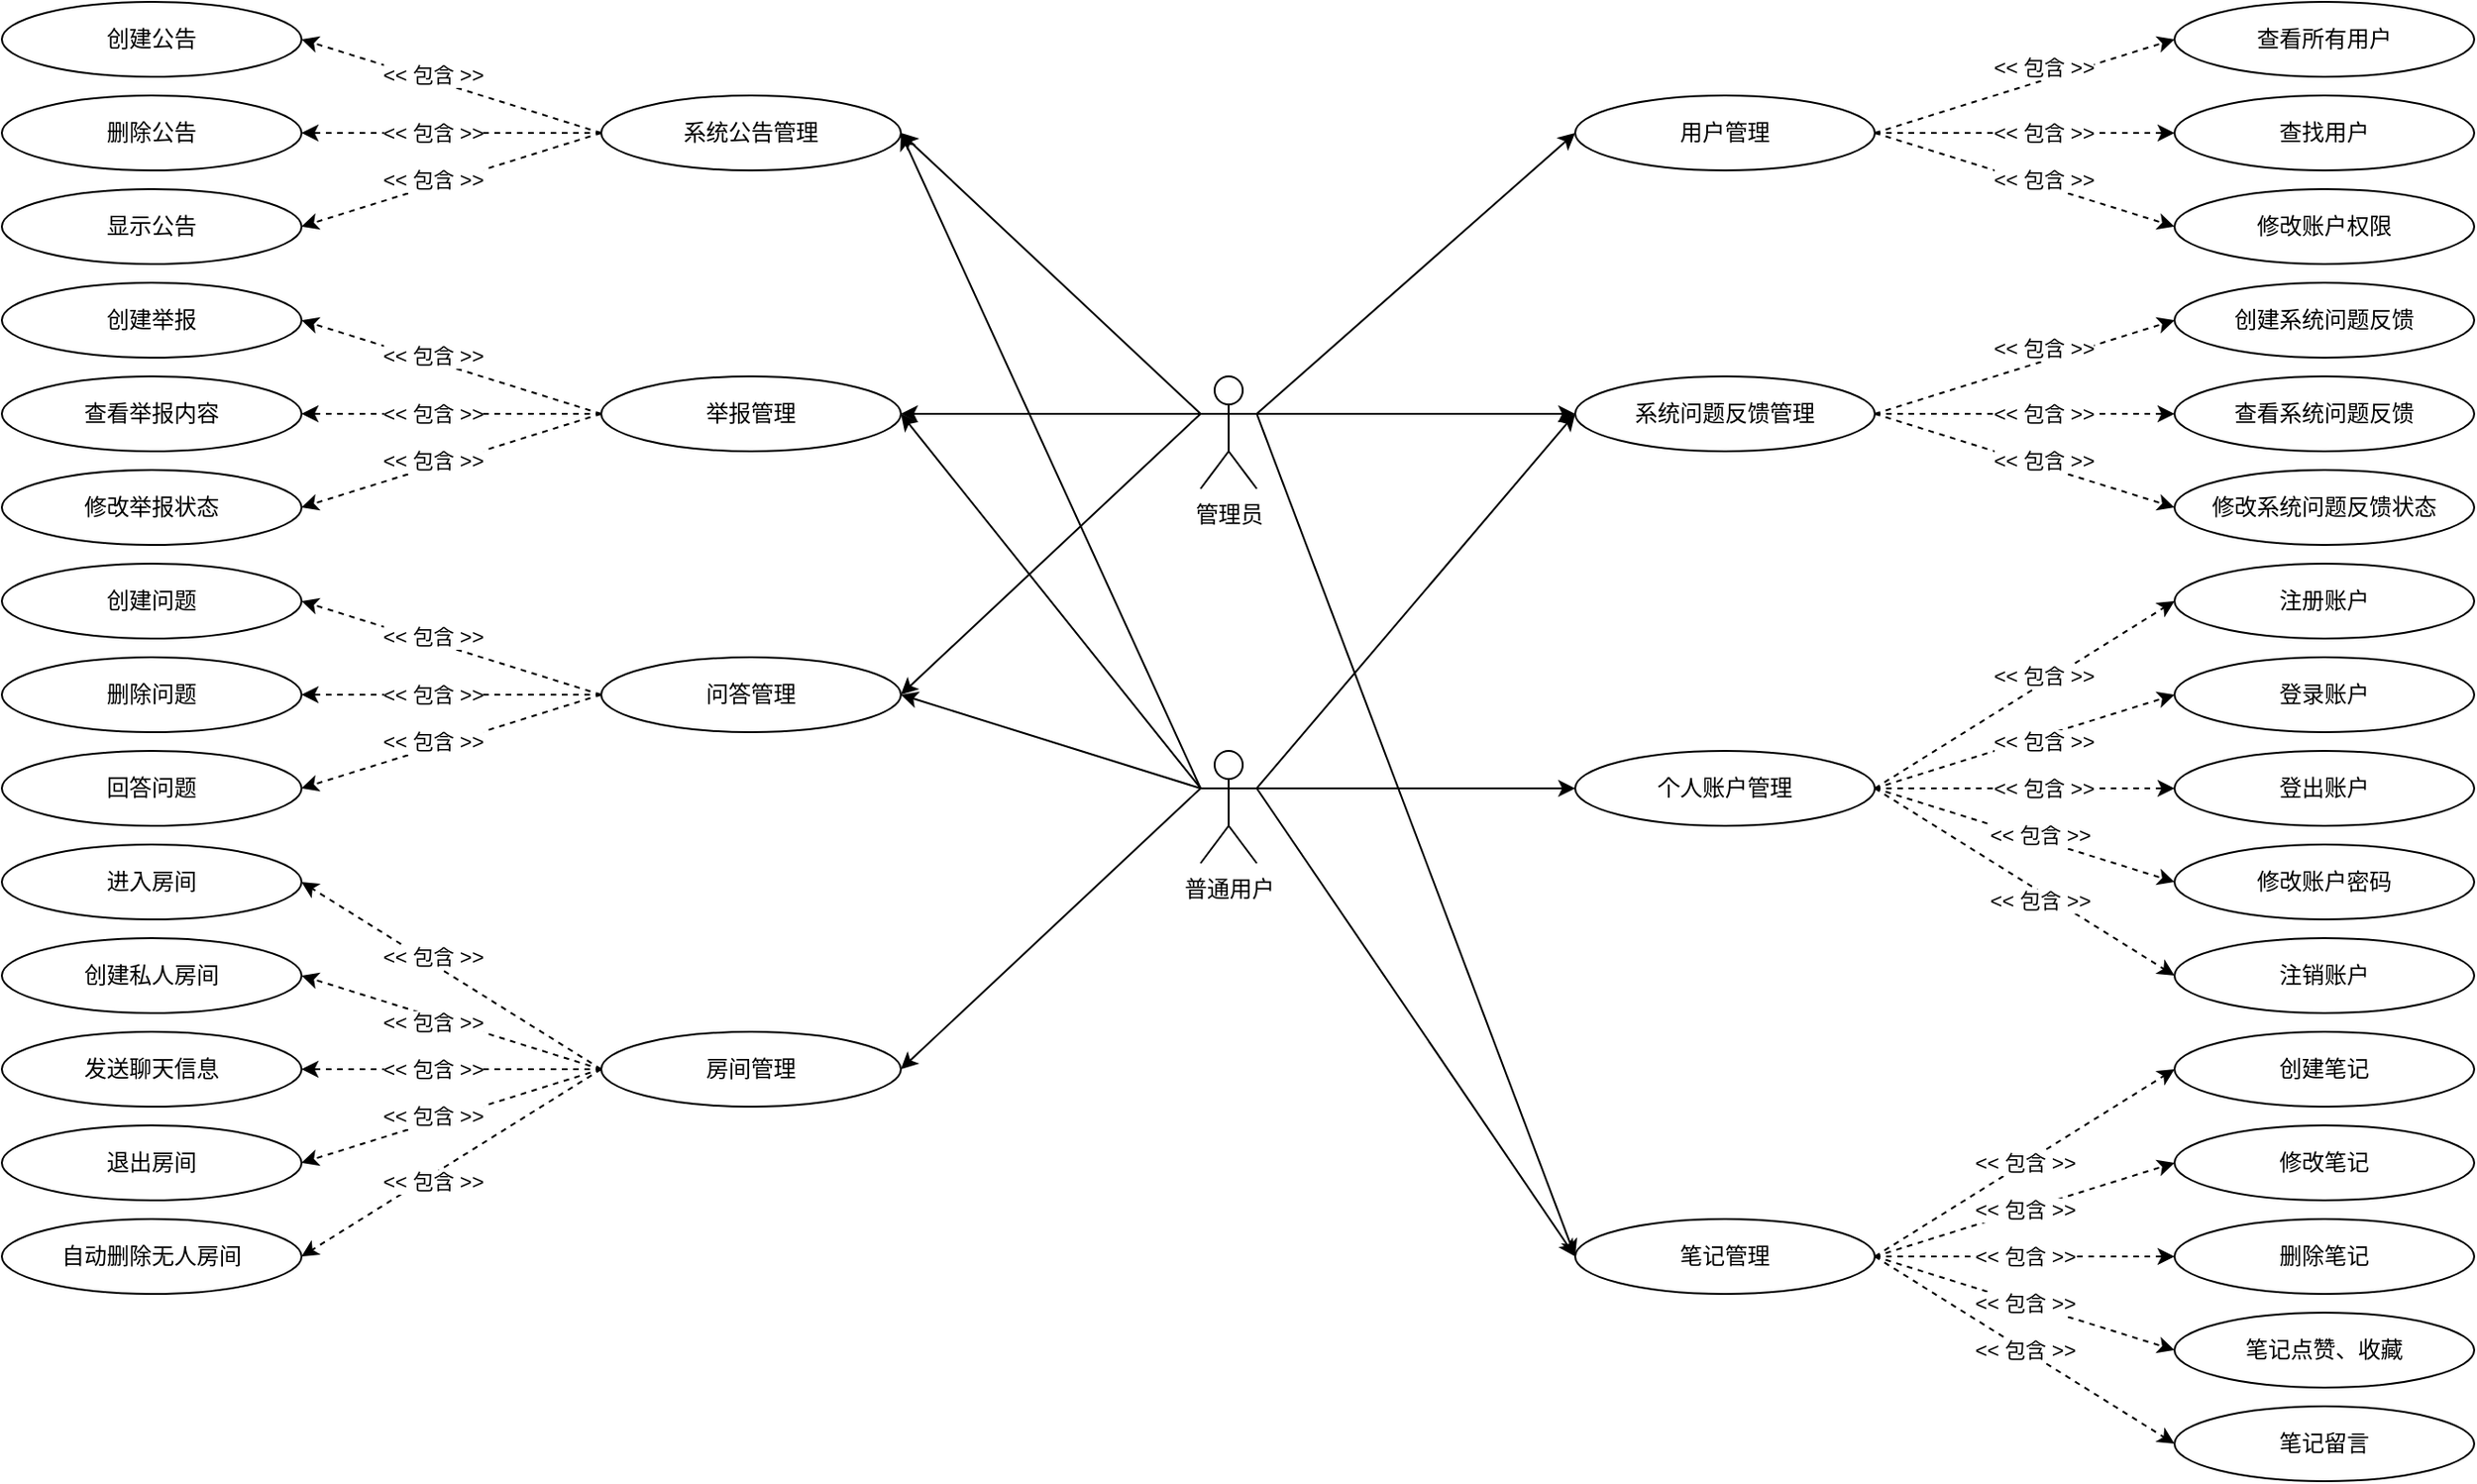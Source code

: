<mxfile version="17.4.0" type="google" pages="3"><diagram id="Rd5RT0gmE-wIFwSyjO9F" name="用例图"><mxGraphModel grid="1" page="1" gridSize="10" guides="1" tooltips="1" connect="1" arrows="1" fold="1" pageScale="1" pageWidth="2336" pageHeight="1654" math="0" shadow="0"><root><mxCell id="0"/><mxCell id="1" parent="0"/><mxCell id="5EjKBTCTNl_ETN6ZRlN4-1" value="普通用户" style="shape=umlActor;verticalLabelPosition=bottom;verticalAlign=top;html=1;outlineConnect=0;" vertex="1" parent="1"><mxGeometry x="840" y="760" width="30" height="60" as="geometry"/></mxCell><mxCell id="5EjKBTCTNl_ETN6ZRlN4-2" value="管理员" style="shape=umlActor;verticalLabelPosition=bottom;verticalAlign=top;html=1;outlineConnect=0;" vertex="1" parent="1"><mxGeometry x="840" y="560" width="30" height="60" as="geometry"/></mxCell><mxCell id="5EjKBTCTNl_ETN6ZRlN4-5" value="" style="endArrow=classic;html=1;rounded=0;entryX=0;entryY=0.5;entryDx=0;entryDy=0;" edge="1" parent="1" target="5EjKBTCTNl_ETN6ZRlN4-6"><mxGeometry width="50" height="50" relative="1" as="geometry"><mxPoint x="870" y="780" as="sourcePoint"/><mxPoint x="920" y="730" as="targetPoint"/></mxGeometry></mxCell><mxCell id="5EjKBTCTNl_ETN6ZRlN4-6" value="个人账户管理" style="ellipse;whiteSpace=wrap;html=1;" vertex="1" parent="1"><mxGeometry x="1040" y="760" width="160" height="40" as="geometry"/></mxCell><mxCell id="5EjKBTCTNl_ETN6ZRlN4-7" value="" style="endArrow=classic;html=1;rounded=0;dashed=1;entryX=0;entryY=0.5;entryDx=0;entryDy=0;exitX=1;exitY=0.5;exitDx=0;exitDy=0;" edge="1" parent="1" source="5EjKBTCTNl_ETN6ZRlN4-6" target="5EjKBTCTNl_ETN6ZRlN4-10"><mxGeometry relative="1" as="geometry"><mxPoint x="1210" y="710" as="sourcePoint"/><mxPoint x="1280" y="700" as="targetPoint"/></mxGeometry></mxCell><mxCell id="5EjKBTCTNl_ETN6ZRlN4-8" value="&amp;lt;&amp;lt; 包含 &amp;gt;&amp;gt;" style="edgeLabel;resizable=0;html=1;align=center;verticalAlign=middle;" connectable="0" vertex="1" parent="5EjKBTCTNl_ETN6ZRlN4-7"><mxGeometry relative="1" as="geometry"><mxPoint x="10" y="-10" as="offset"/></mxGeometry></mxCell><mxCell id="5EjKBTCTNl_ETN6ZRlN4-10" value="注册账户" style="ellipse;whiteSpace=wrap;html=1;" vertex="1" parent="1"><mxGeometry x="1360" y="660" width="160" height="40" as="geometry"/></mxCell><mxCell id="5EjKBTCTNl_ETN6ZRlN4-11" value="登录账户" style="ellipse;whiteSpace=wrap;html=1;" vertex="1" parent="1"><mxGeometry x="1360" y="710" width="160" height="40" as="geometry"/></mxCell><mxCell id="5EjKBTCTNl_ETN6ZRlN4-12" value="登出账户" style="ellipse;whiteSpace=wrap;html=1;" vertex="1" parent="1"><mxGeometry x="1360" y="760" width="160" height="40" as="geometry"/></mxCell><mxCell id="5EjKBTCTNl_ETN6ZRlN4-13" value="修改账户密码" style="ellipse;whiteSpace=wrap;html=1;" vertex="1" parent="1"><mxGeometry x="1360" y="810" width="160" height="40" as="geometry"/></mxCell><mxCell id="5EjKBTCTNl_ETN6ZRlN4-14" value="注销账户" style="ellipse;whiteSpace=wrap;html=1;" vertex="1" parent="1"><mxGeometry x="1360" y="860" width="160" height="40" as="geometry"/></mxCell><mxCell id="5EjKBTCTNl_ETN6ZRlN4-15" value="" style="endArrow=classic;html=1;rounded=0;dashed=1;entryX=0;entryY=0.5;entryDx=0;entryDy=0;exitX=1;exitY=0.5;exitDx=0;exitDy=0;" edge="1" parent="1" source="5EjKBTCTNl_ETN6ZRlN4-6" target="5EjKBTCTNl_ETN6ZRlN4-11"><mxGeometry relative="1" as="geometry"><mxPoint x="1210" y="790" as="sourcePoint"/><mxPoint x="1290" y="590" as="targetPoint"/></mxGeometry></mxCell><mxCell id="5EjKBTCTNl_ETN6ZRlN4-16" value="&amp;lt;&amp;lt; 包含 &amp;gt;&amp;gt;" style="edgeLabel;resizable=0;html=1;align=center;verticalAlign=middle;" connectable="0" vertex="1" parent="5EjKBTCTNl_ETN6ZRlN4-15"><mxGeometry relative="1" as="geometry"><mxPoint x="10" as="offset"/></mxGeometry></mxCell><mxCell id="5EjKBTCTNl_ETN6ZRlN4-19" value="" style="endArrow=classic;html=1;rounded=0;dashed=1;entryX=0;entryY=0.5;entryDx=0;entryDy=0;exitX=1;exitY=0.5;exitDx=0;exitDy=0;" edge="1" parent="1" source="5EjKBTCTNl_ETN6ZRlN4-6" target="5EjKBTCTNl_ETN6ZRlN4-12"><mxGeometry relative="1" as="geometry"><mxPoint x="1220" y="780" as="sourcePoint"/><mxPoint x="1290" y="640" as="targetPoint"/></mxGeometry></mxCell><mxCell id="5EjKBTCTNl_ETN6ZRlN4-20" value="&amp;lt;&amp;lt; 包含 &amp;gt;&amp;gt;" style="edgeLabel;resizable=0;html=1;align=center;verticalAlign=middle;" connectable="0" vertex="1" parent="5EjKBTCTNl_ETN6ZRlN4-19"><mxGeometry relative="1" as="geometry"><mxPoint x="10" as="offset"/></mxGeometry></mxCell><mxCell id="5EjKBTCTNl_ETN6ZRlN4-21" value="" style="endArrow=classic;html=1;rounded=0;dashed=1;entryX=0;entryY=0.5;entryDx=0;entryDy=0;exitX=1;exitY=0.5;exitDx=0;exitDy=0;" edge="1" parent="1" source="5EjKBTCTNl_ETN6ZRlN4-6" target="5EjKBTCTNl_ETN6ZRlN4-13"><mxGeometry relative="1" as="geometry"><mxPoint x="1230" y="800" as="sourcePoint"/><mxPoint x="1290" y="690" as="targetPoint"/></mxGeometry></mxCell><mxCell id="5EjKBTCTNl_ETN6ZRlN4-22" value="&amp;lt;&amp;lt; 包含 &amp;gt;&amp;gt;" style="edgeLabel;resizable=0;html=1;align=center;verticalAlign=middle;" connectable="0" vertex="1" parent="5EjKBTCTNl_ETN6ZRlN4-21"><mxGeometry relative="1" as="geometry"><mxPoint x="8" as="offset"/></mxGeometry></mxCell><mxCell id="5EjKBTCTNl_ETN6ZRlN4-25" value="" style="endArrow=classic;html=1;rounded=0;dashed=1;entryX=0;entryY=0.5;entryDx=0;entryDy=0;exitX=1;exitY=0.5;exitDx=0;exitDy=0;" edge="1" parent="1" source="5EjKBTCTNl_ETN6ZRlN4-6" target="5EjKBTCTNl_ETN6ZRlN4-14"><mxGeometry relative="1" as="geometry"><mxPoint x="1210" y="810" as="sourcePoint"/><mxPoint x="1290" y="740" as="targetPoint"/></mxGeometry></mxCell><mxCell id="5EjKBTCTNl_ETN6ZRlN4-26" value="&amp;lt;&amp;lt; 包含 &amp;gt;&amp;gt;" style="edgeLabel;resizable=0;html=1;align=center;verticalAlign=middle;" connectable="0" vertex="1" parent="5EjKBTCTNl_ETN6ZRlN4-25"><mxGeometry relative="1" as="geometry"><mxPoint x="8" y="10" as="offset"/></mxGeometry></mxCell><mxCell id="5EjKBTCTNl_ETN6ZRlN4-27" value="" style="endArrow=classic;html=1;rounded=0;entryX=1;entryY=0.5;entryDx=0;entryDy=0;" edge="1" parent="1" target="5EjKBTCTNl_ETN6ZRlN4-28"><mxGeometry width="50" height="50" relative="1" as="geometry"><mxPoint x="840" y="780" as="sourcePoint"/><mxPoint x="1010" y="700" as="targetPoint"/></mxGeometry></mxCell><mxCell id="5EjKBTCTNl_ETN6ZRlN4-28" value="房间管理" style="ellipse;whiteSpace=wrap;html=1;" vertex="1" parent="1"><mxGeometry x="520" y="910" width="160" height="40" as="geometry"/></mxCell><mxCell id="5EjKBTCTNl_ETN6ZRlN4-29" value="进入房间" style="ellipse;whiteSpace=wrap;html=1;" vertex="1" parent="1"><mxGeometry x="200" y="810" width="160" height="40" as="geometry"/></mxCell><mxCell id="5EjKBTCTNl_ETN6ZRlN4-30" value="创建私人房间" style="ellipse;whiteSpace=wrap;html=1;" vertex="1" parent="1"><mxGeometry x="200" y="860" width="160" height="40" as="geometry"/></mxCell><mxCell id="5EjKBTCTNl_ETN6ZRlN4-31" value="发送聊天信息" style="ellipse;whiteSpace=wrap;html=1;" vertex="1" parent="1"><mxGeometry x="200" y="910" width="160" height="40" as="geometry"/></mxCell><mxCell id="5EjKBTCTNl_ETN6ZRlN4-32" value="退出房间" style="ellipse;whiteSpace=wrap;html=1;" vertex="1" parent="1"><mxGeometry x="200" y="960" width="160" height="40" as="geometry"/></mxCell><mxCell id="5EjKBTCTNl_ETN6ZRlN4-33" value="自动删除无人房间" style="ellipse;whiteSpace=wrap;html=1;" vertex="1" parent="1"><mxGeometry x="200" y="1010" width="160" height="40" as="geometry"/></mxCell><mxCell id="5EjKBTCTNl_ETN6ZRlN4-34" value="" style="endArrow=classic;html=1;rounded=0;dashed=1;entryX=1;entryY=0.5;entryDx=0;entryDy=0;exitX=0;exitY=0.5;exitDx=0;exitDy=0;" edge="1" parent="1" source="5EjKBTCTNl_ETN6ZRlN4-28" target="5EjKBTCTNl_ETN6ZRlN4-29"><mxGeometry relative="1" as="geometry"><mxPoint x="520" y="930" as="sourcePoint"/><mxPoint x="680" y="770" as="targetPoint"/></mxGeometry></mxCell><mxCell id="5EjKBTCTNl_ETN6ZRlN4-35" value="&amp;lt;&amp;lt; 包含 &amp;gt;&amp;gt;" style="edgeLabel;resizable=0;html=1;align=center;verticalAlign=middle;" connectable="0" vertex="1" parent="5EjKBTCTNl_ETN6ZRlN4-34"><mxGeometry relative="1" as="geometry"><mxPoint x="-10" y="-10" as="offset"/></mxGeometry></mxCell><mxCell id="5EjKBTCTNl_ETN6ZRlN4-36" value="" style="endArrow=classic;html=1;rounded=0;dashed=1;exitX=0;exitY=0.5;exitDx=0;exitDy=0;entryX=1;entryY=0.5;entryDx=0;entryDy=0;" edge="1" parent="1" source="5EjKBTCTNl_ETN6ZRlN4-28" target="5EjKBTCTNl_ETN6ZRlN4-30"><mxGeometry relative="1" as="geometry"><mxPoint x="520" y="1010" as="sourcePoint"/><mxPoint x="390" y="870" as="targetPoint"/></mxGeometry></mxCell><mxCell id="5EjKBTCTNl_ETN6ZRlN4-37" value="&amp;lt;&amp;lt; 包含 &amp;gt;&amp;gt;" style="edgeLabel;resizable=0;html=1;align=center;verticalAlign=middle;" connectable="0" vertex="1" parent="5EjKBTCTNl_ETN6ZRlN4-36"><mxGeometry relative="1" as="geometry"><mxPoint x="-10" as="offset"/></mxGeometry></mxCell><mxCell id="5EjKBTCTNl_ETN6ZRlN4-38" value="" style="endArrow=classic;html=1;rounded=0;dashed=1;entryX=1;entryY=0.5;entryDx=0;entryDy=0;exitX=0;exitY=0.5;exitDx=0;exitDy=0;" edge="1" parent="1" source="5EjKBTCTNl_ETN6ZRlN4-28" target="5EjKBTCTNl_ETN6ZRlN4-31"><mxGeometry relative="1" as="geometry"><mxPoint x="500" y="930" as="sourcePoint"/><mxPoint x="370" y="900" as="targetPoint"/></mxGeometry></mxCell><mxCell id="5EjKBTCTNl_ETN6ZRlN4-39" value="&amp;lt;&amp;lt; 包含 &amp;gt;&amp;gt;" style="edgeLabel;resizable=0;html=1;align=center;verticalAlign=middle;" connectable="0" vertex="1" parent="5EjKBTCTNl_ETN6ZRlN4-38"><mxGeometry relative="1" as="geometry"><mxPoint x="-10" as="offset"/></mxGeometry></mxCell><mxCell id="5EjKBTCTNl_ETN6ZRlN4-40" value="" style="endArrow=classic;html=1;rounded=0;dashed=1;entryX=1;entryY=0.5;entryDx=0;entryDy=0;exitX=0;exitY=0.5;exitDx=0;exitDy=0;" edge="1" parent="1" source="5EjKBTCTNl_ETN6ZRlN4-28" target="5EjKBTCTNl_ETN6ZRlN4-32"><mxGeometry relative="1" as="geometry"><mxPoint x="520" y="930" as="sourcePoint"/><mxPoint x="370" y="940" as="targetPoint"/></mxGeometry></mxCell><mxCell id="5EjKBTCTNl_ETN6ZRlN4-41" value="&amp;lt;&amp;lt; 包含 &amp;gt;&amp;gt;" style="edgeLabel;resizable=0;html=1;align=center;verticalAlign=middle;" connectable="0" vertex="1" parent="5EjKBTCTNl_ETN6ZRlN4-40"><mxGeometry relative="1" as="geometry"><mxPoint x="-10" as="offset"/></mxGeometry></mxCell><mxCell id="5EjKBTCTNl_ETN6ZRlN4-42" value="" style="endArrow=classic;html=1;rounded=0;dashed=1;entryX=1;entryY=0.5;entryDx=0;entryDy=0;exitX=0;exitY=0.5;exitDx=0;exitDy=0;" edge="1" parent="1" source="5EjKBTCTNl_ETN6ZRlN4-28" target="5EjKBTCTNl_ETN6ZRlN4-33"><mxGeometry relative="1" as="geometry"><mxPoint x="530" y="940" as="sourcePoint"/><mxPoint x="370" y="1020" as="targetPoint"/></mxGeometry></mxCell><mxCell id="5EjKBTCTNl_ETN6ZRlN4-43" value="&amp;lt;&amp;lt; 包含 &amp;gt;&amp;gt;" style="edgeLabel;resizable=0;html=1;align=center;verticalAlign=middle;" connectable="0" vertex="1" parent="5EjKBTCTNl_ETN6ZRlN4-42"><mxGeometry relative="1" as="geometry"><mxPoint x="-10" y="10" as="offset"/></mxGeometry></mxCell><mxCell id="5EjKBTCTNl_ETN6ZRlN4-44" value="" style="endArrow=classic;html=1;rounded=0;exitX=1;exitY=0.333;exitDx=0;exitDy=0;exitPerimeter=0;entryX=0;entryY=0.5;entryDx=0;entryDy=0;" edge="1" parent="1" source="5EjKBTCTNl_ETN6ZRlN4-1" target="5EjKBTCTNl_ETN6ZRlN4-45"><mxGeometry width="50" height="50" relative="1" as="geometry"><mxPoint x="870" y="800" as="sourcePoint"/><mxPoint x="1040" y="780" as="targetPoint"/></mxGeometry></mxCell><mxCell id="5EjKBTCTNl_ETN6ZRlN4-45" value="笔记管理" style="ellipse;whiteSpace=wrap;html=1;" vertex="1" parent="1"><mxGeometry x="1040" y="1010" width="160" height="40" as="geometry"/></mxCell><mxCell id="5EjKBTCTNl_ETN6ZRlN4-46" value="" style="endArrow=classic;html=1;rounded=0;dashed=1;exitX=1;exitY=0.5;exitDx=0;exitDy=0;entryX=0;entryY=0.5;entryDx=0;entryDy=0;" edge="1" parent="1" source="5EjKBTCTNl_ETN6ZRlN4-45" target="5EjKBTCTNl_ETN6ZRlN4-48"><mxGeometry relative="1" as="geometry"><mxPoint x="1220" y="820" as="sourcePoint"/><mxPoint x="1360" y="830" as="targetPoint"/></mxGeometry></mxCell><mxCell id="5EjKBTCTNl_ETN6ZRlN4-47" value="&amp;lt;&amp;lt; 包含 &amp;gt;&amp;gt;" style="edgeLabel;resizable=0;html=1;align=center;verticalAlign=middle;" connectable="0" vertex="1" parent="5EjKBTCTNl_ETN6ZRlN4-46"><mxGeometry relative="1" as="geometry"><mxPoint as="offset"/></mxGeometry></mxCell><mxCell id="5EjKBTCTNl_ETN6ZRlN4-48" value="创建笔记" style="ellipse;whiteSpace=wrap;html=1;" vertex="1" parent="1"><mxGeometry x="1360" y="910" width="160" height="40" as="geometry"/></mxCell><mxCell id="5EjKBTCTNl_ETN6ZRlN4-51" value="修改笔记" style="ellipse;whiteSpace=wrap;html=1;" vertex="1" parent="1"><mxGeometry x="1360" y="960" width="160" height="40" as="geometry"/></mxCell><mxCell id="5EjKBTCTNl_ETN6ZRlN4-52" value="删除笔记" style="ellipse;whiteSpace=wrap;html=1;" vertex="1" parent="1"><mxGeometry x="1360" y="1010" width="160" height="40" as="geometry"/></mxCell><mxCell id="5EjKBTCTNl_ETN6ZRlN4-53" value="笔记点赞、收藏" style="ellipse;whiteSpace=wrap;html=1;" vertex="1" parent="1"><mxGeometry x="1360" y="1060" width="160" height="40" as="geometry"/></mxCell><mxCell id="5EjKBTCTNl_ETN6ZRlN4-54" value="笔记留言" style="ellipse;whiteSpace=wrap;html=1;" vertex="1" parent="1"><mxGeometry x="1360" y="1110" width="160" height="40" as="geometry"/></mxCell><mxCell id="5EjKBTCTNl_ETN6ZRlN4-55" value="" style="endArrow=classic;html=1;rounded=0;dashed=1;exitX=1;exitY=0.5;exitDx=0;exitDy=0;entryX=0;entryY=0.5;entryDx=0;entryDy=0;" edge="1" parent="1" source="5EjKBTCTNl_ETN6ZRlN4-45" target="5EjKBTCTNl_ETN6ZRlN4-51"><mxGeometry relative="1" as="geometry"><mxPoint x="1210" y="1040" as="sourcePoint"/><mxPoint x="1370" y="880" as="targetPoint"/></mxGeometry></mxCell><mxCell id="5EjKBTCTNl_ETN6ZRlN4-56" value="&amp;lt;&amp;lt; 包含 &amp;gt;&amp;gt;" style="edgeLabel;resizable=0;html=1;align=center;verticalAlign=middle;" connectable="0" vertex="1" parent="5EjKBTCTNl_ETN6ZRlN4-55"><mxGeometry relative="1" as="geometry"><mxPoint as="offset"/></mxGeometry></mxCell><mxCell id="5EjKBTCTNl_ETN6ZRlN4-57" value="" style="endArrow=classic;html=1;rounded=0;dashed=1;exitX=1;exitY=0.5;exitDx=0;exitDy=0;entryX=0;entryY=0.5;entryDx=0;entryDy=0;" edge="1" parent="1" source="5EjKBTCTNl_ETN6ZRlN4-45" target="5EjKBTCTNl_ETN6ZRlN4-52"><mxGeometry relative="1" as="geometry"><mxPoint x="1210" y="1040" as="sourcePoint"/><mxPoint x="1370" y="960" as="targetPoint"/></mxGeometry></mxCell><mxCell id="5EjKBTCTNl_ETN6ZRlN4-58" value="&amp;lt;&amp;lt; 包含 &amp;gt;&amp;gt;" style="edgeLabel;resizable=0;html=1;align=center;verticalAlign=middle;" connectable="0" vertex="1" parent="5EjKBTCTNl_ETN6ZRlN4-57"><mxGeometry relative="1" as="geometry"><mxPoint as="offset"/></mxGeometry></mxCell><mxCell id="5EjKBTCTNl_ETN6ZRlN4-59" value="" style="endArrow=classic;html=1;rounded=0;dashed=1;exitX=1;exitY=0.5;exitDx=0;exitDy=0;entryX=0;entryY=0.5;entryDx=0;entryDy=0;" edge="1" parent="1" source="5EjKBTCTNl_ETN6ZRlN4-45" target="5EjKBTCTNl_ETN6ZRlN4-53"><mxGeometry relative="1" as="geometry"><mxPoint x="1210" y="1040" as="sourcePoint"/><mxPoint x="1370" y="1040" as="targetPoint"/></mxGeometry></mxCell><mxCell id="5EjKBTCTNl_ETN6ZRlN4-60" value="&amp;lt;&amp;lt; 包含 &amp;gt;&amp;gt;" style="edgeLabel;resizable=0;html=1;align=center;verticalAlign=middle;" connectable="0" vertex="1" parent="5EjKBTCTNl_ETN6ZRlN4-59"><mxGeometry relative="1" as="geometry"><mxPoint as="offset"/></mxGeometry></mxCell><mxCell id="5EjKBTCTNl_ETN6ZRlN4-61" value="" style="endArrow=classic;html=1;rounded=0;dashed=1;exitX=1;exitY=0.5;exitDx=0;exitDy=0;entryX=0;entryY=0.5;entryDx=0;entryDy=0;" edge="1" parent="1" source="5EjKBTCTNl_ETN6ZRlN4-45" target="5EjKBTCTNl_ETN6ZRlN4-54"><mxGeometry relative="1" as="geometry"><mxPoint x="1210" y="1040" as="sourcePoint"/><mxPoint x="1370" y="1120" as="targetPoint"/></mxGeometry></mxCell><mxCell id="5EjKBTCTNl_ETN6ZRlN4-62" value="&amp;lt;&amp;lt; 包含 &amp;gt;&amp;gt;" style="edgeLabel;resizable=0;html=1;align=center;verticalAlign=middle;" connectable="0" vertex="1" parent="5EjKBTCTNl_ETN6ZRlN4-61"><mxGeometry relative="1" as="geometry"><mxPoint as="offset"/></mxGeometry></mxCell><mxCell id="5EjKBTCTNl_ETN6ZRlN4-64" value="问答管理" style="ellipse;whiteSpace=wrap;html=1;" vertex="1" parent="1"><mxGeometry x="520" y="710" width="160" height="40" as="geometry"/></mxCell><mxCell id="5EjKBTCTNl_ETN6ZRlN4-66" value="创建问题" style="ellipse;whiteSpace=wrap;html=1;" vertex="1" parent="1"><mxGeometry x="200" y="660" width="160" height="40" as="geometry"/></mxCell><mxCell id="5EjKBTCTNl_ETN6ZRlN4-67" value="删除问题" style="ellipse;whiteSpace=wrap;html=1;" vertex="1" parent="1"><mxGeometry x="200" y="710" width="160" height="40" as="geometry"/></mxCell><mxCell id="5EjKBTCTNl_ETN6ZRlN4-68" value="回答问题" style="ellipse;whiteSpace=wrap;html=1;" vertex="1" parent="1"><mxGeometry x="200" y="760" width="160" height="40" as="geometry"/></mxCell><mxCell id="5EjKBTCTNl_ETN6ZRlN4-69" value="" style="endArrow=classic;html=1;rounded=0;entryX=1;entryY=0.5;entryDx=0;entryDy=0;exitX=0;exitY=0.333;exitDx=0;exitDy=0;exitPerimeter=0;" edge="1" parent="1" source="5EjKBTCTNl_ETN6ZRlN4-1" target="5EjKBTCTNl_ETN6ZRlN4-64"><mxGeometry width="50" height="50" relative="1" as="geometry"><mxPoint x="850.0" y="790" as="sourcePoint"/><mxPoint x="690.0" y="990" as="targetPoint"/></mxGeometry></mxCell><mxCell id="5EjKBTCTNl_ETN6ZRlN4-70" value="" style="endArrow=classic;html=1;rounded=0;dashed=1;entryX=1;entryY=0.5;entryDx=0;entryDy=0;exitX=0;exitY=0.5;exitDx=0;exitDy=0;" edge="1" parent="1" source="5EjKBTCTNl_ETN6ZRlN4-64" target="5EjKBTCTNl_ETN6ZRlN4-67"><mxGeometry relative="1" as="geometry"><mxPoint x="530.0" y="1060" as="sourcePoint"/><mxPoint x="370" y="900" as="targetPoint"/></mxGeometry></mxCell><mxCell id="5EjKBTCTNl_ETN6ZRlN4-71" value="&amp;lt;&amp;lt; 包含 &amp;gt;&amp;gt;" style="edgeLabel;resizable=0;html=1;align=center;verticalAlign=middle;" connectable="0" vertex="1" parent="5EjKBTCTNl_ETN6ZRlN4-70"><mxGeometry relative="1" as="geometry"><mxPoint x="-10" as="offset"/></mxGeometry></mxCell><mxCell id="5EjKBTCTNl_ETN6ZRlN4-72" value="" style="endArrow=classic;html=1;rounded=0;dashed=1;entryX=1;entryY=0.5;entryDx=0;entryDy=0;exitX=0;exitY=0.5;exitDx=0;exitDy=0;" edge="1" parent="1" source="5EjKBTCTNl_ETN6ZRlN4-64" target="5EjKBTCTNl_ETN6ZRlN4-68"><mxGeometry relative="1" as="geometry"><mxPoint x="530.0" y="740" as="sourcePoint"/><mxPoint x="370" y="740" as="targetPoint"/></mxGeometry></mxCell><mxCell id="5EjKBTCTNl_ETN6ZRlN4-73" value="&amp;lt;&amp;lt; 包含 &amp;gt;&amp;gt;" style="edgeLabel;resizable=0;html=1;align=center;verticalAlign=middle;" connectable="0" vertex="1" parent="5EjKBTCTNl_ETN6ZRlN4-72"><mxGeometry relative="1" as="geometry"><mxPoint x="-10" as="offset"/></mxGeometry></mxCell><mxCell id="5EjKBTCTNl_ETN6ZRlN4-74" value="" style="endArrow=classic;html=1;rounded=0;dashed=1;entryX=1;entryY=0.5;entryDx=0;entryDy=0;exitX=0;exitY=0.5;exitDx=0;exitDy=0;" edge="1" parent="1" source="5EjKBTCTNl_ETN6ZRlN4-64" target="5EjKBTCTNl_ETN6ZRlN4-66"><mxGeometry relative="1" as="geometry"><mxPoint x="530.0" y="740" as="sourcePoint"/><mxPoint x="370" y="740" as="targetPoint"/></mxGeometry></mxCell><mxCell id="5EjKBTCTNl_ETN6ZRlN4-75" value="&amp;lt;&amp;lt; 包含 &amp;gt;&amp;gt;" style="edgeLabel;resizable=0;html=1;align=center;verticalAlign=middle;" connectable="0" vertex="1" parent="5EjKBTCTNl_ETN6ZRlN4-74"><mxGeometry relative="1" as="geometry"><mxPoint x="-10" y="-6" as="offset"/></mxGeometry></mxCell><mxCell id="5EjKBTCTNl_ETN6ZRlN4-76" value="举报管理" style="ellipse;whiteSpace=wrap;html=1;" vertex="1" parent="1"><mxGeometry x="520" y="560" width="160" height="40" as="geometry"/></mxCell><mxCell id="5EjKBTCTNl_ETN6ZRlN4-77" value="创建举报" style="ellipse;whiteSpace=wrap;html=1;" vertex="1" parent="1"><mxGeometry x="200" y="510" width="160" height="40" as="geometry"/></mxCell><mxCell id="5EjKBTCTNl_ETN6ZRlN4-78" value="查看举报内容" style="ellipse;whiteSpace=wrap;html=1;" vertex="1" parent="1"><mxGeometry x="200" y="560" width="160" height="40" as="geometry"/></mxCell><mxCell id="5EjKBTCTNl_ETN6ZRlN4-79" value="修改举报状态" style="ellipse;whiteSpace=wrap;html=1;" vertex="1" parent="1"><mxGeometry x="200" y="610" width="160" height="40" as="geometry"/></mxCell><mxCell id="5EjKBTCTNl_ETN6ZRlN4-80" value="" style="endArrow=classic;html=1;rounded=0;dashed=1;entryX=1;entryY=0.5;entryDx=0;entryDy=0;exitX=0;exitY=0.5;exitDx=0;exitDy=0;" edge="1" parent="1" source="5EjKBTCTNl_ETN6ZRlN4-76" target="5EjKBTCTNl_ETN6ZRlN4-78"><mxGeometry relative="1" as="geometry"><mxPoint x="530.0" y="910" as="sourcePoint"/><mxPoint x="370" y="750" as="targetPoint"/></mxGeometry></mxCell><mxCell id="5EjKBTCTNl_ETN6ZRlN4-81" value="&amp;lt;&amp;lt; 包含 &amp;gt;&amp;gt;" style="edgeLabel;resizable=0;html=1;align=center;verticalAlign=middle;" connectable="0" vertex="1" parent="5EjKBTCTNl_ETN6ZRlN4-80"><mxGeometry relative="1" as="geometry"><mxPoint x="-10" as="offset"/></mxGeometry></mxCell><mxCell id="5EjKBTCTNl_ETN6ZRlN4-82" value="" style="endArrow=classic;html=1;rounded=0;dashed=1;entryX=1;entryY=0.5;entryDx=0;entryDy=0;exitX=0;exitY=0.5;exitDx=0;exitDy=0;" edge="1" parent="1" source="5EjKBTCTNl_ETN6ZRlN4-76" target="5EjKBTCTNl_ETN6ZRlN4-79"><mxGeometry relative="1" as="geometry"><mxPoint x="530.0" y="590" as="sourcePoint"/><mxPoint x="370" y="590" as="targetPoint"/></mxGeometry></mxCell><mxCell id="5EjKBTCTNl_ETN6ZRlN4-83" value="&amp;lt;&amp;lt; 包含 &amp;gt;&amp;gt;" style="edgeLabel;resizable=0;html=1;align=center;verticalAlign=middle;" connectable="0" vertex="1" parent="5EjKBTCTNl_ETN6ZRlN4-82"><mxGeometry relative="1" as="geometry"><mxPoint x="-10" as="offset"/></mxGeometry></mxCell><mxCell id="5EjKBTCTNl_ETN6ZRlN4-84" value="" style="endArrow=classic;html=1;rounded=0;dashed=1;entryX=1;entryY=0.5;entryDx=0;entryDy=0;exitX=0;exitY=0.5;exitDx=0;exitDy=0;" edge="1" parent="1" source="5EjKBTCTNl_ETN6ZRlN4-76" target="5EjKBTCTNl_ETN6ZRlN4-77"><mxGeometry relative="1" as="geometry"><mxPoint x="530.0" y="590" as="sourcePoint"/><mxPoint x="370" y="590" as="targetPoint"/></mxGeometry></mxCell><mxCell id="5EjKBTCTNl_ETN6ZRlN4-85" value="&amp;lt;&amp;lt; 包含 &amp;gt;&amp;gt;" style="edgeLabel;resizable=0;html=1;align=center;verticalAlign=middle;" connectable="0" vertex="1" parent="5EjKBTCTNl_ETN6ZRlN4-84"><mxGeometry relative="1" as="geometry"><mxPoint x="-10" y="-6" as="offset"/></mxGeometry></mxCell><mxCell id="5EjKBTCTNl_ETN6ZRlN4-87" value="" style="endArrow=classic;html=1;rounded=0;exitX=0;exitY=0.333;exitDx=0;exitDy=0;exitPerimeter=0;entryX=1;entryY=0.5;entryDx=0;entryDy=0;" edge="1" parent="1" source="5EjKBTCTNl_ETN6ZRlN4-1" target="5EjKBTCTNl_ETN6ZRlN4-76"><mxGeometry width="50" height="50" relative="1" as="geometry"><mxPoint x="840.0" y="540" as="sourcePoint"/><mxPoint x="700" y="420" as="targetPoint"/></mxGeometry></mxCell><mxCell id="5EjKBTCTNl_ETN6ZRlN4-98" value="用户管理" style="ellipse;whiteSpace=wrap;html=1;" vertex="1" parent="1"><mxGeometry x="1040" y="410" width="160" height="40" as="geometry"/></mxCell><mxCell id="5EjKBTCTNl_ETN6ZRlN4-99" value="" style="endArrow=classic;html=1;rounded=0;dashed=1;entryX=0;entryY=0.5;entryDx=0;entryDy=0;exitX=1;exitY=0.5;exitDx=0;exitDy=0;" edge="1" parent="1" source="5EjKBTCTNl_ETN6ZRlN4-98" target="5EjKBTCTNl_ETN6ZRlN4-101"><mxGeometry relative="1" as="geometry"><mxPoint x="1210" y="440" as="sourcePoint"/><mxPoint x="1280" y="430" as="targetPoint"/></mxGeometry></mxCell><mxCell id="5EjKBTCTNl_ETN6ZRlN4-100" value="&amp;lt;&amp;lt; 包含 &amp;gt;&amp;gt;" style="edgeLabel;resizable=0;html=1;align=center;verticalAlign=middle;" connectable="0" vertex="1" parent="5EjKBTCTNl_ETN6ZRlN4-99"><mxGeometry relative="1" as="geometry"><mxPoint x="10" y="-10" as="offset"/></mxGeometry></mxCell><mxCell id="5EjKBTCTNl_ETN6ZRlN4-101" value="查看所有用户" style="ellipse;whiteSpace=wrap;html=1;" vertex="1" parent="1"><mxGeometry x="1360" y="360" width="160" height="40" as="geometry"/></mxCell><mxCell id="5EjKBTCTNl_ETN6ZRlN4-102" value="查找用户" style="ellipse;whiteSpace=wrap;html=1;" vertex="1" parent="1"><mxGeometry x="1360" y="410" width="160" height="40" as="geometry"/></mxCell><mxCell id="5EjKBTCTNl_ETN6ZRlN4-103" value="修改账户权限" style="ellipse;whiteSpace=wrap;html=1;" vertex="1" parent="1"><mxGeometry x="1360" y="460" width="160" height="40" as="geometry"/></mxCell><mxCell id="5EjKBTCTNl_ETN6ZRlN4-104" value="" style="endArrow=classic;html=1;rounded=0;dashed=1;entryX=0;entryY=0.5;entryDx=0;entryDy=0;exitX=1;exitY=0.5;exitDx=0;exitDy=0;" edge="1" parent="1" source="5EjKBTCTNl_ETN6ZRlN4-98" target="5EjKBTCTNl_ETN6ZRlN4-102"><mxGeometry relative="1" as="geometry"><mxPoint x="1210" y="520" as="sourcePoint"/><mxPoint x="1290" y="320" as="targetPoint"/></mxGeometry></mxCell><mxCell id="5EjKBTCTNl_ETN6ZRlN4-105" value="&amp;lt;&amp;lt; 包含 &amp;gt;&amp;gt;" style="edgeLabel;resizable=0;html=1;align=center;verticalAlign=middle;" connectable="0" vertex="1" parent="5EjKBTCTNl_ETN6ZRlN4-104"><mxGeometry relative="1" as="geometry"><mxPoint x="10" as="offset"/></mxGeometry></mxCell><mxCell id="5EjKBTCTNl_ETN6ZRlN4-106" value="" style="endArrow=classic;html=1;rounded=0;dashed=1;entryX=0;entryY=0.5;entryDx=0;entryDy=0;exitX=1;exitY=0.5;exitDx=0;exitDy=0;" edge="1" parent="1" source="5EjKBTCTNl_ETN6ZRlN4-98" target="5EjKBTCTNl_ETN6ZRlN4-103"><mxGeometry relative="1" as="geometry"><mxPoint x="1220" y="510" as="sourcePoint"/><mxPoint x="1290" y="370" as="targetPoint"/></mxGeometry></mxCell><mxCell id="5EjKBTCTNl_ETN6ZRlN4-107" value="&amp;lt;&amp;lt; 包含 &amp;gt;&amp;gt;" style="edgeLabel;resizable=0;html=1;align=center;verticalAlign=middle;" connectable="0" vertex="1" parent="5EjKBTCTNl_ETN6ZRlN4-106"><mxGeometry relative="1" as="geometry"><mxPoint x="10" as="offset"/></mxGeometry></mxCell><mxCell id="5EjKBTCTNl_ETN6ZRlN4-108" value="" style="endArrow=classic;html=1;rounded=0;exitX=1;exitY=0.333;exitDx=0;exitDy=0;exitPerimeter=0;entryX=0;entryY=0.5;entryDx=0;entryDy=0;" edge="1" parent="1" source="5EjKBTCTNl_ETN6ZRlN4-2" target="5EjKBTCTNl_ETN6ZRlN4-98"><mxGeometry width="50" height="50" relative="1" as="geometry"><mxPoint x="850.0" y="230" as="sourcePoint"/><mxPoint x="690.0" y="430" as="targetPoint"/></mxGeometry></mxCell><mxCell id="5EjKBTCTNl_ETN6ZRlN4-109" value="系统公告管理" style="ellipse;whiteSpace=wrap;html=1;" vertex="1" parent="1"><mxGeometry x="520" y="410" width="160" height="40" as="geometry"/></mxCell><mxCell id="5EjKBTCTNl_ETN6ZRlN4-110" value="创建公告" style="ellipse;whiteSpace=wrap;html=1;" vertex="1" parent="1"><mxGeometry x="200" y="360" width="160" height="40" as="geometry"/></mxCell><mxCell id="5EjKBTCTNl_ETN6ZRlN4-111" value="删除公告" style="ellipse;whiteSpace=wrap;html=1;" vertex="1" parent="1"><mxGeometry x="200" y="410" width="160" height="40" as="geometry"/></mxCell><mxCell id="5EjKBTCTNl_ETN6ZRlN4-112" value="显示公告" style="ellipse;whiteSpace=wrap;html=1;" vertex="1" parent="1"><mxGeometry x="200" y="460" width="160" height="40" as="geometry"/></mxCell><mxCell id="5EjKBTCTNl_ETN6ZRlN4-113" value="" style="endArrow=classic;html=1;rounded=0;dashed=1;entryX=1;entryY=0.5;entryDx=0;entryDy=0;exitX=0;exitY=0.5;exitDx=0;exitDy=0;" edge="1" parent="1" source="5EjKBTCTNl_ETN6ZRlN4-109" target="5EjKBTCTNl_ETN6ZRlN4-111"><mxGeometry relative="1" as="geometry"><mxPoint x="530.0" y="760" as="sourcePoint"/><mxPoint x="370" y="600" as="targetPoint"/></mxGeometry></mxCell><mxCell id="5EjKBTCTNl_ETN6ZRlN4-114" value="&amp;lt;&amp;lt; 包含 &amp;gt;&amp;gt;" style="edgeLabel;resizable=0;html=1;align=center;verticalAlign=middle;" connectable="0" vertex="1" parent="5EjKBTCTNl_ETN6ZRlN4-113"><mxGeometry relative="1" as="geometry"><mxPoint x="-10" as="offset"/></mxGeometry></mxCell><mxCell id="5EjKBTCTNl_ETN6ZRlN4-115" value="" style="endArrow=classic;html=1;rounded=0;dashed=1;entryX=1;entryY=0.5;entryDx=0;entryDy=0;exitX=0;exitY=0.5;exitDx=0;exitDy=0;" edge="1" parent="1" source="5EjKBTCTNl_ETN6ZRlN4-109" target="5EjKBTCTNl_ETN6ZRlN4-112"><mxGeometry relative="1" as="geometry"><mxPoint x="530.0" y="440" as="sourcePoint"/><mxPoint x="370" y="440" as="targetPoint"/></mxGeometry></mxCell><mxCell id="5EjKBTCTNl_ETN6ZRlN4-116" value="&amp;lt;&amp;lt; 包含 &amp;gt;&amp;gt;" style="edgeLabel;resizable=0;html=1;align=center;verticalAlign=middle;" connectable="0" vertex="1" parent="5EjKBTCTNl_ETN6ZRlN4-115"><mxGeometry relative="1" as="geometry"><mxPoint x="-10" as="offset"/></mxGeometry></mxCell><mxCell id="5EjKBTCTNl_ETN6ZRlN4-117" value="" style="endArrow=classic;html=1;rounded=0;dashed=1;entryX=1;entryY=0.5;entryDx=0;entryDy=0;exitX=0;exitY=0.5;exitDx=0;exitDy=0;" edge="1" parent="1" source="5EjKBTCTNl_ETN6ZRlN4-109" target="5EjKBTCTNl_ETN6ZRlN4-110"><mxGeometry relative="1" as="geometry"><mxPoint x="530.0" y="440" as="sourcePoint"/><mxPoint x="370" y="440" as="targetPoint"/></mxGeometry></mxCell><mxCell id="5EjKBTCTNl_ETN6ZRlN4-118" value="&amp;lt;&amp;lt; 包含 &amp;gt;&amp;gt;" style="edgeLabel;resizable=0;html=1;align=center;verticalAlign=middle;" connectable="0" vertex="1" parent="5EjKBTCTNl_ETN6ZRlN4-117"><mxGeometry relative="1" as="geometry"><mxPoint x="-10" y="-6" as="offset"/></mxGeometry></mxCell><mxCell id="5EjKBTCTNl_ETN6ZRlN4-119" value="" style="endArrow=classic;html=1;rounded=0;exitX=0;exitY=0.333;exitDx=0;exitDy=0;exitPerimeter=0;entryX=1;entryY=0.5;entryDx=0;entryDy=0;" edge="1" parent="1" source="5EjKBTCTNl_ETN6ZRlN4-2" target="5EjKBTCTNl_ETN6ZRlN4-109"><mxGeometry width="50" height="50" relative="1" as="geometry"><mxPoint x="850.0" y="230" as="sourcePoint"/><mxPoint x="690.0" y="430" as="targetPoint"/></mxGeometry></mxCell><mxCell id="5EjKBTCTNl_ETN6ZRlN4-120" value="系统问题反馈管理" style="ellipse;whiteSpace=wrap;html=1;" vertex="1" parent="1"><mxGeometry x="1040" y="560" width="160" height="40" as="geometry"/></mxCell><mxCell id="5EjKBTCTNl_ETN6ZRlN4-121" value="" style="endArrow=classic;html=1;rounded=0;dashed=1;entryX=0;entryY=0.5;entryDx=0;entryDy=0;exitX=1;exitY=0.5;exitDx=0;exitDy=0;" edge="1" parent="1" source="5EjKBTCTNl_ETN6ZRlN4-120" target="5EjKBTCTNl_ETN6ZRlN4-123"><mxGeometry relative="1" as="geometry"><mxPoint x="1210" y="590" as="sourcePoint"/><mxPoint x="1280" y="580" as="targetPoint"/></mxGeometry></mxCell><mxCell id="5EjKBTCTNl_ETN6ZRlN4-122" value="&amp;lt;&amp;lt; 包含 &amp;gt;&amp;gt;" style="edgeLabel;resizable=0;html=1;align=center;verticalAlign=middle;" connectable="0" vertex="1" parent="5EjKBTCTNl_ETN6ZRlN4-121"><mxGeometry relative="1" as="geometry"><mxPoint x="10" y="-10" as="offset"/></mxGeometry></mxCell><mxCell id="5EjKBTCTNl_ETN6ZRlN4-123" value="创建系统问题反馈" style="ellipse;whiteSpace=wrap;html=1;" vertex="1" parent="1"><mxGeometry x="1360" y="510" width="160" height="40" as="geometry"/></mxCell><mxCell id="5EjKBTCTNl_ETN6ZRlN4-124" value="查看系统问题反馈" style="ellipse;whiteSpace=wrap;html=1;" vertex="1" parent="1"><mxGeometry x="1360" y="560" width="160" height="40" as="geometry"/></mxCell><mxCell id="5EjKBTCTNl_ETN6ZRlN4-125" value="修改系统问题反馈状态" style="ellipse;whiteSpace=wrap;html=1;" vertex="1" parent="1"><mxGeometry x="1360" y="610" width="160" height="40" as="geometry"/></mxCell><mxCell id="5EjKBTCTNl_ETN6ZRlN4-126" value="" style="endArrow=classic;html=1;rounded=0;dashed=1;entryX=0;entryY=0.5;entryDx=0;entryDy=0;exitX=1;exitY=0.5;exitDx=0;exitDy=0;" edge="1" parent="1" source="5EjKBTCTNl_ETN6ZRlN4-120" target="5EjKBTCTNl_ETN6ZRlN4-124"><mxGeometry relative="1" as="geometry"><mxPoint x="1210" y="670" as="sourcePoint"/><mxPoint x="1290" y="470" as="targetPoint"/></mxGeometry></mxCell><mxCell id="5EjKBTCTNl_ETN6ZRlN4-127" value="&amp;lt;&amp;lt; 包含 &amp;gt;&amp;gt;" style="edgeLabel;resizable=0;html=1;align=center;verticalAlign=middle;" connectable="0" vertex="1" parent="5EjKBTCTNl_ETN6ZRlN4-126"><mxGeometry relative="1" as="geometry"><mxPoint x="10" as="offset"/></mxGeometry></mxCell><mxCell id="5EjKBTCTNl_ETN6ZRlN4-128" value="" style="endArrow=classic;html=1;rounded=0;dashed=1;entryX=0;entryY=0.5;entryDx=0;entryDy=0;exitX=1;exitY=0.5;exitDx=0;exitDy=0;" edge="1" parent="1" source="5EjKBTCTNl_ETN6ZRlN4-120" target="5EjKBTCTNl_ETN6ZRlN4-125"><mxGeometry relative="1" as="geometry"><mxPoint x="1220" y="660" as="sourcePoint"/><mxPoint x="1290" y="520" as="targetPoint"/></mxGeometry></mxCell><mxCell id="5EjKBTCTNl_ETN6ZRlN4-129" value="&amp;lt;&amp;lt; 包含 &amp;gt;&amp;gt;" style="edgeLabel;resizable=0;html=1;align=center;verticalAlign=middle;" connectable="0" vertex="1" parent="5EjKBTCTNl_ETN6ZRlN4-128"><mxGeometry relative="1" as="geometry"><mxPoint x="10" as="offset"/></mxGeometry></mxCell><mxCell id="5EjKBTCTNl_ETN6ZRlN4-130" value="" style="endArrow=classic;html=1;rounded=0;entryX=0;entryY=0.5;entryDx=0;entryDy=0;exitX=1;exitY=0.333;exitDx=0;exitDy=0;exitPerimeter=0;" edge="1" parent="1" source="5EjKBTCTNl_ETN6ZRlN4-1" target="5EjKBTCTNl_ETN6ZRlN4-120"><mxGeometry width="50" height="50" relative="1" as="geometry"><mxPoint x="880" y="790.0" as="sourcePoint"/><mxPoint x="1050.0" y="750.0" as="targetPoint"/></mxGeometry></mxCell><mxCell id="5EjKBTCTNl_ETN6ZRlN4-131" value="" style="endArrow=classic;html=1;rounded=0;exitX=0;exitY=0.333;exitDx=0;exitDy=0;exitPerimeter=0;entryX=1;entryY=0.5;entryDx=0;entryDy=0;" edge="1" parent="1" source="5EjKBTCTNl_ETN6ZRlN4-2" target="5EjKBTCTNl_ETN6ZRlN4-76"><mxGeometry width="50" height="50" relative="1" as="geometry"><mxPoint x="850" y="230" as="sourcePoint"/><mxPoint x="690" y="230" as="targetPoint"/></mxGeometry></mxCell><mxCell id="5EjKBTCTNl_ETN6ZRlN4-132" value="" style="endArrow=classic;html=1;rounded=0;entryX=1;entryY=0.5;entryDx=0;entryDy=0;exitX=0;exitY=0.333;exitDx=0;exitDy=0;exitPerimeter=0;" edge="1" parent="1" source="5EjKBTCTNl_ETN6ZRlN4-2" target="5EjKBTCTNl_ETN6ZRlN4-64"><mxGeometry width="50" height="50" relative="1" as="geometry"><mxPoint x="840" y="220" as="sourcePoint"/><mxPoint x="690" y="470" as="targetPoint"/></mxGeometry></mxCell><mxCell id="5EjKBTCTNl_ETN6ZRlN4-133" value="" style="endArrow=classic;html=1;rounded=0;entryX=0;entryY=0.5;entryDx=0;entryDy=0;exitX=1;exitY=0.333;exitDx=0;exitDy=0;exitPerimeter=0;" edge="1" parent="1" source="5EjKBTCTNl_ETN6ZRlN4-2" target="5EjKBTCTNl_ETN6ZRlN4-120"><mxGeometry width="50" height="50" relative="1" as="geometry"><mxPoint x="850" y="230" as="sourcePoint"/><mxPoint x="690" y="710.0" as="targetPoint"/></mxGeometry></mxCell><mxCell id="5EjKBTCTNl_ETN6ZRlN4-134" value="" style="endArrow=classic;html=1;rounded=0;entryX=0;entryY=0.5;entryDx=0;entryDy=0;exitX=1;exitY=0.333;exitDx=0;exitDy=0;exitPerimeter=0;" edge="1" parent="1" source="5EjKBTCTNl_ETN6ZRlN4-2" target="5EjKBTCTNl_ETN6ZRlN4-45"><mxGeometry width="50" height="50" relative="1" as="geometry"><mxPoint x="880" y="230" as="sourcePoint"/><mxPoint x="1050.0" y="430" as="targetPoint"/></mxGeometry></mxCell><mxCell id="5EjKBTCTNl_ETN6ZRlN4-135" value="" style="endArrow=classic;html=1;rounded=0;entryX=1;entryY=0.5;entryDx=0;entryDy=0;exitX=0;exitY=0.333;exitDx=0;exitDy=0;exitPerimeter=0;" edge="1" parent="1" source="5EjKBTCTNl_ETN6ZRlN4-1" target="5EjKBTCTNl_ETN6ZRlN4-109"><mxGeometry width="50" height="50" relative="1" as="geometry"><mxPoint x="860" y="730" as="sourcePoint"/><mxPoint x="710" y="430" as="targetPoint"/></mxGeometry></mxCell></root></mxGraphModel></diagram><diagram id="CvsmMRcvhYrSG0euMOeI" name="普通用户流程图"><mxGraphModel grid="1" page="1" gridSize="10" guides="1" tooltips="1" connect="1" arrows="1" fold="1" pageScale="1" pageWidth="3300" pageHeight="2339" math="0" shadow="0"><root><mxCell id="0"/><mxCell id="1" parent="0"/><mxCell id="KAckp7lJSWqJzSbNm3EW-58" value="" style="edgeStyle=orthogonalEdgeStyle;rounded=0;orthogonalLoop=1;jettySize=auto;html=1;fontSize=50;strokeColor=default;strokeWidth=1;" edge="1" parent="1" source="uer4yzXSCp0Qv8qHAgVa-1" target="uer4yzXSCp0Qv8qHAgVa-11"><mxGeometry relative="1" as="geometry"/></mxCell><mxCell id="uer4yzXSCp0Qv8qHAgVa-1" value="" style="ellipse;html=1;shape=startState;fillColor=#000000;strokeColor=none;" vertex="1" parent="1"><mxGeometry x="967" y="20" width="50" height="50" as="geometry"/></mxCell><mxCell id="uer4yzXSCp0Qv8qHAgVa-12" style="edgeStyle=orthogonalEdgeStyle;rounded=0;orthogonalLoop=1;jettySize=auto;html=1;exitX=0.5;exitY=1;exitDx=0;exitDy=0;strokeColor=default;" edge="1" parent="1" source="uer4yzXSCp0Qv8qHAgVa-11" target="uer4yzXSCp0Qv8qHAgVa-13"><mxGeometry relative="1" as="geometry"><mxPoint x="991.87" y="191" as="targetPoint"/></mxGeometry></mxCell><mxCell id="uer4yzXSCp0Qv8qHAgVa-11" value="普通用户登录页面" style="rounded=0;whiteSpace=wrap;html=1;strokeColor=default;strokeWidth=1;fillColor=none;" vertex="1" parent="1"><mxGeometry x="932" y="111" width="120" height="60" as="geometry"/></mxCell><mxCell id="uer4yzXSCp0Qv8qHAgVa-21" value="" style="edgeStyle=orthogonalEdgeStyle;rounded=0;orthogonalLoop=1;jettySize=auto;html=1;strokeColor=default;" edge="1" parent="1" source="uer4yzXSCp0Qv8qHAgVa-13" target="uer4yzXSCp0Qv8qHAgVa-18"><mxGeometry relative="1" as="geometry"/></mxCell><mxCell id="uer4yzXSCp0Qv8qHAgVa-22" value="是" style="edgeLabel;html=1;align=center;verticalAlign=middle;resizable=0;points=[];" connectable="0" vertex="1" parent="uer4yzXSCp0Qv8qHAgVa-21"><mxGeometry x="-0.152" y="3" relative="1" as="geometry"><mxPoint x="8" as="offset"/></mxGeometry></mxCell><mxCell id="uer4yzXSCp0Qv8qHAgVa-27" value="" style="edgeStyle=orthogonalEdgeStyle;rounded=0;orthogonalLoop=1;jettySize=auto;html=1;strokeColor=default;" edge="1" parent="1" source="uer4yzXSCp0Qv8qHAgVa-13" target="uer4yzXSCp0Qv8qHAgVa-25"><mxGeometry relative="1" as="geometry"/></mxCell><mxCell id="uer4yzXSCp0Qv8qHAgVa-28" value="否" style="edgeLabel;html=1;align=center;verticalAlign=middle;resizable=0;points=[];" connectable="0" vertex="1" parent="uer4yzXSCp0Qv8qHAgVa-27"><mxGeometry x="-0.326" y="2" relative="1" as="geometry"><mxPoint x="3" y="-9" as="offset"/></mxGeometry></mxCell><mxCell id="uer4yzXSCp0Qv8qHAgVa-13" value="已有账户" style="rhombus;whiteSpace=wrap;html=1;strokeColor=default;strokeWidth=1;fillColor=none;" vertex="1" parent="1"><mxGeometry x="932" y="211" width="120" height="60" as="geometry"/></mxCell><mxCell id="uer4yzXSCp0Qv8qHAgVa-24" value="" style="edgeStyle=orthogonalEdgeStyle;rounded=0;orthogonalLoop=1;jettySize=auto;html=1;strokeColor=default;" edge="1" parent="1" source="uer4yzXSCp0Qv8qHAgVa-18" target="uer4yzXSCp0Qv8qHAgVa-23"><mxGeometry relative="1" as="geometry"/></mxCell><mxCell id="uer4yzXSCp0Qv8qHAgVa-18" value="输入用户名及密码" style="rounded=0;whiteSpace=wrap;html=1;strokeColor=default;strokeWidth=1;fillColor=none;" vertex="1" parent="1"><mxGeometry x="932" y="311" width="120" height="60" as="geometry"/></mxCell><mxCell id="uer4yzXSCp0Qv8qHAgVa-34" value="" style="edgeStyle=orthogonalEdgeStyle;rounded=0;orthogonalLoop=1;jettySize=auto;html=1;strokeColor=default;" edge="1" parent="1" source="uer4yzXSCp0Qv8qHAgVa-23" target="uer4yzXSCp0Qv8qHAgVa-33"><mxGeometry relative="1" as="geometry"/></mxCell><mxCell id="uer4yzXSCp0Qv8qHAgVa-37" value="是" style="edgeLabel;html=1;align=center;verticalAlign=middle;resizable=0;points=[];" connectable="0" vertex="1" parent="uer4yzXSCp0Qv8qHAgVa-34"><mxGeometry x="-0.283" relative="1" as="geometry"><mxPoint x="11" as="offset"/></mxGeometry></mxCell><mxCell id="uer4yzXSCp0Qv8qHAgVa-40" style="edgeStyle=orthogonalEdgeStyle;rounded=0;orthogonalLoop=1;jettySize=auto;html=1;exitX=0;exitY=0.5;exitDx=0;exitDy=0;strokeColor=default;" edge="1" parent="1" source="uer4yzXSCp0Qv8qHAgVa-23"><mxGeometry relative="1" as="geometry"><mxPoint x="991" y="291" as="targetPoint"/><Array as="points"><mxPoint x="890" y="441"/><mxPoint x="890" y="291"/></Array></mxGeometry></mxCell><mxCell id="uer4yzXSCp0Qv8qHAgVa-41" value="否" style="edgeLabel;html=1;align=center;verticalAlign=middle;resizable=0;points=[];" connectable="0" vertex="1" parent="uer4yzXSCp0Qv8qHAgVa-40"><mxGeometry x="-0.265" y="1" relative="1" as="geometry"><mxPoint x="-10" y="-4" as="offset"/></mxGeometry></mxCell><mxCell id="uer4yzXSCp0Qv8qHAgVa-23" value="信息合法" style="rhombus;whiteSpace=wrap;html=1;fillColor=none;rounded=0;strokeWidth=1;" vertex="1" parent="1"><mxGeometry x="932" y="411" width="120" height="60" as="geometry"/></mxCell><mxCell id="uer4yzXSCp0Qv8qHAgVa-30" value="" style="edgeStyle=orthogonalEdgeStyle;rounded=0;orthogonalLoop=1;jettySize=auto;html=1;strokeColor=default;" edge="1" parent="1" source="uer4yzXSCp0Qv8qHAgVa-25" target="uer4yzXSCp0Qv8qHAgVa-29"><mxGeometry relative="1" as="geometry"/></mxCell><mxCell id="uer4yzXSCp0Qv8qHAgVa-25" value="点击注册按钮，&lt;br&gt;跳转到注册页面" style="rounded=0;whiteSpace=wrap;html=1;strokeColor=default;strokeWidth=1;fillColor=none;align=center;" vertex="1" parent="1"><mxGeometry x="1091" y="211" width="120" height="60" as="geometry"/></mxCell><mxCell id="uer4yzXSCp0Qv8qHAgVa-29" value="输入用户名、密码&lt;br&gt;以及确认密码" style="rounded=0;whiteSpace=wrap;html=1;strokeColor=default;strokeWidth=1;fillColor=none;align=center;" vertex="1" parent="1"><mxGeometry x="1091" y="311" width="120" height="60" as="geometry"/></mxCell><mxCell id="uer4yzXSCp0Qv8qHAgVa-31" value="" style="edgeStyle=orthogonalEdgeStyle;rounded=0;orthogonalLoop=1;jettySize=auto;html=1;strokeColor=default;" edge="1" parent="1" target="uer4yzXSCp0Qv8qHAgVa-32"><mxGeometry relative="1" as="geometry"><mxPoint x="1151" y="371" as="sourcePoint"/></mxGeometry></mxCell><mxCell id="uer4yzXSCp0Qv8qHAgVa-35" style="edgeStyle=orthogonalEdgeStyle;rounded=0;orthogonalLoop=1;jettySize=auto;html=1;exitX=0.5;exitY=1;exitDx=0;exitDy=0;strokeColor=default;entryX=1;entryY=0.5;entryDx=0;entryDy=0;" edge="1" parent="1" source="uer4yzXSCp0Qv8qHAgVa-32" target="uer4yzXSCp0Qv8qHAgVa-33"><mxGeometry relative="1" as="geometry"><mxPoint x="1151" y="551" as="targetPoint"/></mxGeometry></mxCell><mxCell id="uer4yzXSCp0Qv8qHAgVa-36" value="是" style="edgeLabel;html=1;align=center;verticalAlign=middle;resizable=0;points=[];" connectable="0" vertex="1" parent="uer4yzXSCp0Qv8qHAgVa-35"><mxGeometry x="-0.614" y="-3" relative="1" as="geometry"><mxPoint x="15" as="offset"/></mxGeometry></mxCell><mxCell id="uer4yzXSCp0Qv8qHAgVa-38" style="edgeStyle=orthogonalEdgeStyle;rounded=0;orthogonalLoop=1;jettySize=auto;html=1;exitX=1;exitY=0.5;exitDx=0;exitDy=0;strokeColor=default;" edge="1" parent="1" source="uer4yzXSCp0Qv8qHAgVa-32"><mxGeometry relative="1" as="geometry"><mxPoint x="1151" y="291" as="targetPoint"/><Array as="points"><mxPoint x="1250" y="441"/><mxPoint x="1250" y="291"/></Array></mxGeometry></mxCell><mxCell id="uer4yzXSCp0Qv8qHAgVa-39" value="否" style="edgeLabel;html=1;align=center;verticalAlign=middle;resizable=0;points=[];" connectable="0" vertex="1" parent="uer4yzXSCp0Qv8qHAgVa-38"><mxGeometry x="-0.242" y="1" relative="1" as="geometry"><mxPoint x="11" as="offset"/></mxGeometry></mxCell><mxCell id="uer4yzXSCp0Qv8qHAgVa-32" value="信息合法" style="rhombus;whiteSpace=wrap;html=1;fillColor=none;rounded=0;strokeWidth=1;" vertex="1" parent="1"><mxGeometry x="1091" y="411" width="120" height="60" as="geometry"/></mxCell><mxCell id="uer4yzXSCp0Qv8qHAgVa-46" value="" style="edgeStyle=orthogonalEdgeStyle;rounded=0;orthogonalLoop=1;jettySize=auto;html=1;strokeColor=default;" edge="1" parent="1" source="uer4yzXSCp0Qv8qHAgVa-33" target="uer4yzXSCp0Qv8qHAgVa-43"><mxGeometry relative="1" as="geometry"/></mxCell><mxCell id="uer4yzXSCp0Qv8qHAgVa-134" value="" style="edgeStyle=orthogonalEdgeStyle;rounded=0;orthogonalLoop=1;jettySize=auto;html=1;strokeColor=default;entryX=0.5;entryY=0;entryDx=0;entryDy=0;" edge="1" parent="1" source="uer4yzXSCp0Qv8qHAgVa-33" target="uer4yzXSCp0Qv8qHAgVa-77"><mxGeometry relative="1" as="geometry"><mxPoint x="1000" y="600" as="targetPoint"/></mxGeometry></mxCell><mxCell id="uer4yzXSCp0Qv8qHAgVa-33" value="跳转到系统主页" style="whiteSpace=wrap;html=1;fillColor=none;rounded=0;strokeWidth=1;" vertex="1" parent="1"><mxGeometry x="932" y="511" width="120" height="60" as="geometry"/></mxCell><mxCell id="uer4yzXSCp0Qv8qHAgVa-48" value="" style="edgeStyle=orthogonalEdgeStyle;rounded=0;orthogonalLoop=1;jettySize=auto;html=1;strokeColor=default;" edge="1" parent="1" source="uer4yzXSCp0Qv8qHAgVa-43" target="uer4yzXSCp0Qv8qHAgVa-47"><mxGeometry relative="1" as="geometry"/></mxCell><mxCell id="uer4yzXSCp0Qv8qHAgVa-49" value="是" style="edgeLabel;html=1;align=center;verticalAlign=middle;resizable=0;points=[];" connectable="0" vertex="1" parent="uer4yzXSCp0Qv8qHAgVa-48"><mxGeometry x="-0.087" y="-1" relative="1" as="geometry"><mxPoint x="2" y="-10" as="offset"/></mxGeometry></mxCell><mxCell id="uer4yzXSCp0Qv8qHAgVa-43" value="登出系统" style="rhombus;whiteSpace=wrap;html=1;fillColor=none;rounded=0;strokeWidth=1;" vertex="1" parent="1"><mxGeometry x="770" y="511" width="120" height="60" as="geometry"/></mxCell><mxCell id="uer4yzXSCp0Qv8qHAgVa-50" style="edgeStyle=orthogonalEdgeStyle;rounded=0;orthogonalLoop=1;jettySize=auto;html=1;exitX=0.5;exitY=0;exitDx=0;exitDy=0;entryX=0;entryY=0.5;entryDx=0;entryDy=0;strokeColor=default;" edge="1" parent="1" source="uer4yzXSCp0Qv8qHAgVa-47" target="uer4yzXSCp0Qv8qHAgVa-11"><mxGeometry relative="1" as="geometry"/></mxCell><mxCell id="uer4yzXSCp0Qv8qHAgVa-47" value="点击页面中的&lt;br&gt;登出按钮" style="whiteSpace=wrap;html=1;fillColor=none;rounded=0;strokeWidth=1;" vertex="1" parent="1"><mxGeometry x="610" y="511" width="120" height="60" as="geometry"/></mxCell><mxCell id="uer4yzXSCp0Qv8qHAgVa-73" style="edgeStyle=orthogonalEdgeStyle;rounded=0;orthogonalLoop=1;jettySize=auto;html=1;exitX=0;exitY=0.5;exitDx=0;exitDy=0;strokeColor=default;" edge="1" parent="1" source="uer4yzXSCp0Qv8qHAgVa-55" target="uer4yzXSCp0Qv8qHAgVa-62"><mxGeometry relative="1" as="geometry"/></mxCell><mxCell id="uer4yzXSCp0Qv8qHAgVa-74" value="分享笔记" style="edgeLabel;html=1;align=center;verticalAlign=middle;resizable=0;points=[];" connectable="0" vertex="1" parent="uer4yzXSCp0Qv8qHAgVa-73"><mxGeometry x="0.855" y="-3" relative="1" as="geometry"><mxPoint x="3" y="-33" as="offset"/></mxGeometry></mxCell><mxCell id="uer4yzXSCp0Qv8qHAgVa-79" style="edgeStyle=orthogonalEdgeStyle;rounded=0;orthogonalLoop=1;jettySize=auto;html=1;exitX=1;exitY=0.5;exitDx=0;exitDy=0;strokeColor=default;entryX=0.5;entryY=0;entryDx=0;entryDy=0;" edge="1" parent="1" source="uer4yzXSCp0Qv8qHAgVa-55" target="uer4yzXSCp0Qv8qHAgVa-71"><mxGeometry relative="1" as="geometry"><mxPoint x="410" y="870" as="targetPoint"/></mxGeometry></mxCell><mxCell id="uer4yzXSCp0Qv8qHAgVa-81" value="查看笔记" style="edgeLabel;html=1;align=center;verticalAlign=middle;resizable=0;points=[];" connectable="0" vertex="1" parent="uer4yzXSCp0Qv8qHAgVa-79"><mxGeometry x="0.674" y="-2" relative="1" as="geometry"><mxPoint x="2" y="-26" as="offset"/></mxGeometry></mxCell><mxCell id="uer4yzXSCp0Qv8qHAgVa-55" value="" style="rhombus;whiteSpace=wrap;html=1;fillColor=none;rounded=0;strokeWidth=1;" vertex="1" parent="1"><mxGeometry x="180" y="810" width="120" height="59" as="geometry"/></mxCell><mxCell id="uer4yzXSCp0Qv8qHAgVa-89" value="" style="edgeStyle=orthogonalEdgeStyle;rounded=0;orthogonalLoop=1;jettySize=auto;html=1;strokeColor=default;" edge="1" parent="1" source="uer4yzXSCp0Qv8qHAgVa-62" target="uer4yzXSCp0Qv8qHAgVa-88"><mxGeometry relative="1" as="geometry"/></mxCell><mxCell id="uer4yzXSCp0Qv8qHAgVa-62" value="点击分享笔记，&lt;br&gt;&amp;nbsp;跳转到创建笔记页面" style="rounded=0;whiteSpace=wrap;html=1;strokeColor=default;strokeWidth=1;fillColor=none;" vertex="1" parent="1"><mxGeometry x="80" y="910" width="120" height="60" as="geometry"/></mxCell><mxCell id="uer4yzXSCp0Qv8qHAgVa-108" value="" style="edgeStyle=orthogonalEdgeStyle;rounded=0;orthogonalLoop=1;jettySize=auto;html=1;strokeColor=default;" edge="1" parent="1" source="uer4yzXSCp0Qv8qHAgVa-71" target="uer4yzXSCp0Qv8qHAgVa-107"><mxGeometry relative="1" as="geometry"/></mxCell><mxCell id="uer4yzXSCp0Qv8qHAgVa-71" value="&lt;span style=&quot;font-weight: normal&quot;&gt;点击任意笔记，&lt;br&gt;跳转到该笔记页面&lt;br&gt;&lt;/span&gt;" style="rounded=0;whiteSpace=wrap;html=1;strokeColor=default;strokeWidth=1;fillColor=none;fontStyle=1" vertex="1" parent="1"><mxGeometry x="280" y="910" width="120" height="60" as="geometry"/></mxCell><mxCell id="uer4yzXSCp0Qv8qHAgVa-82" style="edgeStyle=orthogonalEdgeStyle;rounded=0;orthogonalLoop=1;jettySize=auto;html=1;exitX=0;exitY=0.5;exitDx=0;exitDy=0;strokeColor=default;" edge="1" parent="1" source="uer4yzXSCp0Qv8qHAgVa-77"><mxGeometry relative="1" as="geometry"><mxPoint x="240" y="710" as="targetPoint"/></mxGeometry></mxCell><mxCell id="uer4yzXSCp0Qv8qHAgVa-83" value="笔记活动" style="edgeLabel;html=1;align=center;verticalAlign=middle;resizable=0;points=[];" connectable="0" vertex="1" parent="uer4yzXSCp0Qv8qHAgVa-82"><mxGeometry x="0.816" relative="1" as="geometry"><mxPoint y="40" as="offset"/></mxGeometry></mxCell><mxCell id="uer4yzXSCp0Qv8qHAgVa-135" style="edgeStyle=orthogonalEdgeStyle;rounded=0;orthogonalLoop=1;jettySize=auto;html=1;exitX=0;exitY=0.5;exitDx=0;exitDy=0;entryX=0.5;entryY=1;entryDx=0;entryDy=0;strokeColor=default;" edge="1" parent="1" source="uer4yzXSCp0Qv8qHAgVa-77" target="uer4yzXSCp0Qv8qHAgVa-43"><mxGeometry relative="1" as="geometry"/></mxCell><mxCell id="uer4yzXSCp0Qv8qHAgVa-136" value="欲登出系统" style="edgeLabel;html=1;align=center;verticalAlign=middle;resizable=0;points=[];" connectable="0" vertex="1" parent="uer4yzXSCp0Qv8qHAgVa-135"><mxGeometry x="0.569" y="2" relative="1" as="geometry"><mxPoint as="offset"/></mxGeometry></mxCell><mxCell id="uer4yzXSCp0Qv8qHAgVa-137" style="edgeStyle=orthogonalEdgeStyle;rounded=0;orthogonalLoop=1;jettySize=auto;html=1;exitX=0;exitY=0.5;exitDx=0;exitDy=0;strokeColor=default;entryX=0.5;entryY=0;entryDx=0;entryDy=0;" edge="1" parent="1" source="uer4yzXSCp0Qv8qHAgVa-77" target="uer4yzXSCp0Qv8qHAgVa-139"><mxGeometry relative="1" as="geometry"><mxPoint x="760" y="690" as="targetPoint"/></mxGeometry></mxCell><mxCell id="uer4yzXSCp0Qv8qHAgVa-140" value="问答活动" style="edgeLabel;html=1;align=center;verticalAlign=middle;resizable=0;points=[];" connectable="0" vertex="1" parent="uer4yzXSCp0Qv8qHAgVa-137"><mxGeometry x="0.695" y="2" relative="1" as="geometry"><mxPoint x="-2" y="11" as="offset"/></mxGeometry></mxCell><mxCell id="uer4yzXSCp0Qv8qHAgVa-247" style="edgeStyle=orthogonalEdgeStyle;rounded=0;orthogonalLoop=1;jettySize=auto;html=1;exitX=1;exitY=0.5;exitDx=0;exitDy=0;strokeColor=default;entryX=0.5;entryY=0;entryDx=0;entryDy=0;" edge="1" parent="1" target="uer4yzXSCp0Qv8qHAgVa-248"><mxGeometry relative="1" as="geometry"><mxPoint x="1300" y="690" as="targetPoint"/><mxPoint x="1052" y="639.5" as="sourcePoint"/><Array as="points"><mxPoint x="1111" y="640"/></Array></mxGeometry></mxCell><mxCell id="uer4yzXSCp0Qv8qHAgVa-249" value="设置活动" style="edgeLabel;html=1;align=center;verticalAlign=middle;resizable=0;points=[];" connectable="0" vertex="1" parent="uer4yzXSCp0Qv8qHAgVa-247"><mxGeometry x="0.806" relative="1" as="geometry"><mxPoint y="-677" as="offset"/></mxGeometry></mxCell><mxCell id="uer4yzXSCp0Qv8qHAgVa-289" style="edgeStyle=orthogonalEdgeStyle;rounded=0;orthogonalLoop=1;jettySize=auto;html=1;exitX=1;exitY=0.5;exitDx=0;exitDy=0;entryX=0.5;entryY=0;entryDx=0;entryDy=0;strokeColor=default;" edge="1" parent="1" source="uer4yzXSCp0Qv8qHAgVa-77" target="uer4yzXSCp0Qv8qHAgVa-286"><mxGeometry relative="1" as="geometry"/></mxCell><mxCell id="uer4yzXSCp0Qv8qHAgVa-290" value="房间活动" style="edgeLabel;html=1;align=center;verticalAlign=middle;resizable=0;points=[];" connectable="0" vertex="1" parent="uer4yzXSCp0Qv8qHAgVa-289"><mxGeometry x="0.875" y="3" relative="1" as="geometry"><mxPoint as="offset"/></mxGeometry></mxCell><mxCell id="uer4yzXSCp0Qv8qHAgVa-346" style="edgeStyle=orthogonalEdgeStyle;rounded=0;orthogonalLoop=1;jettySize=auto;html=1;exitX=1;exitY=0.5;exitDx=0;exitDy=0;entryX=0.5;entryY=0;entryDx=0;entryDy=0;strokeColor=default;" edge="1" parent="1" source="uer4yzXSCp0Qv8qHAgVa-77" target="uer4yzXSCp0Qv8qHAgVa-345"><mxGeometry relative="1" as="geometry"/></mxCell><mxCell id="KAckp7lJSWqJzSbNm3EW-32" value="账户活动" style="edgeLabel;html=1;align=center;verticalAlign=middle;resizable=0;points=[];" connectable="0" vertex="1" parent="uer4yzXSCp0Qv8qHAgVa-346"><mxGeometry x="0.932" y="-2" relative="1" as="geometry"><mxPoint x="2" y="-5" as="offset"/></mxGeometry></mxCell><mxCell id="KAckp7lJSWqJzSbNm3EW-30" style="edgeStyle=orthogonalEdgeStyle;rounded=0;orthogonalLoop=1;jettySize=auto;html=1;exitX=1;exitY=0.5;exitDx=0;exitDy=0;strokeColor=default;entryX=0.5;entryY=0;entryDx=0;entryDy=0;" edge="1" parent="1" source="uer4yzXSCp0Qv8qHAgVa-77" target="KAckp7lJSWqJzSbNm3EW-31"><mxGeometry relative="1" as="geometry"><mxPoint x="2660" y="690" as="targetPoint"/></mxGeometry></mxCell><mxCell id="KAckp7lJSWqJzSbNm3EW-33" value="系统反馈活动" style="edgeLabel;html=1;align=center;verticalAlign=middle;resizable=0;points=[];" connectable="0" vertex="1" parent="KAckp7lJSWqJzSbNm3EW-30"><mxGeometry x="0.958" y="3" relative="1" as="geometry"><mxPoint x="-3" y="-6" as="offset"/></mxGeometry></mxCell><mxCell id="uer4yzXSCp0Qv8qHAgVa-77" value="" style="rhombus;whiteSpace=wrap;html=1;fillColor=none;rounded=0;strokeWidth=1;" vertex="1" parent="1"><mxGeometry x="932" y="610" width="120" height="59" as="geometry"/></mxCell><mxCell id="uer4yzXSCp0Qv8qHAgVa-91" value="" style="edgeStyle=orthogonalEdgeStyle;rounded=0;orthogonalLoop=1;jettySize=auto;html=1;strokeColor=default;" edge="1" parent="1" source="uer4yzXSCp0Qv8qHAgVa-88" target="uer4yzXSCp0Qv8qHAgVa-90"><mxGeometry relative="1" as="geometry"/></mxCell><mxCell id="uer4yzXSCp0Qv8qHAgVa-88" value="输入笔记内容" style="whiteSpace=wrap;html=1;fillColor=none;rounded=0;strokeWidth=1;" vertex="1" parent="1"><mxGeometry x="80" y="1010.48" width="120" height="60" as="geometry"/></mxCell><mxCell id="uer4yzXSCp0Qv8qHAgVa-92" style="edgeStyle=orthogonalEdgeStyle;rounded=0;orthogonalLoop=1;jettySize=auto;html=1;exitX=0;exitY=0.5;exitDx=0;exitDy=0;strokeColor=default;entryX=0;entryY=0.5;entryDx=0;entryDy=0;" edge="1" parent="1" source="uer4yzXSCp0Qv8qHAgVa-90" target="uer4yzXSCp0Qv8qHAgVa-88"><mxGeometry relative="1" as="geometry"><mxPoint x="40" y="1040.48" as="targetPoint"/><Array as="points"><mxPoint x="40" y="1141"/><mxPoint x="40" y="1041"/></Array></mxGeometry></mxCell><mxCell id="uer4yzXSCp0Qv8qHAgVa-93" value="否" style="edgeLabel;html=1;align=center;verticalAlign=middle;resizable=0;points=[];" connectable="0" vertex="1" parent="uer4yzXSCp0Qv8qHAgVa-92"><mxGeometry x="0.034" y="-3" relative="1" as="geometry"><mxPoint x="-13" as="offset"/></mxGeometry></mxCell><mxCell id="uer4yzXSCp0Qv8qHAgVa-94" style="edgeStyle=orthogonalEdgeStyle;rounded=0;orthogonalLoop=1;jettySize=auto;html=1;exitX=0.5;exitY=1;exitDx=0;exitDy=0;strokeColor=default;entryX=0.5;entryY=0;entryDx=0;entryDy=0;" edge="1" parent="1" source="uer4yzXSCp0Qv8qHAgVa-90" target="uer4yzXSCp0Qv8qHAgVa-96"><mxGeometry relative="1" as="geometry"><mxPoint x="140" y="1200.48" as="targetPoint"/></mxGeometry></mxCell><mxCell id="uer4yzXSCp0Qv8qHAgVa-95" value="是" style="edgeLabel;html=1;align=center;verticalAlign=middle;resizable=0;points=[];" connectable="0" vertex="1" parent="uer4yzXSCp0Qv8qHAgVa-94"><mxGeometry x="-0.196" relative="1" as="geometry"><mxPoint x="10" as="offset"/></mxGeometry></mxCell><mxCell id="uer4yzXSCp0Qv8qHAgVa-90" value="信息合法" style="rhombus;whiteSpace=wrap;html=1;fillColor=none;rounded=0;strokeWidth=1;" vertex="1" parent="1"><mxGeometry x="80" y="1110.48" width="120" height="60" as="geometry"/></mxCell><mxCell id="uer4yzXSCp0Qv8qHAgVa-102" style="edgeStyle=orthogonalEdgeStyle;rounded=0;orthogonalLoop=1;jettySize=auto;html=1;exitX=1;exitY=0.5;exitDx=0;exitDy=0;strokeColor=default;" edge="1" parent="1" source="uer4yzXSCp0Qv8qHAgVa-96"><mxGeometry relative="1" as="geometry"><mxPoint x="340" y="1090" as="targetPoint"/><Array as="points"><mxPoint x="270" y="1241"/><mxPoint x="270" y="1090"/></Array></mxGeometry></mxCell><mxCell id="uer4yzXSCp0Qv8qHAgVa-96" value="点击分享按钮&lt;br&gt;完成笔记分享" style="whiteSpace=wrap;html=1;fillColor=none;rounded=0;strokeWidth=1;" vertex="1" parent="1"><mxGeometry x="80" y="1210.48" width="120" height="60" as="geometry"/></mxCell><mxCell id="uer4yzXSCp0Qv8qHAgVa-109" style="edgeStyle=orthogonalEdgeStyle;rounded=0;orthogonalLoop=1;jettySize=auto;html=1;exitX=0.5;exitY=1;exitDx=0;exitDy=0;strokeColor=default;entryX=0.5;entryY=0;entryDx=0;entryDy=0;" edge="1" parent="1" source="uer4yzXSCp0Qv8qHAgVa-107" target="uer4yzXSCp0Qv8qHAgVa-113"><mxGeometry relative="1" as="geometry"><mxPoint x="340" y="1428.5" as="targetPoint"/></mxGeometry></mxCell><mxCell id="uer4yzXSCp0Qv8qHAgVa-110" value="点赞、收藏" style="edgeLabel;html=1;align=center;verticalAlign=middle;resizable=0;points=[];" connectable="0" vertex="1" parent="uer4yzXSCp0Qv8qHAgVa-109"><mxGeometry x="-0.145" y="2" relative="1" as="geometry"><mxPoint as="offset"/></mxGeometry></mxCell><mxCell id="uer4yzXSCp0Qv8qHAgVa-115" style="edgeStyle=orthogonalEdgeStyle;rounded=0;orthogonalLoop=1;jettySize=auto;html=1;exitX=1;exitY=0.5;exitDx=0;exitDy=0;strokeColor=default;" edge="1" parent="1" source="uer4yzXSCp0Qv8qHAgVa-107" target="uer4yzXSCp0Qv8qHAgVa-114"><mxGeometry relative="1" as="geometry"/></mxCell><mxCell id="uer4yzXSCp0Qv8qHAgVa-116" value="留言" style="edgeLabel;html=1;align=center;verticalAlign=middle;resizable=0;points=[];" connectable="0" vertex="1" parent="uer4yzXSCp0Qv8qHAgVa-115"><mxGeometry x="0.692" y="3" relative="1" as="geometry"><mxPoint as="offset"/></mxGeometry></mxCell><mxCell id="uer4yzXSCp0Qv8qHAgVa-169" style="edgeStyle=orthogonalEdgeStyle;rounded=0;orthogonalLoop=1;jettySize=auto;html=1;exitX=0;exitY=0.5;exitDx=0;exitDy=0;entryX=0.5;entryY=0;entryDx=0;entryDy=0;strokeColor=default;" edge="1" parent="1" source="uer4yzXSCp0Qv8qHAgVa-107" target="uer4yzXSCp0Qv8qHAgVa-168"><mxGeometry relative="1" as="geometry"/></mxCell><mxCell id="uer4yzXSCp0Qv8qHAgVa-170" value="举报" style="edgeLabel;html=1;align=center;verticalAlign=middle;resizable=0;points=[];" connectable="0" vertex="1" parent="uer4yzXSCp0Qv8qHAgVa-169"><mxGeometry x="0.73" y="3" relative="1" as="geometry"><mxPoint x="-3" as="offset"/></mxGeometry></mxCell><mxCell id="uer4yzXSCp0Qv8qHAgVa-107" value="" style="rhombus;whiteSpace=wrap;html=1;fillColor=none;rounded=0;strokeWidth=1;fontStyle=1;" vertex="1" parent="1"><mxGeometry x="280" y="1340" width="120" height="59" as="geometry"/></mxCell><mxCell id="uer4yzXSCp0Qv8qHAgVa-131" value="" style="edgeStyle=orthogonalEdgeStyle;rounded=0;orthogonalLoop=1;jettySize=auto;html=1;strokeColor=default;" edge="1" parent="1" source="uer4yzXSCp0Qv8qHAgVa-113" target="uer4yzXSCp0Qv8qHAgVa-130"><mxGeometry relative="1" as="geometry"/></mxCell><mxCell id="uer4yzXSCp0Qv8qHAgVa-113" value="&lt;span style=&quot;font-weight: normal&quot;&gt;点击页面中的&lt;br&gt;点赞及收藏按钮&lt;br&gt;&lt;/span&gt;" style="rounded=0;whiteSpace=wrap;html=1;strokeColor=default;strokeWidth=1;fillColor=none;fontStyle=1" vertex="1" parent="1"><mxGeometry x="280" y="1438.5" width="120" height="60" as="geometry"/></mxCell><mxCell id="uer4yzXSCp0Qv8qHAgVa-118" value="" style="edgeStyle=orthogonalEdgeStyle;rounded=0;orthogonalLoop=1;jettySize=auto;html=1;strokeColor=default;" edge="1" parent="1" source="uer4yzXSCp0Qv8qHAgVa-114" target="uer4yzXSCp0Qv8qHAgVa-117"><mxGeometry relative="1" as="geometry"/></mxCell><mxCell id="uer4yzXSCp0Qv8qHAgVa-114" value="&lt;span style=&quot;font-weight: normal&quot;&gt;输入留言内容&lt;br&gt;并点击留言按钮&lt;br&gt;&lt;/span&gt;" style="rounded=0;whiteSpace=wrap;html=1;strokeColor=default;strokeWidth=1;fillColor=none;fontStyle=1" vertex="1" parent="1"><mxGeometry x="440" y="1439.5" width="120" height="60" as="geometry"/></mxCell><mxCell id="uer4yzXSCp0Qv8qHAgVa-120" value="" style="edgeStyle=orthogonalEdgeStyle;rounded=0;orthogonalLoop=1;jettySize=auto;html=1;strokeColor=default;" edge="1" parent="1" source="uer4yzXSCp0Qv8qHAgVa-117" target="uer4yzXSCp0Qv8qHAgVa-119"><mxGeometry relative="1" as="geometry"/></mxCell><mxCell id="uer4yzXSCp0Qv8qHAgVa-121" value="是" style="edgeLabel;html=1;align=center;verticalAlign=middle;resizable=0;points=[];" connectable="0" vertex="1" parent="uer4yzXSCp0Qv8qHAgVa-120"><mxGeometry x="-0.13" y="1" relative="1" as="geometry"><mxPoint x="9" as="offset"/></mxGeometry></mxCell><mxCell id="uer4yzXSCp0Qv8qHAgVa-117" value="&lt;span style=&quot;font-weight: normal&quot;&gt;信息合法&lt;/span&gt;" style="rhombus;whiteSpace=wrap;html=1;fillColor=none;rounded=0;strokeWidth=1;fontStyle=1;" vertex="1" parent="1"><mxGeometry x="440" y="1539.5" width="120" height="59" as="geometry"/></mxCell><mxCell id="uer4yzXSCp0Qv8qHAgVa-122" style="edgeStyle=orthogonalEdgeStyle;rounded=0;orthogonalLoop=1;jettySize=auto;html=1;strokeColor=default;exitX=1;exitY=0.5;exitDx=0;exitDy=0;entryX=1;entryY=0.5;entryDx=0;entryDy=0;" edge="1" parent="1" source="uer4yzXSCp0Qv8qHAgVa-117" target="uer4yzXSCp0Qv8qHAgVa-114"><mxGeometry relative="1" as="geometry"><mxPoint x="570" y="1470" as="targetPoint"/><mxPoint x="580" y="1569" as="sourcePoint"/><Array as="points"><mxPoint x="600" y="1569"/><mxPoint x="600" y="1470"/></Array></mxGeometry></mxCell><mxCell id="uer4yzXSCp0Qv8qHAgVa-123" value="否" style="edgeLabel;html=1;align=center;verticalAlign=middle;resizable=0;points=[];" connectable="0" vertex="1" parent="uer4yzXSCp0Qv8qHAgVa-122"><mxGeometry x="0.038" y="1" relative="1" as="geometry"><mxPoint x="11" y="5" as="offset"/></mxGeometry></mxCell><mxCell id="KAckp7lJSWqJzSbNm3EW-67" value="" style="edgeStyle=orthogonalEdgeStyle;rounded=0;orthogonalLoop=1;jettySize=auto;html=1;fontSize=50;strokeColor=default;strokeWidth=1;" edge="1" parent="1" source="uer4yzXSCp0Qv8qHAgVa-119" target="KAckp7lJSWqJzSbNm3EW-66"><mxGeometry relative="1" as="geometry"/></mxCell><mxCell id="uer4yzXSCp0Qv8qHAgVa-119" value="&lt;span style=&quot;font-weight: normal&quot;&gt;完成留言&lt;/span&gt;" style="whiteSpace=wrap;html=1;fillColor=none;rounded=0;strokeWidth=1;fontStyle=1;" vertex="1" parent="1"><mxGeometry x="440" y="1638.5" width="120" height="60" as="geometry"/></mxCell><mxCell id="KAckp7lJSWqJzSbNm3EW-69" value="" style="edgeStyle=orthogonalEdgeStyle;rounded=0;orthogonalLoop=1;jettySize=auto;html=1;fontSize=50;strokeColor=default;strokeWidth=1;" edge="1" parent="1" source="uer4yzXSCp0Qv8qHAgVa-130" target="KAckp7lJSWqJzSbNm3EW-68"><mxGeometry relative="1" as="geometry"/></mxCell><mxCell id="uer4yzXSCp0Qv8qHAgVa-130" value="&lt;span style=&quot;font-weight: normal&quot;&gt;完成点赞、收藏&lt;/span&gt;" style="whiteSpace=wrap;html=1;fillColor=none;rounded=0;strokeWidth=1;fontStyle=1;" vertex="1" parent="1"><mxGeometry x="280" y="1539.5" width="120" height="60" as="geometry"/></mxCell><mxCell id="uer4yzXSCp0Qv8qHAgVa-145" value="" style="edgeStyle=orthogonalEdgeStyle;rounded=0;orthogonalLoop=1;jettySize=auto;html=1;strokeColor=default;" edge="1" parent="1" source="uer4yzXSCp0Qv8qHAgVa-139"><mxGeometry relative="1" as="geometry"><mxPoint x="739.95" y="810" as="targetPoint"/></mxGeometry></mxCell><mxCell id="uer4yzXSCp0Qv8qHAgVa-139" value="&lt;span style=&quot;font-weight: normal&quot;&gt;跳转到问答模块&lt;br&gt;&lt;/span&gt;" style="rounded=0;whiteSpace=wrap;html=1;strokeColor=default;strokeWidth=1;fillColor=none;fontStyle=1" vertex="1" parent="1"><mxGeometry x="679.95" y="710" width="120" height="60" as="geometry"/></mxCell><mxCell id="uer4yzXSCp0Qv8qHAgVa-142" value="" style="edgeStyle=orthogonalEdgeStyle;rounded=0;orthogonalLoop=1;jettySize=auto;html=1;strokeColor=default;" edge="1" parent="1" source="uer4yzXSCp0Qv8qHAgVa-141" target="uer4yzXSCp0Qv8qHAgVa-55"><mxGeometry relative="1" as="geometry"/></mxCell><mxCell id="uer4yzXSCp0Qv8qHAgVa-141" value="&lt;span style=&quot;font-weight: normal&quot;&gt;跳转到笔记模块&lt;br&gt;&lt;/span&gt;" style="rounded=0;whiteSpace=wrap;html=1;strokeColor=default;strokeWidth=1;fillColor=none;fontStyle=1" vertex="1" parent="1"><mxGeometry x="180" y="710" width="120" height="60" as="geometry"/></mxCell><mxCell id="uer4yzXSCp0Qv8qHAgVa-146" style="edgeStyle=orthogonalEdgeStyle;rounded=0;orthogonalLoop=1;jettySize=auto;html=1;exitX=0;exitY=0.5;exitDx=0;exitDy=0;strokeColor=default;" edge="1" parent="1" source="uer4yzXSCp0Qv8qHAgVa-150" target="uer4yzXSCp0Qv8qHAgVa-151"><mxGeometry relative="1" as="geometry"/></mxCell><mxCell id="uer4yzXSCp0Qv8qHAgVa-147" value="创建问题" style="edgeLabel;html=1;align=center;verticalAlign=middle;resizable=0;points=[];" connectable="0" vertex="1" parent="uer4yzXSCp0Qv8qHAgVa-146"><mxGeometry x="0.855" y="-3" relative="1" as="geometry"><mxPoint x="3" y="-33" as="offset"/></mxGeometry></mxCell><mxCell id="uer4yzXSCp0Qv8qHAgVa-148" style="edgeStyle=orthogonalEdgeStyle;rounded=0;orthogonalLoop=1;jettySize=auto;html=1;exitX=1;exitY=0.5;exitDx=0;exitDy=0;strokeColor=default;entryX=0.5;entryY=0;entryDx=0;entryDy=0;" edge="1" parent="1" source="uer4yzXSCp0Qv8qHAgVa-150" target="uer4yzXSCp0Qv8qHAgVa-152"><mxGeometry relative="1" as="geometry"><mxPoint x="909.95" y="870" as="targetPoint"/></mxGeometry></mxCell><mxCell id="uer4yzXSCp0Qv8qHAgVa-149" value="查看问题" style="edgeLabel;html=1;align=center;verticalAlign=middle;resizable=0;points=[];" connectable="0" vertex="1" parent="uer4yzXSCp0Qv8qHAgVa-148"><mxGeometry x="0.674" y="-2" relative="1" as="geometry"><mxPoint x="2" y="-26" as="offset"/></mxGeometry></mxCell><mxCell id="KAckp7lJSWqJzSbNm3EW-26" style="edgeStyle=orthogonalEdgeStyle;rounded=0;orthogonalLoop=1;jettySize=auto;html=1;exitX=0;exitY=0.5;exitDx=0;exitDy=0;strokeColor=default;entryX=0;entryY=0.5;entryDx=0;entryDy=0;" edge="1" parent="1" source="uer4yzXSCp0Qv8qHAgVa-150" target="uer4yzXSCp0Qv8qHAgVa-168"><mxGeometry relative="1" as="geometry"><mxPoint x="90" y="1450" as="targetPoint"/><Array as="points"><mxPoint x="500" y="840"/><mxPoint x="500" y="1310"/><mxPoint x="80" y="1310"/><mxPoint x="80" y="1469"/></Array></mxGeometry></mxCell><mxCell id="KAckp7lJSWqJzSbNm3EW-27" value="举报问题" style="edgeLabel;html=1;align=center;verticalAlign=middle;resizable=0;points=[];" connectable="0" vertex="1" parent="KAckp7lJSWqJzSbNm3EW-26"><mxGeometry x="-0.665" relative="1" as="geometry"><mxPoint y="-3" as="offset"/></mxGeometry></mxCell><mxCell id="uer4yzXSCp0Qv8qHAgVa-150" value="" style="rhombus;whiteSpace=wrap;html=1;fillColor=none;rounded=0;strokeWidth=1;" vertex="1" parent="1"><mxGeometry x="679.95" y="810" width="120" height="59" as="geometry"/></mxCell><mxCell id="uer4yzXSCp0Qv8qHAgVa-164" value="" style="edgeStyle=orthogonalEdgeStyle;rounded=0;orthogonalLoop=1;jettySize=auto;html=1;strokeColor=default;" edge="1" parent="1" source="uer4yzXSCp0Qv8qHAgVa-151" target="uer4yzXSCp0Qv8qHAgVa-157"><mxGeometry relative="1" as="geometry"/></mxCell><mxCell id="uer4yzXSCp0Qv8qHAgVa-151" value="点击分享问题，&lt;br&gt;&amp;nbsp;跳转到创建问题页面" style="rounded=0;whiteSpace=wrap;html=1;strokeColor=default;strokeWidth=1;fillColor=none;" vertex="1" parent="1"><mxGeometry x="579.95" y="910" width="120" height="60" as="geometry"/></mxCell><mxCell id="uer4yzXSCp0Qv8qHAgVa-154" value="" style="edgeStyle=orthogonalEdgeStyle;rounded=0;orthogonalLoop=1;jettySize=auto;html=1;strokeColor=default;" edge="1" parent="1" source="uer4yzXSCp0Qv8qHAgVa-152" target="uer4yzXSCp0Qv8qHAgVa-153"><mxGeometry relative="1" as="geometry"/></mxCell><mxCell id="uer4yzXSCp0Qv8qHAgVa-152" value="&lt;span style=&quot;font-weight: normal&quot;&gt;点击任意问题，&lt;br&gt;跳转到该问题页面&lt;br&gt;&lt;/span&gt;" style="rounded=0;whiteSpace=wrap;html=1;strokeColor=default;strokeWidth=1;fillColor=none;fontStyle=1" vertex="1" parent="1"><mxGeometry x="779.95" y="910" width="120" height="60" as="geometry"/></mxCell><mxCell id="uer4yzXSCp0Qv8qHAgVa-184" style="edgeStyle=orthogonalEdgeStyle;rounded=0;orthogonalLoop=1;jettySize=auto;html=1;exitX=1;exitY=0.5;exitDx=0;exitDy=0;strokeColor=default;entryX=1;entryY=0.5;entryDx=0;entryDy=0;" edge="1" parent="1" source="uer4yzXSCp0Qv8qHAgVa-153" target="uer4yzXSCp0Qv8qHAgVa-152"><mxGeometry relative="1" as="geometry"><mxPoint x="940" y="940" as="targetPoint"/><Array as="points"><mxPoint x="940" y="1141"/><mxPoint x="940" y="940"/></Array></mxGeometry></mxCell><mxCell id="uer4yzXSCp0Qv8qHAgVa-187" value="查看其他问题" style="edgeLabel;html=1;align=center;verticalAlign=middle;resizable=0;points=[];" connectable="0" vertex="1" parent="uer4yzXSCp0Qv8qHAgVa-184"><mxGeometry x="0.253" relative="1" as="geometry"><mxPoint y="34" as="offset"/></mxGeometry></mxCell><mxCell id="uer4yzXSCp0Qv8qHAgVa-195" value="" style="edgeStyle=orthogonalEdgeStyle;rounded=0;orthogonalLoop=1;jettySize=auto;html=1;strokeColor=default;" edge="1" parent="1" source="uer4yzXSCp0Qv8qHAgVa-153" target="uer4yzXSCp0Qv8qHAgVa-194"><mxGeometry relative="1" as="geometry"/></mxCell><mxCell id="uer4yzXSCp0Qv8qHAgVa-196" value="回答问题" style="edgeLabel;html=1;align=center;verticalAlign=middle;resizable=0;points=[];" connectable="0" vertex="1" parent="uer4yzXSCp0Qv8qHAgVa-195"><mxGeometry x="-0.133" relative="1" as="geometry"><mxPoint as="offset"/></mxGeometry></mxCell><mxCell id="uer4yzXSCp0Qv8qHAgVa-153" value="" style="rhombus;whiteSpace=wrap;html=1;fillColor=none;rounded=0;strokeWidth=1;fontStyle=1;" vertex="1" parent="1"><mxGeometry x="779.95" y="1111.46" width="120" height="59.02" as="geometry"/></mxCell><mxCell id="uer4yzXSCp0Qv8qHAgVa-156" value="" style="edgeStyle=orthogonalEdgeStyle;rounded=0;orthogonalLoop=1;jettySize=auto;html=1;strokeColor=default;" edge="1" parent="1" source="uer4yzXSCp0Qv8qHAgVa-157" target="uer4yzXSCp0Qv8qHAgVa-162"><mxGeometry relative="1" as="geometry"/></mxCell><mxCell id="uer4yzXSCp0Qv8qHAgVa-157" value="输入问题内容" style="whiteSpace=wrap;html=1;fillColor=none;rounded=0;strokeWidth=1;" vertex="1" parent="1"><mxGeometry x="579.95" y="1009.48" width="120" height="60" as="geometry"/></mxCell><mxCell id="uer4yzXSCp0Qv8qHAgVa-158" style="edgeStyle=orthogonalEdgeStyle;rounded=0;orthogonalLoop=1;jettySize=auto;html=1;exitX=0;exitY=0.5;exitDx=0;exitDy=0;strokeColor=default;entryX=0;entryY=0.5;entryDx=0;entryDy=0;" edge="1" parent="1" source="uer4yzXSCp0Qv8qHAgVa-162" target="uer4yzXSCp0Qv8qHAgVa-157"><mxGeometry relative="1" as="geometry"><mxPoint x="539.95" y="1039.48" as="targetPoint"/><Array as="points"><mxPoint x="539.95" y="1140"/><mxPoint x="539.95" y="1040"/></Array></mxGeometry></mxCell><mxCell id="uer4yzXSCp0Qv8qHAgVa-159" value="否" style="edgeLabel;html=1;align=center;verticalAlign=middle;resizable=0;points=[];" connectable="0" vertex="1" parent="uer4yzXSCp0Qv8qHAgVa-158"><mxGeometry x="0.034" y="-3" relative="1" as="geometry"><mxPoint x="-13" as="offset"/></mxGeometry></mxCell><mxCell id="uer4yzXSCp0Qv8qHAgVa-160" style="edgeStyle=orthogonalEdgeStyle;rounded=0;orthogonalLoop=1;jettySize=auto;html=1;exitX=0.5;exitY=1;exitDx=0;exitDy=0;strokeColor=default;entryX=0.5;entryY=0;entryDx=0;entryDy=0;" edge="1" parent="1" source="uer4yzXSCp0Qv8qHAgVa-162" target="uer4yzXSCp0Qv8qHAgVa-163"><mxGeometry relative="1" as="geometry"><mxPoint x="639.95" y="1199.48" as="targetPoint"/></mxGeometry></mxCell><mxCell id="uer4yzXSCp0Qv8qHAgVa-161" value="是" style="edgeLabel;html=1;align=center;verticalAlign=middle;resizable=0;points=[];" connectable="0" vertex="1" parent="uer4yzXSCp0Qv8qHAgVa-160"><mxGeometry x="-0.196" relative="1" as="geometry"><mxPoint x="10" as="offset"/></mxGeometry></mxCell><mxCell id="uer4yzXSCp0Qv8qHAgVa-162" value="信息合法" style="rhombus;whiteSpace=wrap;html=1;fillColor=none;rounded=0;strokeWidth=1;" vertex="1" parent="1"><mxGeometry x="579.95" y="1109.48" width="120" height="60" as="geometry"/></mxCell><mxCell id="uer4yzXSCp0Qv8qHAgVa-281" style="edgeStyle=orthogonalEdgeStyle;rounded=0;orthogonalLoop=1;jettySize=auto;html=1;exitX=1;exitY=0.5;exitDx=0;exitDy=0;strokeColor=default;" edge="1" parent="1" source="uer4yzXSCp0Qv8qHAgVa-163"><mxGeometry relative="1" as="geometry"><mxPoint x="840" y="1040" as="targetPoint"/><Array as="points"><mxPoint x="740" y="1240"/><mxPoint x="740" y="1040"/></Array></mxGeometry></mxCell><mxCell id="uer4yzXSCp0Qv8qHAgVa-163" value="点击提问按钮&lt;br&gt;完成提问" style="whiteSpace=wrap;html=1;fillColor=none;rounded=0;strokeWidth=1;" vertex="1" parent="1"><mxGeometry x="579.95" y="1209.48" width="120" height="60" as="geometry"/></mxCell><mxCell id="uer4yzXSCp0Qv8qHAgVa-172" value="" style="edgeStyle=orthogonalEdgeStyle;rounded=0;orthogonalLoop=1;jettySize=auto;html=1;strokeColor=default;" edge="1" parent="1" source="uer4yzXSCp0Qv8qHAgVa-168" target="uer4yzXSCp0Qv8qHAgVa-171"><mxGeometry relative="1" as="geometry"/></mxCell><mxCell id="uer4yzXSCp0Qv8qHAgVa-168" value="&lt;span style=&quot;font-weight: normal&quot;&gt;点击举报按钮&lt;br&gt;跳转到创建举报页面&lt;br&gt;&lt;/span&gt;" style="rounded=0;whiteSpace=wrap;html=1;strokeColor=default;strokeWidth=1;fillColor=none;fontStyle=1" vertex="1" parent="1"><mxGeometry x="120" y="1438.5" width="120" height="60" as="geometry"/></mxCell><mxCell id="uer4yzXSCp0Qv8qHAgVa-177" value="" style="edgeStyle=orthogonalEdgeStyle;rounded=0;orthogonalLoop=1;jettySize=auto;html=1;strokeColor=default;" edge="1" parent="1" source="uer4yzXSCp0Qv8qHAgVa-171" target="uer4yzXSCp0Qv8qHAgVa-175"><mxGeometry relative="1" as="geometry"/></mxCell><mxCell id="uer4yzXSCp0Qv8qHAgVa-171" value="&lt;span style=&quot;font-weight: normal&quot;&gt;输入举报内容&lt;br&gt;并点击提交按钮&lt;br&gt;&lt;/span&gt;" style="whiteSpace=wrap;html=1;fillColor=none;rounded=0;strokeWidth=1;fontStyle=1;" vertex="1" parent="1"><mxGeometry x="120" y="1539.5" width="120" height="60" as="geometry"/></mxCell><mxCell id="uer4yzXSCp0Qv8qHAgVa-173" value="" style="edgeStyle=orthogonalEdgeStyle;rounded=0;orthogonalLoop=1;jettySize=auto;html=1;strokeColor=default;" edge="1" parent="1" source="uer4yzXSCp0Qv8qHAgVa-175" target="uer4yzXSCp0Qv8qHAgVa-176"><mxGeometry relative="1" as="geometry"/></mxCell><mxCell id="uer4yzXSCp0Qv8qHAgVa-174" value="是" style="edgeLabel;html=1;align=center;verticalAlign=middle;resizable=0;points=[];" connectable="0" vertex="1" parent="uer4yzXSCp0Qv8qHAgVa-173"><mxGeometry x="-0.13" y="1" relative="1" as="geometry"><mxPoint x="9" as="offset"/></mxGeometry></mxCell><mxCell id="uer4yzXSCp0Qv8qHAgVa-179" style="edgeStyle=orthogonalEdgeStyle;rounded=0;orthogonalLoop=1;jettySize=auto;html=1;exitX=0;exitY=0.5;exitDx=0;exitDy=0;strokeColor=default;entryX=0;entryY=0.5;entryDx=0;entryDy=0;" edge="1" parent="1" source="uer4yzXSCp0Qv8qHAgVa-175" target="uer4yzXSCp0Qv8qHAgVa-171"><mxGeometry relative="1" as="geometry"><mxPoint x="90" y="1570" as="targetPoint"/><Array as="points"><mxPoint x="80" y="1668"/><mxPoint x="80" y="1569"/></Array></mxGeometry></mxCell><mxCell id="uer4yzXSCp0Qv8qHAgVa-180" value="否" style="edgeLabel;html=1;align=center;verticalAlign=middle;resizable=0;points=[];" connectable="0" vertex="1" parent="uer4yzXSCp0Qv8qHAgVa-179"><mxGeometry x="0.064" y="3" relative="1" as="geometry"><mxPoint x="-7" as="offset"/></mxGeometry></mxCell><mxCell id="uer4yzXSCp0Qv8qHAgVa-175" value="&lt;span style=&quot;font-weight: normal&quot;&gt;信息合法&lt;/span&gt;" style="rhombus;whiteSpace=wrap;html=1;fillColor=none;rounded=0;strokeWidth=1;fontStyle=1;" vertex="1" parent="1"><mxGeometry x="120" y="1638.5" width="120" height="59" as="geometry"/></mxCell><mxCell id="KAckp7lJSWqJzSbNm3EW-62" value="" style="edgeStyle=orthogonalEdgeStyle;rounded=0;orthogonalLoop=1;jettySize=auto;html=1;fontSize=50;strokeColor=default;strokeWidth=1;" edge="1" parent="1" source="uer4yzXSCp0Qv8qHAgVa-176" target="KAckp7lJSWqJzSbNm3EW-61"><mxGeometry relative="1" as="geometry"/></mxCell><mxCell id="uer4yzXSCp0Qv8qHAgVa-176" value="&lt;span style=&quot;font-weight: normal&quot;&gt;完成举报&lt;/span&gt;" style="whiteSpace=wrap;html=1;fillColor=none;rounded=0;strokeWidth=1;fontStyle=1;" vertex="1" parent="1"><mxGeometry x="120" y="1737.5" width="120" height="60" as="geometry"/></mxCell><mxCell id="uer4yzXSCp0Qv8qHAgVa-200" value="" style="edgeStyle=orthogonalEdgeStyle;rounded=0;orthogonalLoop=1;jettySize=auto;html=1;strokeColor=default;" edge="1" parent="1" source="uer4yzXSCp0Qv8qHAgVa-194" target="uer4yzXSCp0Qv8qHAgVa-199"><mxGeometry relative="1" as="geometry"/></mxCell><mxCell id="uer4yzXSCp0Qv8qHAgVa-194" value="&lt;span style=&quot;font-weight: normal&quot;&gt;输入回答内容&lt;br&gt;并点击回答按钮&lt;br&gt;&lt;/span&gt;" style="whiteSpace=wrap;html=1;fillColor=none;rounded=0;strokeWidth=1;fontStyle=1;" vertex="1" parent="1"><mxGeometry x="779.95" y="1210.48" width="120" height="60" as="geometry"/></mxCell><mxCell id="uer4yzXSCp0Qv8qHAgVa-202" value="" style="edgeStyle=orthogonalEdgeStyle;rounded=0;orthogonalLoop=1;jettySize=auto;html=1;strokeColor=default;entryX=0.5;entryY=0;entryDx=0;entryDy=0;" edge="1" parent="1" source="uer4yzXSCp0Qv8qHAgVa-199" target="uer4yzXSCp0Qv8qHAgVa-207"><mxGeometry relative="1" as="geometry"><mxPoint x="839.95" y="1400" as="targetPoint"/></mxGeometry></mxCell><mxCell id="uer4yzXSCp0Qv8qHAgVa-203" value="是" style="edgeLabel;html=1;align=center;verticalAlign=middle;resizable=0;points=[];" connectable="0" vertex="1" parent="uer4yzXSCp0Qv8qHAgVa-202"><mxGeometry x="-0.239" y="-1" relative="1" as="geometry"><mxPoint x="11" as="offset"/></mxGeometry></mxCell><mxCell id="uer4yzXSCp0Qv8qHAgVa-205" style="edgeStyle=orthogonalEdgeStyle;rounded=0;orthogonalLoop=1;jettySize=auto;html=1;exitX=1;exitY=0.5;exitDx=0;exitDy=0;strokeColor=default;entryX=1;entryY=0.5;entryDx=0;entryDy=0;" edge="1" parent="1" source="uer4yzXSCp0Qv8qHAgVa-199" target="uer4yzXSCp0Qv8qHAgVa-194"><mxGeometry relative="1" as="geometry"><mxPoint x="929.95" y="1240.0" as="targetPoint"/><Array as="points"><mxPoint x="939.95" y="1340"/><mxPoint x="939.95" y="1241"/></Array></mxGeometry></mxCell><mxCell id="uer4yzXSCp0Qv8qHAgVa-206" value="否" style="edgeLabel;html=1;align=center;verticalAlign=middle;resizable=0;points=[];" connectable="0" vertex="1" parent="uer4yzXSCp0Qv8qHAgVa-205"><mxGeometry x="-0.05" relative="1" as="geometry"><mxPoint x="12" y="-5" as="offset"/></mxGeometry></mxCell><mxCell id="uer4yzXSCp0Qv8qHAgVa-199" value="&lt;span style=&quot;font-weight: normal&quot;&gt;信息合法&lt;/span&gt;" style="rhombus;whiteSpace=wrap;html=1;fillColor=none;rounded=0;strokeWidth=1;fontStyle=1;" vertex="1" parent="1"><mxGeometry x="779.95" y="1310" width="120" height="60" as="geometry"/></mxCell><mxCell id="KAckp7lJSWqJzSbNm3EW-71" value="" style="edgeStyle=orthogonalEdgeStyle;rounded=0;orthogonalLoop=1;jettySize=auto;html=1;fontSize=50;strokeColor=default;strokeWidth=1;" edge="1" parent="1" source="uer4yzXSCp0Qv8qHAgVa-207" target="KAckp7lJSWqJzSbNm3EW-70"><mxGeometry relative="1" as="geometry"/></mxCell><mxCell id="uer4yzXSCp0Qv8qHAgVa-207" value="&lt;span style=&quot;font-weight: normal&quot;&gt;完成回答问题&lt;br&gt;&lt;/span&gt;" style="whiteSpace=wrap;html=1;fillColor=none;rounded=0;strokeWidth=1;fontStyle=1;" vertex="1" parent="1"><mxGeometry x="779.95" y="1410" width="120" height="60" as="geometry"/></mxCell><mxCell id="uer4yzXSCp0Qv8qHAgVa-257" value="" style="edgeStyle=orthogonalEdgeStyle;rounded=0;orthogonalLoop=1;jettySize=auto;html=1;strokeColor=default;" edge="1" parent="1" source="uer4yzXSCp0Qv8qHAgVa-248" target="uer4yzXSCp0Qv8qHAgVa-254"><mxGeometry relative="1" as="geometry"/></mxCell><mxCell id="uer4yzXSCp0Qv8qHAgVa-248" value="&lt;span style=&quot;font-weight: normal&quot;&gt;跳转到设置模块&lt;br&gt;&lt;/span&gt;" style="rounded=0;whiteSpace=wrap;html=1;strokeColor=default;strokeWidth=1;fillColor=none;fontStyle=1" vertex="1" parent="1"><mxGeometry x="1050.95" y="1310" width="120" height="60" as="geometry"/></mxCell><mxCell id="uer4yzXSCp0Qv8qHAgVa-250" style="edgeStyle=orthogonalEdgeStyle;rounded=0;orthogonalLoop=1;jettySize=auto;html=1;exitX=0;exitY=0.5;exitDx=0;exitDy=0;strokeColor=default;" edge="1" parent="1" source="uer4yzXSCp0Qv8qHAgVa-254" target="uer4yzXSCp0Qv8qHAgVa-255"><mxGeometry relative="1" as="geometry"/></mxCell><mxCell id="uer4yzXSCp0Qv8qHAgVa-251" value="修改账户密码" style="edgeLabel;html=1;align=center;verticalAlign=middle;resizable=0;points=[];" connectable="0" vertex="1" parent="uer4yzXSCp0Qv8qHAgVa-250"><mxGeometry x="0.855" y="-3" relative="1" as="geometry"><mxPoint x="3" y="-33" as="offset"/></mxGeometry></mxCell><mxCell id="uer4yzXSCp0Qv8qHAgVa-252" style="edgeStyle=orthogonalEdgeStyle;rounded=0;orthogonalLoop=1;jettySize=auto;html=1;exitX=1;exitY=0.5;exitDx=0;exitDy=0;strokeColor=default;entryX=0.5;entryY=0;entryDx=0;entryDy=0;" edge="1" parent="1" source="uer4yzXSCp0Qv8qHAgVa-254" target="uer4yzXSCp0Qv8qHAgVa-256"><mxGeometry relative="1" as="geometry"><mxPoint x="1280.95" y="1470" as="targetPoint"/></mxGeometry></mxCell><mxCell id="uer4yzXSCp0Qv8qHAgVa-253" value="注销账户" style="edgeLabel;html=1;align=center;verticalAlign=middle;resizable=0;points=[];" connectable="0" vertex="1" parent="uer4yzXSCp0Qv8qHAgVa-252"><mxGeometry x="0.674" y="-2" relative="1" as="geometry"><mxPoint x="2" y="-26" as="offset"/></mxGeometry></mxCell><mxCell id="uer4yzXSCp0Qv8qHAgVa-254" value="" style="rhombus;whiteSpace=wrap;html=1;fillColor=none;rounded=0;strokeWidth=1;" vertex="1" parent="1"><mxGeometry x="1050.95" y="1410" width="120" height="59" as="geometry"/></mxCell><mxCell id="uer4yzXSCp0Qv8qHAgVa-259" value="" style="edgeStyle=orthogonalEdgeStyle;rounded=0;orthogonalLoop=1;jettySize=auto;html=1;strokeColor=default;" edge="1" parent="1" source="uer4yzXSCp0Qv8qHAgVa-255" target="uer4yzXSCp0Qv8qHAgVa-258"><mxGeometry relative="1" as="geometry"/></mxCell><mxCell id="uer4yzXSCp0Qv8qHAgVa-255" value="输入旧密码、&lt;br&gt;新密码及确认密码" style="rounded=0;whiteSpace=wrap;html=1;strokeColor=default;strokeWidth=1;fillColor=none;" vertex="1" parent="1"><mxGeometry x="950.95" y="1510" width="120" height="60" as="geometry"/></mxCell><mxCell id="uer4yzXSCp0Qv8qHAgVa-270" value="" style="edgeStyle=orthogonalEdgeStyle;rounded=0;orthogonalLoop=1;jettySize=auto;html=1;strokeColor=default;" edge="1" parent="1" source="uer4yzXSCp0Qv8qHAgVa-256" target="uer4yzXSCp0Qv8qHAgVa-269"><mxGeometry relative="1" as="geometry"/></mxCell><mxCell id="uer4yzXSCp0Qv8qHAgVa-256" value="&lt;span style=&quot;font-weight: normal&quot;&gt;点击注销账户，&lt;br&gt;跳转到注销账户页面&lt;br&gt;&lt;/span&gt;" style="rounded=0;whiteSpace=wrap;html=1;strokeColor=default;strokeWidth=1;fillColor=none;fontStyle=1" vertex="1" parent="1"><mxGeometry x="1150.95" y="1510" width="120" height="60" as="geometry"/></mxCell><mxCell id="uer4yzXSCp0Qv8qHAgVa-261" value="" style="edgeStyle=orthogonalEdgeStyle;rounded=0;orthogonalLoop=1;jettySize=auto;html=1;strokeColor=default;" edge="1" parent="1" source="uer4yzXSCp0Qv8qHAgVa-258" target="uer4yzXSCp0Qv8qHAgVa-260"><mxGeometry relative="1" as="geometry"/></mxCell><mxCell id="uer4yzXSCp0Qv8qHAgVa-268" value="是" style="edgeLabel;html=1;align=center;verticalAlign=middle;resizable=0;points=[];" connectable="0" vertex="1" parent="uer4yzXSCp0Qv8qHAgVa-261"><mxGeometry x="-0.567" y="-1" relative="1" as="geometry"><mxPoint x="11" as="offset"/></mxGeometry></mxCell><mxCell id="uer4yzXSCp0Qv8qHAgVa-266" style="edgeStyle=orthogonalEdgeStyle;rounded=0;orthogonalLoop=1;jettySize=auto;html=1;exitX=0;exitY=0.5;exitDx=0;exitDy=0;strokeColor=default;entryX=0;entryY=0.5;entryDx=0;entryDy=0;" edge="1" parent="1" source="uer4yzXSCp0Qv8qHAgVa-258" target="uer4yzXSCp0Qv8qHAgVa-255"><mxGeometry relative="1" as="geometry"><mxPoint x="910.95" y="1530" as="targetPoint"/><Array as="points"><mxPoint x="910.95" y="1641"/><mxPoint x="910.95" y="1540"/></Array></mxGeometry></mxCell><mxCell id="uer4yzXSCp0Qv8qHAgVa-267" value="否" style="edgeLabel;html=1;align=center;verticalAlign=middle;resizable=0;points=[];" connectable="0" vertex="1" parent="uer4yzXSCp0Qv8qHAgVa-266"><mxGeometry x="0.052" y="2" relative="1" as="geometry"><mxPoint x="-9" as="offset"/></mxGeometry></mxCell><mxCell id="uer4yzXSCp0Qv8qHAgVa-258" value="信息合法" style="rhombus;whiteSpace=wrap;html=1;fillColor=none;rounded=0;strokeWidth=1;" vertex="1" parent="1"><mxGeometry x="950.95" y="1610.96" width="120" height="59.52" as="geometry"/></mxCell><mxCell id="KAckp7lJSWqJzSbNm3EW-73" value="" style="edgeStyle=orthogonalEdgeStyle;rounded=0;orthogonalLoop=1;jettySize=auto;html=1;fontSize=50;strokeColor=default;strokeWidth=1;" edge="1" parent="1" source="uer4yzXSCp0Qv8qHAgVa-260" target="KAckp7lJSWqJzSbNm3EW-72"><mxGeometry relative="1" as="geometry"/></mxCell><mxCell id="uer4yzXSCp0Qv8qHAgVa-260" value="完成修改账户密码" style="whiteSpace=wrap;html=1;fillColor=none;rounded=0;strokeWidth=1;" vertex="1" parent="1"><mxGeometry x="950.95" y="1709.48" width="120" height="60" as="geometry"/></mxCell><mxCell id="uer4yzXSCp0Qv8qHAgVa-272" value="" style="edgeStyle=orthogonalEdgeStyle;rounded=0;orthogonalLoop=1;jettySize=auto;html=1;strokeColor=default;entryX=0.5;entryY=0;entryDx=0;entryDy=0;" edge="1" parent="1" source="uer4yzXSCp0Qv8qHAgVa-269" target="uer4yzXSCp0Qv8qHAgVa-274"><mxGeometry relative="1" as="geometry"><mxPoint x="1210.95" y="1700" as="targetPoint"/></mxGeometry></mxCell><mxCell id="uer4yzXSCp0Qv8qHAgVa-269" value="&lt;span style=&quot;font-weight: normal&quot;&gt;点击注销我的账户&lt;/span&gt;" style="whiteSpace=wrap;html=1;fillColor=none;rounded=0;strokeWidth=1;fontStyle=1;" vertex="1" parent="1"><mxGeometry x="1150.95" y="1609.48" width="120" height="60" as="geometry"/></mxCell><mxCell id="uer4yzXSCp0Qv8qHAgVa-276" value="" style="edgeStyle=orthogonalEdgeStyle;rounded=0;orthogonalLoop=1;jettySize=auto;html=1;strokeColor=default;" edge="1" parent="1" source="uer4yzXSCp0Qv8qHAgVa-274" target="uer4yzXSCp0Qv8qHAgVa-275"><mxGeometry relative="1" as="geometry"/></mxCell><mxCell id="uer4yzXSCp0Qv8qHAgVa-283" value="是" style="edgeLabel;html=1;align=center;verticalAlign=middle;resizable=0;points=[];" connectable="0" vertex="1" parent="uer4yzXSCp0Qv8qHAgVa-276"><mxGeometry x="-0.072" y="3" relative="1" as="geometry"><mxPoint x="8" y="-1" as="offset"/></mxGeometry></mxCell><mxCell id="uer4yzXSCp0Qv8qHAgVa-279" style="edgeStyle=orthogonalEdgeStyle;rounded=0;orthogonalLoop=1;jettySize=auto;html=1;exitX=1;exitY=0.5;exitDx=0;exitDy=0;strokeColor=default;" edge="1" parent="1" source="uer4yzXSCp0Qv8qHAgVa-274"><mxGeometry relative="1" as="geometry"><mxPoint x="1210.95" y="1590" as="targetPoint"/><Array as="points"><mxPoint x="1309.95" y="1740"/><mxPoint x="1309.95" y="1590"/></Array></mxGeometry></mxCell><mxCell id="uer4yzXSCp0Qv8qHAgVa-282" value="否" style="edgeLabel;html=1;align=center;verticalAlign=middle;resizable=0;points=[];" connectable="0" vertex="1" parent="uer4yzXSCp0Qv8qHAgVa-279"><mxGeometry x="-0.288" y="-3" relative="1" as="geometry"><mxPoint x="7" y="-5" as="offset"/></mxGeometry></mxCell><mxCell id="uer4yzXSCp0Qv8qHAgVa-274" value="确认" style="rhombus;whiteSpace=wrap;html=1;fillColor=none;rounded=0;strokeWidth=1;" vertex="1" parent="1"><mxGeometry x="1150.95" y="1709.48" width="120" height="60.52" as="geometry"/></mxCell><mxCell id="KAckp7lJSWqJzSbNm3EW-75" value="" style="edgeStyle=orthogonalEdgeStyle;rounded=0;orthogonalLoop=1;jettySize=auto;html=1;fontSize=50;strokeColor=default;strokeWidth=1;" edge="1" parent="1" source="uer4yzXSCp0Qv8qHAgVa-275" target="KAckp7lJSWqJzSbNm3EW-74"><mxGeometry relative="1" as="geometry"/></mxCell><mxCell id="uer4yzXSCp0Qv8qHAgVa-275" value="完成注销账户" style="whiteSpace=wrap;html=1;fillColor=none;rounded=0;strokeWidth=1;" vertex="1" parent="1"><mxGeometry x="1150.95" y="1810.48" width="120" height="60" as="geometry"/></mxCell><mxCell id="uer4yzXSCp0Qv8qHAgVa-286" value="&lt;span style=&quot;font-weight: normal&quot;&gt;跳转到房间模块&lt;br&gt;&lt;/span&gt;" style="rounded=0;whiteSpace=wrap;html=1;strokeColor=default;strokeWidth=1;fillColor=none;fontStyle=1" vertex="1" parent="1"><mxGeometry x="1330.04" y="710" width="120" height="60" as="geometry"/></mxCell><mxCell id="uer4yzXSCp0Qv8qHAgVa-288" value="" style="edgeStyle=orthogonalEdgeStyle;rounded=0;orthogonalLoop=1;jettySize=auto;html=1;strokeColor=default;entryX=0.5;entryY=0;entryDx=0;entryDy=0;" edge="1" parent="1" source="uer4yzXSCp0Qv8qHAgVa-286" target="uer4yzXSCp0Qv8qHAgVa-295"><mxGeometry relative="1" as="geometry"><mxPoint x="1390.04" y="800" as="targetPoint"/></mxGeometry></mxCell><mxCell id="uer4yzXSCp0Qv8qHAgVa-291" style="edgeStyle=orthogonalEdgeStyle;rounded=0;orthogonalLoop=1;jettySize=auto;html=1;exitX=0;exitY=0.5;exitDx=0;exitDy=0;strokeColor=default;" edge="1" parent="1" source="uer4yzXSCp0Qv8qHAgVa-295" target="uer4yzXSCp0Qv8qHAgVa-296"><mxGeometry relative="1" as="geometry"/></mxCell><mxCell id="uer4yzXSCp0Qv8qHAgVa-292" value="创建私人房间" style="edgeLabel;html=1;align=center;verticalAlign=middle;resizable=0;points=[];" connectable="0" vertex="1" parent="uer4yzXSCp0Qv8qHAgVa-291"><mxGeometry x="0.855" y="-3" relative="1" as="geometry"><mxPoint x="3" y="-33" as="offset"/></mxGeometry></mxCell><mxCell id="uer4yzXSCp0Qv8qHAgVa-293" style="edgeStyle=orthogonalEdgeStyle;rounded=0;orthogonalLoop=1;jettySize=auto;html=1;exitX=1;exitY=0.5;exitDx=0;exitDy=0;strokeColor=default;entryX=0.5;entryY=0;entryDx=0;entryDy=0;" edge="1" parent="1" source="uer4yzXSCp0Qv8qHAgVa-295" target="uer4yzXSCp0Qv8qHAgVa-297"><mxGeometry relative="1" as="geometry"><mxPoint x="1560.04" y="870" as="targetPoint"/></mxGeometry></mxCell><mxCell id="uer4yzXSCp0Qv8qHAgVa-294" value="进入房间" style="edgeLabel;html=1;align=center;verticalAlign=middle;resizable=0;points=[];" connectable="0" vertex="1" parent="uer4yzXSCp0Qv8qHAgVa-293"><mxGeometry x="0.674" y="-2" relative="1" as="geometry"><mxPoint x="2" y="-26" as="offset"/></mxGeometry></mxCell><mxCell id="uer4yzXSCp0Qv8qHAgVa-295" value="" style="rhombus;whiteSpace=wrap;html=1;fillColor=none;rounded=0;strokeWidth=1;" vertex="1" parent="1"><mxGeometry x="1330.04" y="810" width="120" height="59" as="geometry"/></mxCell><mxCell id="uer4yzXSCp0Qv8qHAgVa-302" value="" style="edgeStyle=orthogonalEdgeStyle;rounded=0;orthogonalLoop=1;jettySize=auto;html=1;strokeColor=default;" edge="1" parent="1" source="uer4yzXSCp0Qv8qHAgVa-296" target="uer4yzXSCp0Qv8qHAgVa-301"><mxGeometry relative="1" as="geometry"/></mxCell><mxCell id="uer4yzXSCp0Qv8qHAgVa-296" value="点击私人房间，&lt;br&gt;跳转到私人房间模块" style="rounded=0;whiteSpace=wrap;html=1;strokeColor=default;strokeWidth=1;fillColor=none;" vertex="1" parent="1"><mxGeometry x="1230.04" y="910" width="120" height="60" as="geometry"/></mxCell><mxCell id="uer4yzXSCp0Qv8qHAgVa-300" value="" style="edgeStyle=orthogonalEdgeStyle;rounded=0;orthogonalLoop=1;jettySize=auto;html=1;strokeColor=default;" edge="1" parent="1" source="uer4yzXSCp0Qv8qHAgVa-297" target="uer4yzXSCp0Qv8qHAgVa-298"><mxGeometry relative="1" as="geometry"/></mxCell><mxCell id="uer4yzXSCp0Qv8qHAgVa-297" value="&lt;span style=&quot;font-weight: normal&quot;&gt;点击想进入的房间&lt;br&gt;&lt;/span&gt;" style="rounded=0;whiteSpace=wrap;html=1;strokeColor=default;strokeWidth=1;fillColor=none;fontStyle=1" vertex="1" parent="1"><mxGeometry x="1430.04" y="910" width="120" height="60" as="geometry"/></mxCell><mxCell id="uer4yzXSCp0Qv8qHAgVa-312" value="" style="edgeStyle=orthogonalEdgeStyle;rounded=0;orthogonalLoop=1;jettySize=auto;html=1;strokeColor=default;" edge="1" parent="1" source="uer4yzXSCp0Qv8qHAgVa-298" target="uer4yzXSCp0Qv8qHAgVa-311"><mxGeometry relative="1" as="geometry"/></mxCell><mxCell id="uer4yzXSCp0Qv8qHAgVa-315" value="是" style="edgeLabel;html=1;align=center;verticalAlign=middle;resizable=0;points=[];" connectable="0" vertex="1" parent="uer4yzXSCp0Qv8qHAgVa-312"><mxGeometry x="0.052" relative="1" as="geometry"><mxPoint x="10" y="-10" as="offset"/></mxGeometry></mxCell><mxCell id="uer4yzXSCp0Qv8qHAgVa-322" style="edgeStyle=orthogonalEdgeStyle;rounded=0;orthogonalLoop=1;jettySize=auto;html=1;exitX=0;exitY=0.5;exitDx=0;exitDy=0;strokeColor=default;" edge="1" parent="1" source="uer4yzXSCp0Qv8qHAgVa-298"><mxGeometry relative="1" as="geometry"><mxPoint x="1390.09" y="1340" as="targetPoint"/><Array as="points"><mxPoint x="1390.09" y="1041"/><mxPoint x="1390.09" y="1340"/></Array></mxGeometry></mxCell><mxCell id="uer4yzXSCp0Qv8qHAgVa-323" value="否" style="edgeLabel;html=1;align=center;verticalAlign=middle;resizable=0;points=[];" connectable="0" vertex="1" parent="uer4yzXSCp0Qv8qHAgVa-322"><mxGeometry x="-0.01" y="-1" relative="1" as="geometry"><mxPoint x="-9" y="21" as="offset"/></mxGeometry></mxCell><mxCell id="uer4yzXSCp0Qv8qHAgVa-298" value="房间上锁" style="rhombus;whiteSpace=wrap;html=1;fillColor=none;rounded=0;strokeWidth=1;" vertex="1" parent="1"><mxGeometry x="1430.04" y="1010.96" width="120" height="60.52" as="geometry"/></mxCell><mxCell id="uer4yzXSCp0Qv8qHAgVa-304" value="" style="edgeStyle=orthogonalEdgeStyle;rounded=0;orthogonalLoop=1;jettySize=auto;html=1;strokeColor=default;" edge="1" parent="1" source="uer4yzXSCp0Qv8qHAgVa-301" target="uer4yzXSCp0Qv8qHAgVa-303"><mxGeometry relative="1" as="geometry"/></mxCell><mxCell id="uer4yzXSCp0Qv8qHAgVa-301" value="点击创建房间按钮&lt;br&gt;跳转到创建房间页面" style="whiteSpace=wrap;html=1;fillColor=none;rounded=0;strokeWidth=1;" vertex="1" parent="1"><mxGeometry x="1230.04" y="1009.48" width="120" height="60" as="geometry"/></mxCell><mxCell id="uer4yzXSCp0Qv8qHAgVa-306" value="" style="edgeStyle=orthogonalEdgeStyle;rounded=0;orthogonalLoop=1;jettySize=auto;html=1;strokeColor=default;" edge="1" parent="1" source="uer4yzXSCp0Qv8qHAgVa-303" target="uer4yzXSCp0Qv8qHAgVa-305"><mxGeometry relative="1" as="geometry"/></mxCell><mxCell id="uer4yzXSCp0Qv8qHAgVa-303" value="输入房间信息，&lt;br&gt;如名称、是否上锁等" style="whiteSpace=wrap;html=1;fillColor=none;rounded=0;strokeWidth=1;" vertex="1" parent="1"><mxGeometry x="1230.04" y="1109.48" width="120" height="60" as="geometry"/></mxCell><mxCell id="uer4yzXSCp0Qv8qHAgVa-309" value="" style="edgeStyle=orthogonalEdgeStyle;rounded=0;orthogonalLoop=1;jettySize=auto;html=1;strokeColor=default;" edge="1" parent="1" source="uer4yzXSCp0Qv8qHAgVa-305" target="uer4yzXSCp0Qv8qHAgVa-308"><mxGeometry relative="1" as="geometry"/></mxCell><mxCell id="uer4yzXSCp0Qv8qHAgVa-310" value="是" style="edgeLabel;html=1;align=center;verticalAlign=middle;resizable=0;points=[];" connectable="0" vertex="1" parent="uer4yzXSCp0Qv8qHAgVa-309"><mxGeometry x="-0.196" y="-4" relative="1" as="geometry"><mxPoint x="14" y="1" as="offset"/></mxGeometry></mxCell><mxCell id="uer4yzXSCp0Qv8qHAgVa-313" style="edgeStyle=orthogonalEdgeStyle;rounded=0;orthogonalLoop=1;jettySize=auto;html=1;exitX=0;exitY=0.5;exitDx=0;exitDy=0;strokeColor=default;entryX=0;entryY=0.5;entryDx=0;entryDy=0;" edge="1" parent="1" source="uer4yzXSCp0Qv8qHAgVa-305" target="uer4yzXSCp0Qv8qHAgVa-303"><mxGeometry relative="1" as="geometry"><mxPoint x="1190.04" y="1140" as="targetPoint"/><Array as="points"><mxPoint x="1190.04" y="1240"/><mxPoint x="1190.04" y="1139"/></Array></mxGeometry></mxCell><mxCell id="uer4yzXSCp0Qv8qHAgVa-314" value="否" style="edgeLabel;html=1;align=center;verticalAlign=middle;resizable=0;points=[];" connectable="0" vertex="1" parent="uer4yzXSCp0Qv8qHAgVa-313"><mxGeometry x="-0.009" y="2" relative="1" as="geometry"><mxPoint x="-8" as="offset"/></mxGeometry></mxCell><mxCell id="uer4yzXSCp0Qv8qHAgVa-305" value="信息合法" style="rhombus;whiteSpace=wrap;html=1;fillColor=none;rounded=0;strokeWidth=1;" vertex="1" parent="1"><mxGeometry x="1230.04" y="1209.48" width="120" height="60.52" as="geometry"/></mxCell><mxCell id="uer4yzXSCp0Qv8qHAgVa-327" value="" style="edgeStyle=orthogonalEdgeStyle;rounded=0;orthogonalLoop=1;jettySize=auto;html=1;strokeColor=default;" edge="1" parent="1" source="uer4yzXSCp0Qv8qHAgVa-308" target="uer4yzXSCp0Qv8qHAgVa-318"><mxGeometry relative="1" as="geometry"/></mxCell><mxCell id="uer4yzXSCp0Qv8qHAgVa-308" value="完成创建私人房间" style="whiteSpace=wrap;html=1;fillColor=none;rounded=0;strokeWidth=1;" vertex="1" parent="1"><mxGeometry x="1230.04" y="1310" width="120" height="60" as="geometry"/></mxCell><mxCell id="uer4yzXSCp0Qv8qHAgVa-317" value="" style="edgeStyle=orthogonalEdgeStyle;rounded=0;orthogonalLoop=1;jettySize=auto;html=1;strokeColor=default;" edge="1" parent="1" source="uer4yzXSCp0Qv8qHAgVa-311" target="uer4yzXSCp0Qv8qHAgVa-316"><mxGeometry relative="1" as="geometry"/></mxCell><mxCell id="uer4yzXSCp0Qv8qHAgVa-311" value="输入房间密码" style="whiteSpace=wrap;html=1;fillColor=none;rounded=0;strokeWidth=1;" vertex="1" parent="1"><mxGeometry x="1430.04" y="1109.48" width="120" height="60" as="geometry"/></mxCell><mxCell id="uer4yzXSCp0Qv8qHAgVa-319" value="" style="edgeStyle=orthogonalEdgeStyle;rounded=0;orthogonalLoop=1;jettySize=auto;html=1;strokeColor=default;" edge="1" parent="1" source="uer4yzXSCp0Qv8qHAgVa-316" target="uer4yzXSCp0Qv8qHAgVa-318"><mxGeometry relative="1" as="geometry"/></mxCell><mxCell id="uer4yzXSCp0Qv8qHAgVa-326" value="是" style="edgeLabel;html=1;align=center;verticalAlign=middle;resizable=0;points=[];" connectable="0" vertex="1" parent="uer4yzXSCp0Qv8qHAgVa-319"><mxGeometry x="-0.152" y="2" relative="1" as="geometry"><mxPoint x="8" as="offset"/></mxGeometry></mxCell><mxCell id="uer4yzXSCp0Qv8qHAgVa-324" style="edgeStyle=orthogonalEdgeStyle;rounded=0;orthogonalLoop=1;jettySize=auto;html=1;exitX=1;exitY=0.5;exitDx=0;exitDy=0;strokeColor=default;entryX=1;entryY=0.5;entryDx=0;entryDy=0;" edge="1" parent="1" source="uer4yzXSCp0Qv8qHAgVa-316" target="uer4yzXSCp0Qv8qHAgVa-311"><mxGeometry relative="1" as="geometry"><mxPoint x="1580.09" y="1140" as="targetPoint"/><Array as="points"><mxPoint x="1590.09" y="1240"/><mxPoint x="1590.09" y="1139"/></Array></mxGeometry></mxCell><mxCell id="uer4yzXSCp0Qv8qHAgVa-325" value="否" style="edgeLabel;html=1;align=center;verticalAlign=middle;resizable=0;points=[];" connectable="0" vertex="1" parent="uer4yzXSCp0Qv8qHAgVa-324"><mxGeometry x="0.029" y="3" relative="1" as="geometry"><mxPoint x="13" as="offset"/></mxGeometry></mxCell><mxCell id="uer4yzXSCp0Qv8qHAgVa-316" value="密码正确" style="rhombus;whiteSpace=wrap;html=1;fillColor=none;rounded=0;strokeWidth=1;" vertex="1" parent="1"><mxGeometry x="1430.09" y="1209.48" width="120" height="60.52" as="geometry"/></mxCell><mxCell id="uer4yzXSCp0Qv8qHAgVa-334" value="" style="edgeStyle=orthogonalEdgeStyle;rounded=0;orthogonalLoop=1;jettySize=auto;html=1;strokeColor=default;" edge="1" parent="1" source="uer4yzXSCp0Qv8qHAgVa-318" target="uer4yzXSCp0Qv8qHAgVa-333"><mxGeometry relative="1" as="geometry"/></mxCell><mxCell id="uer4yzXSCp0Qv8qHAgVa-318" value="进入房间" style="whiteSpace=wrap;html=1;fillColor=none;rounded=0;strokeWidth=1;" vertex="1" parent="1"><mxGeometry x="1430.04" y="1310" width="120" height="60" as="geometry"/></mxCell><mxCell id="uer4yzXSCp0Qv8qHAgVa-336" value="" style="edgeStyle=orthogonalEdgeStyle;rounded=0;orthogonalLoop=1;jettySize=auto;html=1;strokeColor=default;" edge="1" parent="1" source="uer4yzXSCp0Qv8qHAgVa-333" target="uer4yzXSCp0Qv8qHAgVa-335"><mxGeometry relative="1" as="geometry"/></mxCell><mxCell id="uer4yzXSCp0Qv8qHAgVa-333" value="聊天" style="rhombus;whiteSpace=wrap;html=1;fillColor=none;rounded=0;strokeWidth=1;" vertex="1" parent="1"><mxGeometry x="1430.09" y="1410" width="120" height="60" as="geometry"/></mxCell><mxCell id="uer4yzXSCp0Qv8qHAgVa-335" value="聊天框内输入&lt;br&gt;聊天信息" style="whiteSpace=wrap;html=1;fillColor=none;rounded=0;strokeWidth=1;" vertex="1" parent="1"><mxGeometry x="1430.09" y="1510" width="120" height="60" as="geometry"/></mxCell><mxCell id="uer4yzXSCp0Qv8qHAgVa-337" value="" style="edgeStyle=orthogonalEdgeStyle;rounded=0;orthogonalLoop=1;jettySize=auto;html=1;strokeColor=default;exitX=0.5;exitY=1;exitDx=0;exitDy=0;entryX=0.5;entryY=0;entryDx=0;entryDy=0;" edge="1" parent="1" source="uer4yzXSCp0Qv8qHAgVa-335" target="uer4yzXSCp0Qv8qHAgVa-340"><mxGeometry relative="1" as="geometry"><mxPoint x="1490.09" y="1580" as="sourcePoint"/><mxPoint x="1490.09" y="1590" as="targetPoint"/></mxGeometry></mxCell><mxCell id="uer4yzXSCp0Qv8qHAgVa-338" value="" style="edgeStyle=orthogonalEdgeStyle;rounded=0;orthogonalLoop=1;jettySize=auto;html=1;strokeColor=default;entryX=0.5;entryY=0;entryDx=0;entryDy=0;" edge="1" parent="1" source="uer4yzXSCp0Qv8qHAgVa-340" target="uer4yzXSCp0Qv8qHAgVa-343"><mxGeometry relative="1" as="geometry"><mxPoint x="1490.09" y="1690" as="targetPoint"/></mxGeometry></mxCell><mxCell id="uer4yzXSCp0Qv8qHAgVa-339" value="是" style="edgeLabel;html=1;align=center;verticalAlign=middle;resizable=0;points=[];" connectable="0" vertex="1" parent="uer4yzXSCp0Qv8qHAgVa-338"><mxGeometry x="-0.13" y="1" relative="1" as="geometry"><mxPoint x="9" as="offset"/></mxGeometry></mxCell><mxCell id="uer4yzXSCp0Qv8qHAgVa-340" value="&lt;span style=&quot;font-weight: normal&quot;&gt;信息合法&lt;/span&gt;" style="rhombus;whiteSpace=wrap;html=1;fillColor=none;rounded=0;strokeWidth=1;fontStyle=1;" vertex="1" parent="1"><mxGeometry x="1430.04" y="1608.5" width="120" height="59" as="geometry"/></mxCell><mxCell id="uer4yzXSCp0Qv8qHAgVa-341" style="edgeStyle=orthogonalEdgeStyle;rounded=0;orthogonalLoop=1;jettySize=auto;html=1;strokeColor=default;exitX=1;exitY=0.5;exitDx=0;exitDy=0;entryX=1;entryY=0.5;entryDx=0;entryDy=0;" edge="1" parent="1" source="uer4yzXSCp0Qv8qHAgVa-340" target="uer4yzXSCp0Qv8qHAgVa-335"><mxGeometry relative="1" as="geometry"><mxPoint x="1560.09" y="1539" as="targetPoint"/><mxPoint x="1570.04" y="1638" as="sourcePoint"/><Array as="points"><mxPoint x="1590.09" y="1638"/><mxPoint x="1590.09" y="1539"/><mxPoint x="1550.09" y="1539"/></Array></mxGeometry></mxCell><mxCell id="uer4yzXSCp0Qv8qHAgVa-342" value="否" style="edgeLabel;html=1;align=center;verticalAlign=middle;resizable=0;points=[];" connectable="0" vertex="1" parent="uer4yzXSCp0Qv8qHAgVa-341"><mxGeometry x="0.038" y="1" relative="1" as="geometry"><mxPoint x="11" y="5" as="offset"/></mxGeometry></mxCell><mxCell id="KAckp7lJSWqJzSbNm3EW-77" value="" style="edgeStyle=orthogonalEdgeStyle;rounded=0;orthogonalLoop=1;jettySize=auto;html=1;fontSize=50;strokeColor=default;strokeWidth=1;" edge="1" parent="1" source="uer4yzXSCp0Qv8qHAgVa-343" target="KAckp7lJSWqJzSbNm3EW-76"><mxGeometry relative="1" as="geometry"/></mxCell><mxCell id="uer4yzXSCp0Qv8qHAgVa-343" value="&lt;span style=&quot;font-weight: normal&quot;&gt;完成发送信息&lt;/span&gt;" style="whiteSpace=wrap;html=1;fillColor=none;rounded=0;strokeWidth=1;fontStyle=1;" vertex="1" parent="1"><mxGeometry x="1430.04" y="1707.5" width="120" height="60" as="geometry"/></mxCell><mxCell id="uer4yzXSCp0Qv8qHAgVa-362" value="" style="edgeStyle=orthogonalEdgeStyle;rounded=0;orthogonalLoop=1;jettySize=auto;html=1;strokeColor=default;" edge="1" parent="1" source="uer4yzXSCp0Qv8qHAgVa-345" target="uer4yzXSCp0Qv8qHAgVa-359"><mxGeometry relative="1" as="geometry"/></mxCell><mxCell id="uer4yzXSCp0Qv8qHAgVa-345" value="&lt;span style=&quot;font-weight: normal&quot;&gt;跳转到账户模块&lt;br&gt;&lt;/span&gt;" style="rounded=0;whiteSpace=wrap;html=1;strokeColor=default;strokeWidth=1;fillColor=none;fontStyle=1" vertex="1" parent="1"><mxGeometry x="1970.09" y="709.48" width="120" height="60" as="geometry"/></mxCell><mxCell id="uer4yzXSCp0Qv8qHAgVa-355" style="edgeStyle=orthogonalEdgeStyle;rounded=0;orthogonalLoop=1;jettySize=auto;html=1;exitX=0;exitY=0.5;exitDx=0;exitDy=0;strokeColor=default;" edge="1" parent="1" source="uer4yzXSCp0Qv8qHAgVa-359" target="uer4yzXSCp0Qv8qHAgVa-369"><mxGeometry relative="1" as="geometry"><mxPoint x="1930.09" y="1099.48" as="targetPoint"/></mxGeometry></mxCell><mxCell id="uer4yzXSCp0Qv8qHAgVa-368" value="笔记活动" style="edgeLabel;html=1;align=center;verticalAlign=middle;resizable=0;points=[];" connectable="0" vertex="1" parent="uer4yzXSCp0Qv8qHAgVa-355"><mxGeometry x="0.348" y="-3" relative="1" as="geometry"><mxPoint x="3" y="-5" as="offset"/></mxGeometry></mxCell><mxCell id="uer4yzXSCp0Qv8qHAgVa-357" style="edgeStyle=orthogonalEdgeStyle;rounded=0;orthogonalLoop=1;jettySize=auto;html=1;exitX=1;exitY=0.5;exitDx=0;exitDy=0;strokeColor=default;entryX=0.5;entryY=0;entryDx=0;entryDy=0;" edge="1" parent="1" source="uer4yzXSCp0Qv8qHAgVa-359" target="uer4yzXSCp0Qv8qHAgVa-361"><mxGeometry relative="1" as="geometry"><mxPoint x="2200.09" y="869.48" as="targetPoint"/></mxGeometry></mxCell><mxCell id="uer4yzXSCp0Qv8qHAgVa-358" value="问答活动" style="edgeLabel;html=1;align=center;verticalAlign=middle;resizable=0;points=[];" connectable="0" vertex="1" parent="uer4yzXSCp0Qv8qHAgVa-357"><mxGeometry x="0.674" y="-2" relative="1" as="geometry"><mxPoint x="2" y="-13" as="offset"/></mxGeometry></mxCell><mxCell id="uer4yzXSCp0Qv8qHAgVa-364" style="edgeStyle=orthogonalEdgeStyle;rounded=0;orthogonalLoop=1;jettySize=auto;html=1;exitX=0;exitY=0.5;exitDx=0;exitDy=0;entryX=0.5;entryY=0;entryDx=0;entryDy=0;strokeColor=default;" edge="1" parent="1" source="uer4yzXSCp0Qv8qHAgVa-359" target="uer4yzXSCp0Qv8qHAgVa-363"><mxGeometry relative="1" as="geometry"/></mxCell><mxCell id="uer4yzXSCp0Qv8qHAgVa-367" value="关注活动" style="edgeLabel;html=1;align=center;verticalAlign=middle;resizable=0;points=[];" connectable="0" vertex="1" parent="uer4yzXSCp0Qv8qHAgVa-364"><mxGeometry x="0.715" y="1" relative="1" as="geometry"><mxPoint x="-1" y="-3" as="offset"/></mxGeometry></mxCell><mxCell id="KAckp7lJSWqJzSbNm3EW-1" style="edgeStyle=orthogonalEdgeStyle;rounded=0;orthogonalLoop=1;jettySize=auto;html=1;exitX=1;exitY=0.5;exitDx=0;exitDy=0;strokeColor=default;entryX=0.5;entryY=0;entryDx=0;entryDy=0;" edge="1" parent="1" source="uer4yzXSCp0Qv8qHAgVa-359" target="KAckp7lJSWqJzSbNm3EW-3"><mxGeometry relative="1" as="geometry"><mxPoint x="2370.09" y="900" as="targetPoint"/></mxGeometry></mxCell><mxCell id="KAckp7lJSWqJzSbNm3EW-2" value="收藏后动" style="edgeLabel;html=1;align=center;verticalAlign=middle;resizable=0;points=[];" connectable="0" vertex="1" parent="KAckp7lJSWqJzSbNm3EW-1"><mxGeometry x="0.745" y="-4" relative="1" as="geometry"><mxPoint x="4" y="-436" as="offset"/></mxGeometry></mxCell><mxCell id="KAckp7lJSWqJzSbNm3EW-28" style="edgeStyle=orthogonalEdgeStyle;rounded=0;orthogonalLoop=1;jettySize=auto;html=1;exitX=1;exitY=0.5;exitDx=0;exitDy=0;strokeColor=default;entryX=0;entryY=0.5;entryDx=0;entryDy=0;" edge="1" parent="1" source="uer4yzXSCp0Qv8qHAgVa-359" target="uer4yzXSCp0Qv8qHAgVa-168"><mxGeometry relative="1" as="geometry"><mxPoint x="40" y="1470" as="targetPoint"/><Array as="points"><mxPoint x="2120" y="839"/><mxPoint x="2120" y="1980"/><mxPoint x="40" y="1980"/><mxPoint x="40" y="1468"/></Array></mxGeometry></mxCell><mxCell id="KAckp7lJSWqJzSbNm3EW-29" value="举报活动" style="edgeLabel;html=1;align=center;verticalAlign=middle;resizable=0;points=[];" connectable="0" vertex="1" parent="KAckp7lJSWqJzSbNm3EW-28"><mxGeometry x="-0.972" y="4" relative="1" as="geometry"><mxPoint x="-4" y="5" as="offset"/></mxGeometry></mxCell><mxCell id="uer4yzXSCp0Qv8qHAgVa-359" value="" style="rhombus;whiteSpace=wrap;html=1;fillColor=none;rounded=0;strokeWidth=1;" vertex="1" parent="1"><mxGeometry x="1970.09" y="809.48" width="120" height="59" as="geometry"/></mxCell><mxCell id="uer4yzXSCp0Qv8qHAgVa-409" value="" style="edgeStyle=orthogonalEdgeStyle;rounded=0;orthogonalLoop=1;jettySize=auto;html=1;strokeColor=default;" edge="1" parent="1" source="uer4yzXSCp0Qv8qHAgVa-361" target="uer4yzXSCp0Qv8qHAgVa-408"><mxGeometry relative="1" as="geometry"/></mxCell><mxCell id="uer4yzXSCp0Qv8qHAgVa-361" value="&lt;span style=&quot;font-weight: normal&quot;&gt;跳转到问答模块&lt;br&gt;&lt;/span&gt;" style="rounded=0;whiteSpace=wrap;html=1;strokeColor=default;strokeWidth=1;fillColor=none;fontStyle=1" vertex="1" parent="1"><mxGeometry x="2160" y="915.93" width="120" height="60" as="geometry"/></mxCell><mxCell id="uer4yzXSCp0Qv8qHAgVa-366" value="" style="edgeStyle=orthogonalEdgeStyle;rounded=0;orthogonalLoop=1;jettySize=auto;html=1;strokeColor=default;" edge="1" parent="1" source="uer4yzXSCp0Qv8qHAgVa-363" target="uer4yzXSCp0Qv8qHAgVa-365"><mxGeometry relative="1" as="geometry"/></mxCell><mxCell id="uer4yzXSCp0Qv8qHAgVa-363" value="点击关注按钮&lt;br&gt;以关注该用户" style="rounded=0;whiteSpace=wrap;html=1;strokeColor=default;strokeWidth=1;fillColor=none;" vertex="1" parent="1"><mxGeometry x="1710.09" y="909.48" width="120" height="60" as="geometry"/></mxCell><mxCell id="KAckp7lJSWqJzSbNm3EW-81" value="" style="edgeStyle=orthogonalEdgeStyle;rounded=0;orthogonalLoop=1;jettySize=auto;html=1;fontSize=50;strokeColor=default;strokeWidth=1;" edge="1" parent="1" source="uer4yzXSCp0Qv8qHAgVa-365" target="KAckp7lJSWqJzSbNm3EW-80"><mxGeometry relative="1" as="geometry"/></mxCell><mxCell id="uer4yzXSCp0Qv8qHAgVa-365" value="完成关注该用户" style="whiteSpace=wrap;html=1;fillColor=none;rounded=0;strokeWidth=1;" vertex="1" parent="1"><mxGeometry x="1710.09" y="1010.96" width="120" height="60" as="geometry"/></mxCell><mxCell id="uer4yzXSCp0Qv8qHAgVa-370" style="edgeStyle=orthogonalEdgeStyle;rounded=0;orthogonalLoop=1;jettySize=auto;html=1;exitX=0;exitY=0.5;exitDx=0;exitDy=0;strokeColor=default;" edge="1" parent="1" source="uer4yzXSCp0Qv8qHAgVa-369" target="uer4yzXSCp0Qv8qHAgVa-372"><mxGeometry relative="1" as="geometry"><mxPoint x="1810.09" y="1270.52" as="targetPoint"/></mxGeometry></mxCell><mxCell id="uer4yzXSCp0Qv8qHAgVa-374" value="删除笔记" style="edgeLabel;html=1;align=center;verticalAlign=middle;resizable=0;points=[];" connectable="0" vertex="1" parent="uer4yzXSCp0Qv8qHAgVa-370"><mxGeometry x="0.262" y="-1" relative="1" as="geometry"><mxPoint x="1" y="3" as="offset"/></mxGeometry></mxCell><mxCell id="uer4yzXSCp0Qv8qHAgVa-371" style="edgeStyle=orthogonalEdgeStyle;rounded=0;orthogonalLoop=1;jettySize=auto;html=1;exitX=1;exitY=0.5;exitDx=0;exitDy=0;strokeColor=default;" edge="1" parent="1" source="uer4yzXSCp0Qv8qHAgVa-369" target="uer4yzXSCp0Qv8qHAgVa-373"><mxGeometry relative="1" as="geometry"><mxPoint x="2010.09" y="1270.52" as="targetPoint"/></mxGeometry></mxCell><mxCell id="uer4yzXSCp0Qv8qHAgVa-375" value="修改笔记" style="edgeLabel;html=1;align=center;verticalAlign=middle;resizable=0;points=[];" connectable="0" vertex="1" parent="uer4yzXSCp0Qv8qHAgVa-371"><mxGeometry x="0.331" y="3" relative="1" as="geometry"><mxPoint x="-3" y="-2" as="offset"/></mxGeometry></mxCell><mxCell id="KAckp7lJSWqJzSbNm3EW-18" style="edgeStyle=orthogonalEdgeStyle;rounded=0;orthogonalLoop=1;jettySize=auto;html=1;exitX=0;exitY=0.5;exitDx=0;exitDy=0;strokeColor=default;entryX=1;entryY=0.5;entryDx=0;entryDy=0;" edge="1" parent="1" source="uer4yzXSCp0Qv8qHAgVa-369" target="uer4yzXSCp0Qv8qHAgVa-71"><mxGeometry relative="1" as="geometry"><mxPoint x="440" y="950" as="targetPoint"/><Array as="points"><mxPoint x="1630" y="1200"/><mxPoint x="1630" y="790"/><mxPoint x="440" y="790"/><mxPoint x="440" y="940"/></Array></mxGeometry></mxCell><mxCell id="KAckp7lJSWqJzSbNm3EW-19" value="查看笔记" style="edgeLabel;html=1;align=center;verticalAlign=middle;resizable=0;points=[];" connectable="0" vertex="1" parent="KAckp7lJSWqJzSbNm3EW-18"><mxGeometry x="-0.649" relative="1" as="geometry"><mxPoint y="-45" as="offset"/></mxGeometry></mxCell><mxCell id="uer4yzXSCp0Qv8qHAgVa-369" value="" style="rhombus;whiteSpace=wrap;html=1;strokeColor=default;strokeWidth=1;fillColor=none;" vertex="1" parent="1"><mxGeometry x="1810.09" y="1170" width="120" height="60.52" as="geometry"/></mxCell><mxCell id="uer4yzXSCp0Qv8qHAgVa-377" value="" style="edgeStyle=orthogonalEdgeStyle;rounded=0;orthogonalLoop=1;jettySize=auto;html=1;strokeColor=default;" edge="1" parent="1" source="uer4yzXSCp0Qv8qHAgVa-372" target="uer4yzXSCp0Qv8qHAgVa-376"><mxGeometry relative="1" as="geometry"/></mxCell><mxCell id="uer4yzXSCp0Qv8qHAgVa-372" value="点击想删除笔记&lt;br&gt;的功能按钮" style="rounded=0;whiteSpace=wrap;html=1;strokeColor=default;strokeWidth=1;fillColor=none;" vertex="1" parent="1"><mxGeometry x="1710.09" y="1269.54" width="120" height="60" as="geometry"/></mxCell><mxCell id="uer4yzXSCp0Qv8qHAgVa-379" value="" style="edgeStyle=orthogonalEdgeStyle;rounded=0;orthogonalLoop=1;jettySize=auto;html=1;strokeColor=default;" edge="1" parent="1" source="uer4yzXSCp0Qv8qHAgVa-373" target="uer4yzXSCp0Qv8qHAgVa-378"><mxGeometry relative="1" as="geometry"/></mxCell><mxCell id="uer4yzXSCp0Qv8qHAgVa-373" value="&lt;span&gt;点击想修改笔记&lt;/span&gt;&lt;br&gt;&lt;span&gt;的功能按钮&lt;/span&gt;" style="rounded=0;whiteSpace=wrap;html=1;strokeColor=default;strokeWidth=1;fillColor=none;" vertex="1" parent="1"><mxGeometry x="1910.11" y="1269.54" width="120" height="60" as="geometry"/></mxCell><mxCell id="uer4yzXSCp0Qv8qHAgVa-381" value="" style="edgeStyle=orthogonalEdgeStyle;rounded=0;orthogonalLoop=1;jettySize=auto;html=1;strokeColor=default;" edge="1" parent="1" source="uer4yzXSCp0Qv8qHAgVa-376" target="uer4yzXSCp0Qv8qHAgVa-380"><mxGeometry relative="1" as="geometry"/></mxCell><mxCell id="uer4yzXSCp0Qv8qHAgVa-376" value="点击删除" style="whiteSpace=wrap;html=1;fillColor=none;rounded=0;strokeWidth=1;" vertex="1" parent="1"><mxGeometry x="1710.09" y="1370.06" width="120" height="60" as="geometry"/></mxCell><mxCell id="uer4yzXSCp0Qv8qHAgVa-389" value="" style="edgeStyle=orthogonalEdgeStyle;rounded=0;orthogonalLoop=1;jettySize=auto;html=1;strokeColor=default;" edge="1" parent="1" source="uer4yzXSCp0Qv8qHAgVa-378" target="uer4yzXSCp0Qv8qHAgVa-388"><mxGeometry relative="1" as="geometry"/></mxCell><mxCell id="uer4yzXSCp0Qv8qHAgVa-378" value="点击修改" style="whiteSpace=wrap;html=1;fillColor=none;rounded=0;strokeWidth=1;" vertex="1" parent="1"><mxGeometry x="1910.11" y="1370.06" width="120" height="60" as="geometry"/></mxCell><mxCell id="uer4yzXSCp0Qv8qHAgVa-383" value="" style="edgeStyle=orthogonalEdgeStyle;rounded=0;orthogonalLoop=1;jettySize=auto;html=1;strokeColor=default;" edge="1" parent="1" source="uer4yzXSCp0Qv8qHAgVa-380" target="uer4yzXSCp0Qv8qHAgVa-382"><mxGeometry relative="1" as="geometry"/></mxCell><mxCell id="uer4yzXSCp0Qv8qHAgVa-384" value="是" style="edgeLabel;html=1;align=center;verticalAlign=middle;resizable=0;points=[];" connectable="0" vertex="1" parent="uer4yzXSCp0Qv8qHAgVa-383"><mxGeometry x="-0.362" y="-1" relative="1" as="geometry"><mxPoint x="11" y="5" as="offset"/></mxGeometry></mxCell><mxCell id="uer4yzXSCp0Qv8qHAgVa-386" style="edgeStyle=orthogonalEdgeStyle;rounded=0;orthogonalLoop=1;jettySize=auto;html=1;exitX=0;exitY=0.5;exitDx=0;exitDy=0;strokeColor=default;" edge="1" parent="1" source="uer4yzXSCp0Qv8qHAgVa-380"><mxGeometry relative="1" as="geometry"><mxPoint x="2030.09" y="790" as="targetPoint"/><Array as="points"><mxPoint x="1670" y="1500"/><mxPoint x="1670" y="790"/></Array></mxGeometry></mxCell><mxCell id="uer4yzXSCp0Qv8qHAgVa-387" value="否" style="edgeLabel;html=1;align=center;verticalAlign=middle;resizable=0;points=[];" connectable="0" vertex="1" parent="uer4yzXSCp0Qv8qHAgVa-386"><mxGeometry x="-0.198" y="-1" relative="1" as="geometry"><mxPoint x="-14" y="36" as="offset"/></mxGeometry></mxCell><mxCell id="uer4yzXSCp0Qv8qHAgVa-380" value="确认" style="rhombus;whiteSpace=wrap;html=1;fillColor=none;rounded=0;strokeWidth=1;" vertex="1" parent="1"><mxGeometry x="1710.09" y="1470.06" width="120" height="60" as="geometry"/></mxCell><mxCell id="KAckp7lJSWqJzSbNm3EW-79" value="" style="edgeStyle=orthogonalEdgeStyle;rounded=0;orthogonalLoop=1;jettySize=auto;html=1;fontSize=50;strokeColor=default;strokeWidth=1;" edge="1" parent="1" source="uer4yzXSCp0Qv8qHAgVa-382" target="KAckp7lJSWqJzSbNm3EW-78"><mxGeometry relative="1" as="geometry"/></mxCell><mxCell id="uer4yzXSCp0Qv8qHAgVa-382" value="完成笔记删除" style="whiteSpace=wrap;html=1;fillColor=none;rounded=0;strokeWidth=1;" vertex="1" parent="1"><mxGeometry x="1710.09" y="1570.06" width="120" height="60" as="geometry"/></mxCell><mxCell id="uer4yzXSCp0Qv8qHAgVa-391" value="" style="edgeStyle=orthogonalEdgeStyle;rounded=0;orthogonalLoop=1;jettySize=auto;html=1;strokeColor=default;" edge="1" parent="1" source="uer4yzXSCp0Qv8qHAgVa-388" target="uer4yzXSCp0Qv8qHAgVa-390"><mxGeometry relative="1" as="geometry"/></mxCell><mxCell id="uer4yzXSCp0Qv8qHAgVa-388" value="跳转到笔记修改页面" style="whiteSpace=wrap;html=1;fillColor=none;rounded=0;strokeWidth=1;" vertex="1" parent="1"><mxGeometry x="1910.11" y="1470.58" width="120" height="60" as="geometry"/></mxCell><mxCell id="uer4yzXSCp0Qv8qHAgVa-390" value="修改笔记内容" style="whiteSpace=wrap;html=1;fillColor=none;rounded=0;strokeWidth=1;" vertex="1" parent="1"><mxGeometry x="1910.11" y="1570.58" width="120" height="60" as="geometry"/></mxCell><mxCell id="uer4yzXSCp0Qv8qHAgVa-392" value="" style="edgeStyle=orthogonalEdgeStyle;rounded=0;orthogonalLoop=1;jettySize=auto;html=1;strokeColor=default;entryX=0.5;entryY=0;entryDx=0;entryDy=0;exitX=0.5;exitY=1;exitDx=0;exitDy=0;" edge="1" parent="1" source="uer4yzXSCp0Qv8qHAgVa-390" target="uer4yzXSCp0Qv8qHAgVa-395"><mxGeometry relative="1" as="geometry"><mxPoint x="1970.11" y="1640.58" as="sourcePoint"/><mxPoint x="1970.14" y="1651.04" as="targetPoint"/></mxGeometry></mxCell><mxCell id="uer4yzXSCp0Qv8qHAgVa-393" value="" style="edgeStyle=orthogonalEdgeStyle;rounded=0;orthogonalLoop=1;jettySize=auto;html=1;strokeColor=default;entryX=0.5;entryY=0;entryDx=0;entryDy=0;" edge="1" parent="1" source="uer4yzXSCp0Qv8qHAgVa-395" target="uer4yzXSCp0Qv8qHAgVa-398"><mxGeometry relative="1" as="geometry"><mxPoint x="1970.14" y="1751.04" as="targetPoint"/></mxGeometry></mxCell><mxCell id="uer4yzXSCp0Qv8qHAgVa-394" value="是" style="edgeLabel;html=1;align=center;verticalAlign=middle;resizable=0;points=[];" connectable="0" vertex="1" parent="uer4yzXSCp0Qv8qHAgVa-393"><mxGeometry x="-0.13" y="1" relative="1" as="geometry"><mxPoint x="9" as="offset"/></mxGeometry></mxCell><mxCell id="uer4yzXSCp0Qv8qHAgVa-395" value="&lt;span style=&quot;font-weight: normal&quot;&gt;信息合法&lt;/span&gt;" style="rhombus;whiteSpace=wrap;html=1;fillColor=none;rounded=0;strokeWidth=1;fontStyle=1;" vertex="1" parent="1"><mxGeometry x="1910.09" y="1669.54" width="120" height="59" as="geometry"/></mxCell><mxCell id="uer4yzXSCp0Qv8qHAgVa-396" style="edgeStyle=orthogonalEdgeStyle;rounded=0;orthogonalLoop=1;jettySize=auto;html=1;strokeColor=default;exitX=1;exitY=0.5;exitDx=0;exitDy=0;entryX=1;entryY=0.5;entryDx=0;entryDy=0;" edge="1" parent="1" source="uer4yzXSCp0Qv8qHAgVa-395"><mxGeometry relative="1" as="geometry"><mxPoint x="2030.14" y="1601.04" as="targetPoint"/><mxPoint x="2050.09" y="1699.04" as="sourcePoint"/><Array as="points"><mxPoint x="2070.14" y="1699.04"/><mxPoint x="2070.14" y="1600.04"/><mxPoint x="2030.14" y="1600.04"/></Array></mxGeometry></mxCell><mxCell id="uer4yzXSCp0Qv8qHAgVa-397" value="否" style="edgeLabel;html=1;align=center;verticalAlign=middle;resizable=0;points=[];" connectable="0" vertex="1" parent="uer4yzXSCp0Qv8qHAgVa-396"><mxGeometry x="0.038" y="1" relative="1" as="geometry"><mxPoint x="11" y="5" as="offset"/></mxGeometry></mxCell><mxCell id="KAckp7lJSWqJzSbNm3EW-83" style="edgeStyle=orthogonalEdgeStyle;rounded=0;orthogonalLoop=1;jettySize=auto;html=1;exitX=0.5;exitY=1;exitDx=0;exitDy=0;entryX=0.5;entryY=0;entryDx=0;entryDy=0;fontSize=50;strokeColor=default;strokeWidth=1;" edge="1" parent="1" source="uer4yzXSCp0Qv8qHAgVa-398" target="KAckp7lJSWqJzSbNm3EW-82"><mxGeometry relative="1" as="geometry"/></mxCell><mxCell id="uer4yzXSCp0Qv8qHAgVa-398" value="&lt;span style=&quot;font-weight: normal&quot;&gt;完成笔记修改&lt;/span&gt;" style="whiteSpace=wrap;html=1;fillColor=none;rounded=0;strokeWidth=1;fontStyle=1;" vertex="1" parent="1"><mxGeometry x="1910.09" y="1768.54" width="120" height="60" as="geometry"/></mxCell><mxCell id="uer4yzXSCp0Qv8qHAgVa-413" value="" style="edgeStyle=orthogonalEdgeStyle;rounded=0;orthogonalLoop=1;jettySize=auto;html=1;strokeColor=default;" edge="1" parent="1" source="uer4yzXSCp0Qv8qHAgVa-408" target="uer4yzXSCp0Qv8qHAgVa-412"><mxGeometry relative="1" as="geometry"/></mxCell><mxCell id="uer4yzXSCp0Qv8qHAgVa-414" value="删除问题" style="edgeLabel;html=1;align=center;verticalAlign=middle;resizable=0;points=[];" connectable="0" vertex="1" parent="uer4yzXSCp0Qv8qHAgVa-413"><mxGeometry x="-0.196" y="-3" relative="1" as="geometry"><mxPoint x="3" as="offset"/></mxGeometry></mxCell><mxCell id="KAckp7lJSWqJzSbNm3EW-20" style="edgeStyle=orthogonalEdgeStyle;rounded=0;orthogonalLoop=1;jettySize=auto;html=1;exitX=0;exitY=0.5;exitDx=0;exitDy=0;strokeColor=default;" edge="1" parent="1" source="uer4yzXSCp0Qv8qHAgVa-408"><mxGeometry relative="1" as="geometry"><mxPoint x="940" y="1090" as="targetPoint"/><Array as="points"><mxPoint x="1990" y="1047"/><mxPoint x="1990" y="1090"/></Array></mxGeometry></mxCell><mxCell id="KAckp7lJSWqJzSbNm3EW-22" value="查看问题" style="edgeLabel;html=1;align=center;verticalAlign=middle;resizable=0;points=[];" connectable="0" vertex="1" parent="KAckp7lJSWqJzSbNm3EW-20"><mxGeometry x="-0.838" relative="1" as="geometry"><mxPoint x="-73" y="19" as="offset"/></mxGeometry></mxCell><mxCell id="uer4yzXSCp0Qv8qHAgVa-408" value="" style="rhombus;whiteSpace=wrap;html=1;fillColor=none;rounded=0;strokeWidth=1;fontStyle=1;" vertex="1" parent="1"><mxGeometry x="2160" y="1017.41" width="120" height="59.04" as="geometry"/></mxCell><mxCell id="uer4yzXSCp0Qv8qHAgVa-416" value="" style="edgeStyle=orthogonalEdgeStyle;rounded=0;orthogonalLoop=1;jettySize=auto;html=1;strokeColor=default;" edge="1" parent="1" source="uer4yzXSCp0Qv8qHAgVa-412" target="uer4yzXSCp0Qv8qHAgVa-415"><mxGeometry relative="1" as="geometry"/></mxCell><mxCell id="uer4yzXSCp0Qv8qHAgVa-412" value="&lt;span style=&quot;font-weight: 400&quot;&gt;点击想删除问题&lt;br&gt;的功能按钮&lt;br&gt;&lt;/span&gt;" style="rounded=0;whiteSpace=wrap;html=1;fillColor=none;strokeWidth=1;fontStyle=1;" vertex="1" parent="1"><mxGeometry x="2160" y="1116.93" width="120" height="60" as="geometry"/></mxCell><mxCell id="uer4yzXSCp0Qv8qHAgVa-418" value="" style="edgeStyle=orthogonalEdgeStyle;rounded=0;orthogonalLoop=1;jettySize=auto;html=1;strokeColor=default;" edge="1" parent="1" source="uer4yzXSCp0Qv8qHAgVa-415" target="uer4yzXSCp0Qv8qHAgVa-417"><mxGeometry relative="1" as="geometry"/></mxCell><mxCell id="uer4yzXSCp0Qv8qHAgVa-415" value="&lt;span style=&quot;font-weight: normal&quot;&gt;点击删除&lt;/span&gt;" style="whiteSpace=wrap;html=1;fillColor=none;rounded=0;strokeWidth=1;fontStyle=1;" vertex="1" parent="1"><mxGeometry x="2160" y="1216.93" width="120" height="60" as="geometry"/></mxCell><mxCell id="uer4yzXSCp0Qv8qHAgVa-420" value="" style="edgeStyle=orthogonalEdgeStyle;rounded=0;orthogonalLoop=1;jettySize=auto;html=1;strokeColor=default;" edge="1" parent="1" source="uer4yzXSCp0Qv8qHAgVa-417" target="uer4yzXSCp0Qv8qHAgVa-419"><mxGeometry relative="1" as="geometry"/></mxCell><mxCell id="uer4yzXSCp0Qv8qHAgVa-423" value="是" style="edgeLabel;html=1;align=center;verticalAlign=middle;resizable=0;points=[];" connectable="0" vertex="1" parent="uer4yzXSCp0Qv8qHAgVa-420"><mxGeometry x="-0.197" relative="1" as="geometry"><mxPoint x="10" y="-1" as="offset"/></mxGeometry></mxCell><mxCell id="uer4yzXSCp0Qv8qHAgVa-421" style="edgeStyle=orthogonalEdgeStyle;rounded=0;orthogonalLoop=1;jettySize=auto;html=1;exitX=1;exitY=0.5;exitDx=0;exitDy=0;strokeColor=default;" edge="1" parent="1" source="uer4yzXSCp0Qv8qHAgVa-417"><mxGeometry relative="1" as="geometry"><mxPoint x="2220" y="996.45" as="targetPoint"/><Array as="points"><mxPoint x="2320" y="1346.45"/><mxPoint x="2320" y="996.45"/></Array></mxGeometry></mxCell><mxCell id="uer4yzXSCp0Qv8qHAgVa-422" value="否" style="edgeLabel;html=1;align=center;verticalAlign=middle;resizable=0;points=[];" connectable="0" vertex="1" parent="uer4yzXSCp0Qv8qHAgVa-421"><mxGeometry x="-0.071" relative="1" as="geometry"><mxPoint x="10" as="offset"/></mxGeometry></mxCell><mxCell id="uer4yzXSCp0Qv8qHAgVa-417" value="&lt;span style=&quot;font-weight: normal&quot;&gt;确认&lt;/span&gt;" style="rhombus;whiteSpace=wrap;html=1;fillColor=none;rounded=0;strokeWidth=1;fontStyle=1;" vertex="1" parent="1"><mxGeometry x="2160" y="1316.45" width="120" height="60" as="geometry"/></mxCell><mxCell id="KAckp7lJSWqJzSbNm3EW-85" value="" style="edgeStyle=orthogonalEdgeStyle;rounded=0;orthogonalLoop=1;jettySize=auto;html=1;fontSize=50;strokeColor=default;strokeWidth=1;" edge="1" parent="1" source="uer4yzXSCp0Qv8qHAgVa-419" target="KAckp7lJSWqJzSbNm3EW-84"><mxGeometry relative="1" as="geometry"/></mxCell><mxCell id="uer4yzXSCp0Qv8qHAgVa-419" value="&lt;span style=&quot;font-weight: normal&quot;&gt;完成问题删除&lt;/span&gt;" style="whiteSpace=wrap;html=1;fillColor=none;rounded=0;strokeWidth=1;fontStyle=1;" vertex="1" parent="1"><mxGeometry x="2160" y="1415.47" width="120" height="60" as="geometry"/></mxCell><mxCell id="KAckp7lJSWqJzSbNm3EW-5" value="" style="edgeStyle=orthogonalEdgeStyle;rounded=0;orthogonalLoop=1;jettySize=auto;html=1;strokeColor=default;" edge="1" parent="1" source="KAckp7lJSWqJzSbNm3EW-3" target="KAckp7lJSWqJzSbNm3EW-4"><mxGeometry relative="1" as="geometry"/></mxCell><mxCell id="KAckp7lJSWqJzSbNm3EW-3" value="&lt;span style=&quot;font-weight: normal&quot;&gt;跳转到收藏模块&lt;br&gt;&lt;/span&gt;" style="rounded=0;whiteSpace=wrap;html=1;strokeColor=default;strokeWidth=1;fillColor=none;fontStyle=1" vertex="1" parent="1"><mxGeometry x="2320" y="1415.47" width="120" height="60" as="geometry"/></mxCell><mxCell id="KAckp7lJSWqJzSbNm3EW-7" value="" style="edgeStyle=orthogonalEdgeStyle;rounded=0;orthogonalLoop=1;jettySize=auto;html=1;strokeColor=default;" edge="1" parent="1" source="KAckp7lJSWqJzSbNm3EW-4" target="KAckp7lJSWqJzSbNm3EW-6"><mxGeometry relative="1" as="geometry"/></mxCell><mxCell id="KAckp7lJSWqJzSbNm3EW-4" value="&lt;span style=&quot;font-weight: normal&quot;&gt;删除收藏&lt;/span&gt;" style="rhombus;whiteSpace=wrap;html=1;fillColor=none;rounded=0;strokeWidth=1;fontStyle=1;" vertex="1" parent="1"><mxGeometry x="2320" y="1514.95" width="120" height="60.52" as="geometry"/></mxCell><mxCell id="KAckp7lJSWqJzSbNm3EW-11" value="" style="edgeStyle=orthogonalEdgeStyle;rounded=0;orthogonalLoop=1;jettySize=auto;html=1;strokeColor=default;" edge="1" parent="1" source="KAckp7lJSWqJzSbNm3EW-6" target="KAckp7lJSWqJzSbNm3EW-8"><mxGeometry relative="1" as="geometry"/></mxCell><mxCell id="KAckp7lJSWqJzSbNm3EW-6" value="&lt;span style=&quot;font-weight: 400&quot;&gt;点击想删除收藏&lt;br&gt;的功能按钮&lt;br&gt;&lt;/span&gt;" style="whiteSpace=wrap;html=1;fillColor=none;rounded=0;strokeWidth=1;fontStyle=1;" vertex="1" parent="1"><mxGeometry x="2320" y="1614.95" width="120" height="60" as="geometry"/></mxCell><mxCell id="KAckp7lJSWqJzSbNm3EW-8" value="&lt;span style=&quot;font-weight: normal&quot;&gt;点击删除&lt;/span&gt;" style="whiteSpace=wrap;html=1;fillColor=none;rounded=0;strokeWidth=1;fontStyle=1;" vertex="1" parent="1"><mxGeometry x="2320" y="1713.97" width="120" height="60" as="geometry"/></mxCell><mxCell id="KAckp7lJSWqJzSbNm3EW-12" style="edgeStyle=orthogonalEdgeStyle;rounded=0;orthogonalLoop=1;jettySize=auto;html=1;exitX=1;exitY=0.5;exitDx=0;exitDy=0;strokeColor=default;" edge="1" parent="1" source="KAckp7lJSWqJzSbNm3EW-9"><mxGeometry relative="1" as="geometry"><mxPoint x="2380" y="1495.47" as="targetPoint"/><Array as="points"><mxPoint x="2480" y="1843.47"/><mxPoint x="2480" y="1495.47"/></Array></mxGeometry></mxCell><mxCell id="KAckp7lJSWqJzSbNm3EW-13" value="否" style="edgeLabel;html=1;align=center;verticalAlign=middle;resizable=0;points=[];" connectable="0" vertex="1" parent="KAckp7lJSWqJzSbNm3EW-12"><mxGeometry x="-0.072" y="2" relative="1" as="geometry"><mxPoint x="12" as="offset"/></mxGeometry></mxCell><mxCell id="KAckp7lJSWqJzSbNm3EW-9" value="&lt;span style=&quot;font-weight: normal&quot;&gt;确认&lt;/span&gt;" style="rhombus;whiteSpace=wrap;html=1;fillColor=none;rounded=0;strokeWidth=1;fontStyle=1;" vertex="1" parent="1"><mxGeometry x="2320" y="1813.49" width="120" height="60" as="geometry"/></mxCell><mxCell id="KAckp7lJSWqJzSbNm3EW-10" value="" style="edgeStyle=orthogonalEdgeStyle;rounded=0;orthogonalLoop=1;jettySize=auto;html=1;strokeColor=default;" edge="1" parent="1" source="KAckp7lJSWqJzSbNm3EW-8" target="KAckp7lJSWqJzSbNm3EW-9"><mxGeometry relative="1" as="geometry"/></mxCell><mxCell id="KAckp7lJSWqJzSbNm3EW-14" value="" style="edgeStyle=orthogonalEdgeStyle;rounded=0;orthogonalLoop=1;jettySize=auto;html=1;strokeColor=default;exitX=0.5;exitY=1;exitDx=0;exitDy=0;entryX=0.5;entryY=0;entryDx=0;entryDy=0;" edge="1" parent="1" source="KAckp7lJSWqJzSbNm3EW-9" target="KAckp7lJSWqJzSbNm3EW-16"><mxGeometry relative="1" as="geometry"><mxPoint x="2380" y="1885.47" as="sourcePoint"/><mxPoint x="2380" y="1905.47" as="targetPoint"/></mxGeometry></mxCell><mxCell id="KAckp7lJSWqJzSbNm3EW-15" value="是" style="edgeLabel;html=1;align=center;verticalAlign=middle;resizable=0;points=[];" connectable="0" vertex="1" parent="KAckp7lJSWqJzSbNm3EW-14"><mxGeometry x="-0.197" relative="1" as="geometry"><mxPoint x="10" y="-1" as="offset"/></mxGeometry></mxCell><mxCell id="KAckp7lJSWqJzSbNm3EW-87" value="" style="edgeStyle=orthogonalEdgeStyle;rounded=0;orthogonalLoop=1;jettySize=auto;html=1;fontSize=50;strokeColor=default;strokeWidth=1;" edge="1" parent="1" source="KAckp7lJSWqJzSbNm3EW-16" target="KAckp7lJSWqJzSbNm3EW-86"><mxGeometry relative="1" as="geometry"/></mxCell><mxCell id="KAckp7lJSWqJzSbNm3EW-16" value="&lt;span style=&quot;font-weight: normal&quot;&gt;完成收藏删除&lt;/span&gt;" style="whiteSpace=wrap;html=1;fillColor=none;rounded=0;strokeWidth=1;fontStyle=1;" vertex="1" parent="1"><mxGeometry x="2320" y="1912.54" width="120" height="60" as="geometry"/></mxCell><mxCell id="KAckp7lJSWqJzSbNm3EW-35" value="" style="edgeStyle=orthogonalEdgeStyle;rounded=0;orthogonalLoop=1;jettySize=auto;html=1;strokeColor=default;" edge="1" parent="1" source="KAckp7lJSWqJzSbNm3EW-31" target="KAckp7lJSWqJzSbNm3EW-34"><mxGeometry relative="1" as="geometry"/></mxCell><mxCell id="KAckp7lJSWqJzSbNm3EW-31" value="&lt;span style=&quot;font-weight: normal&quot;&gt;跳转到反馈模块&lt;br&gt;&lt;/span&gt;" style="rounded=0;whiteSpace=wrap;html=1;strokeColor=default;strokeWidth=1;fillColor=none;fontStyle=1" vertex="1" parent="1"><mxGeometry x="2440" y="710" width="120" height="60" as="geometry"/></mxCell><mxCell id="KAckp7lJSWqJzSbNm3EW-37" value="" style="edgeStyle=orthogonalEdgeStyle;rounded=0;orthogonalLoop=1;jettySize=auto;html=1;strokeColor=default;" edge="1" parent="1" source="KAckp7lJSWqJzSbNm3EW-34" target="KAckp7lJSWqJzSbNm3EW-36"><mxGeometry relative="1" as="geometry"/></mxCell><mxCell id="KAckp7lJSWqJzSbNm3EW-34" value="&lt;span style=&quot;font-weight: normal&quot;&gt;输入反馈信息，&lt;br&gt;并点击提交按钮&lt;br&gt;&lt;/span&gt;" style="whiteSpace=wrap;html=1;fillColor=none;rounded=0;strokeWidth=1;fontStyle=1;" vertex="1" parent="1"><mxGeometry x="2440" y="810" width="120" height="60" as="geometry"/></mxCell><mxCell id="KAckp7lJSWqJzSbNm3EW-40" value="" style="edgeStyle=orthogonalEdgeStyle;rounded=0;orthogonalLoop=1;jettySize=auto;html=1;strokeColor=default;" edge="1" parent="1" source="KAckp7lJSWqJzSbNm3EW-36" target="KAckp7lJSWqJzSbNm3EW-39"><mxGeometry relative="1" as="geometry"/></mxCell><mxCell id="KAckp7lJSWqJzSbNm3EW-41" value="是" style="edgeLabel;html=1;align=center;verticalAlign=middle;resizable=0;points=[];" connectable="0" vertex="1" parent="KAckp7lJSWqJzSbNm3EW-40"><mxGeometry x="-0.332" y="-3" relative="1" as="geometry"><mxPoint x="13" y="2" as="offset"/></mxGeometry></mxCell><mxCell id="KAckp7lJSWqJzSbNm3EW-90" style="edgeStyle=orthogonalEdgeStyle;rounded=0;orthogonalLoop=1;jettySize=auto;html=1;exitX=1;exitY=0.5;exitDx=0;exitDy=0;fontSize=50;strokeColor=default;strokeWidth=1;entryX=1;entryY=0.5;entryDx=0;entryDy=0;" edge="1" parent="1" source="KAckp7lJSWqJzSbNm3EW-36" target="KAckp7lJSWqJzSbNm3EW-34"><mxGeometry relative="1" as="geometry"><mxPoint x="2598.0" y="840" as="targetPoint"/><Array as="points"><mxPoint x="2598" y="940"/><mxPoint x="2598" y="840"/></Array></mxGeometry></mxCell><mxCell id="KAckp7lJSWqJzSbNm3EW-93" value="否" style="edgeLabel;html=1;align=center;verticalAlign=middle;resizable=0;points=[];fontSize=11;" connectable="0" vertex="1" parent="KAckp7lJSWqJzSbNm3EW-90"><mxGeometry x="0.001" y="-1" relative="1" as="geometry"><mxPoint x="9" as="offset"/></mxGeometry></mxCell><mxCell id="KAckp7lJSWqJzSbNm3EW-36" value="&lt;span style=&quot;font-weight: normal&quot;&gt;信息合法&lt;/span&gt;" style="rhombus;whiteSpace=wrap;html=1;fillColor=none;rounded=0;strokeWidth=1;fontStyle=1;" vertex="1" parent="1"><mxGeometry x="2440" y="910" width="120" height="60" as="geometry"/></mxCell><mxCell id="KAckp7lJSWqJzSbNm3EW-89" value="" style="edgeStyle=orthogonalEdgeStyle;rounded=0;orthogonalLoop=1;jettySize=auto;html=1;fontSize=50;strokeColor=default;strokeWidth=1;" edge="1" parent="1" source="KAckp7lJSWqJzSbNm3EW-39" target="KAckp7lJSWqJzSbNm3EW-88"><mxGeometry relative="1" as="geometry"/></mxCell><mxCell id="KAckp7lJSWqJzSbNm3EW-39" value="&lt;span style=&quot;font-weight: normal&quot;&gt;完成系统问题反馈&lt;/span&gt;" style="whiteSpace=wrap;html=1;fillColor=none;rounded=0;strokeWidth=1;fontStyle=1;" vertex="1" parent="1"><mxGeometry x="2440" y="1010.48" width="120" height="60" as="geometry"/></mxCell><mxCell id="KAckp7lJSWqJzSbNm3EW-61" value="" style="ellipse;html=1;shape=endState;fillColor=#000000;strokeColor=#000000;fontSize=50;strokeWidth=1;perimeterSpacing=0;" vertex="1" parent="1"><mxGeometry x="155.24" y="1840.48" width="49.52" height="49.52" as="geometry"/></mxCell><mxCell id="KAckp7lJSWqJzSbNm3EW-66" value="" style="ellipse;html=1;shape=endState;fillColor=#000000;strokeColor=#000000;fontSize=50;strokeWidth=1;perimeterSpacing=0;" vertex="1" parent="1"><mxGeometry x="475.24" y="1737.5" width="49.52" height="49.52" as="geometry"/></mxCell><mxCell id="KAckp7lJSWqJzSbNm3EW-68" value="" style="ellipse;html=1;shape=endState;fillColor=#000000;strokeColor=#000000;fontSize=50;strokeWidth=1;perimeterSpacing=0;" vertex="1" parent="1"><mxGeometry x="315.24" y="1638.5" width="49.52" height="49.52" as="geometry"/></mxCell><mxCell id="KAckp7lJSWqJzSbNm3EW-70" value="" style="ellipse;html=1;shape=endState;fillColor=#000000;strokeColor=#000000;fontSize=50;strokeWidth=1;perimeterSpacing=0;" vertex="1" parent="1"><mxGeometry x="815.19" y="1510" width="49.52" height="49.52" as="geometry"/></mxCell><mxCell id="KAckp7lJSWqJzSbNm3EW-72" value="" style="ellipse;html=1;shape=endState;fillColor=#000000;strokeColor=#000000;fontSize=50;strokeWidth=1;perimeterSpacing=0;" vertex="1" parent="1"><mxGeometry x="986.19" y="1810.48" width="49.52" height="49.52" as="geometry"/></mxCell><mxCell id="KAckp7lJSWqJzSbNm3EW-74" value="" style="ellipse;html=1;shape=endState;fillColor=#000000;strokeColor=#000000;fontSize=50;strokeWidth=1;perimeterSpacing=0;" vertex="1" parent="1"><mxGeometry x="1186.19" y="1909.52" width="49.52" height="49.52" as="geometry"/></mxCell><mxCell id="KAckp7lJSWqJzSbNm3EW-76" value="" style="ellipse;html=1;shape=endState;fillColor=#000000;strokeColor=#000000;fontSize=50;strokeWidth=1;perimeterSpacing=0;" vertex="1" parent="1"><mxGeometry x="1465.33" y="1810.48" width="49.52" height="49.52" as="geometry"/></mxCell><mxCell id="KAckp7lJSWqJzSbNm3EW-78" value="" style="ellipse;html=1;shape=endState;fillColor=#000000;strokeColor=#000000;fontSize=50;strokeWidth=1;perimeterSpacing=0;" vertex="1" parent="1"><mxGeometry x="1745.33" y="1674.28" width="49.52" height="49.52" as="geometry"/></mxCell><mxCell id="KAckp7lJSWqJzSbNm3EW-80" value="" style="ellipse;html=1;shape=endState;fillColor=#000000;strokeColor=#000000;fontSize=50;strokeWidth=1;perimeterSpacing=0;" vertex="1" parent="1"><mxGeometry x="1745.33" y="1111.46" width="49.52" height="49.52" as="geometry"/></mxCell><mxCell id="KAckp7lJSWqJzSbNm3EW-82" value="" style="ellipse;html=1;shape=endState;fillColor=#000000;strokeColor=#000000;fontSize=50;strokeWidth=1;perimeterSpacing=0;" vertex="1" parent="1"><mxGeometry x="1945.33" y="1860" width="49.52" height="49.52" as="geometry"/></mxCell><mxCell id="KAckp7lJSWqJzSbNm3EW-84" value="" style="ellipse;html=1;shape=endState;fillColor=#000000;strokeColor=#000000;fontSize=50;strokeWidth=1;perimeterSpacing=0;" vertex="1" parent="1"><mxGeometry x="2195.24" y="1515" width="49.52" height="50" as="geometry"/></mxCell><mxCell id="KAckp7lJSWqJzSbNm3EW-86" value="" style="ellipse;html=1;shape=endState;fillColor=#000000;strokeColor=#000000;fontSize=50;strokeWidth=1;perimeterSpacing=0;" vertex="1" parent="1"><mxGeometry x="2355.24" y="2014.02" width="49.52" height="50" as="geometry"/></mxCell><mxCell id="KAckp7lJSWqJzSbNm3EW-88" value="" style="ellipse;html=1;shape=endState;fillColor=#000000;strokeColor=#000000;fontSize=50;strokeWidth=1;perimeterSpacing=0;" vertex="1" parent="1"><mxGeometry x="2475.24" y="1110.98" width="49.52" height="50" as="geometry"/></mxCell></root></mxGraphModel></diagram><diagram id="ouC1klmvWY96TKbHZ6au" name="管理员流程图"><mxGraphModel grid="1" page="1" gridSize="10" guides="1" tooltips="1" connect="1" arrows="1" fold="1" pageScale="1" pageWidth="3300" pageHeight="2339" math="0" shadow="0"><root><mxCell id="0"/><mxCell id="1" parent="0"/><mxCell id="Z8sqo7MTfPh9M8Y3te0Y-1" value="" style="edgeStyle=orthogonalEdgeStyle;rounded=0;orthogonalLoop=1;jettySize=auto;html=1;fontSize=50;strokeColor=default;strokeWidth=1;" edge="1" parent="1" source="Z8sqo7MTfPh9M8Y3te0Y-2" target="Z8sqo7MTfPh9M8Y3te0Y-4"><mxGeometry relative="1" as="geometry"/></mxCell><mxCell id="Z8sqo7MTfPh9M8Y3te0Y-2" value="" style="ellipse;html=1;shape=startState;fillColor=#000000;strokeColor=none;" vertex="1" parent="1"><mxGeometry x="735" y="40" width="50" height="50" as="geometry"/></mxCell><mxCell id="Z8sqo7MTfPh9M8Y3te0Y-34" value="" style="edgeStyle=orthogonalEdgeStyle;rounded=0;orthogonalLoop=1;jettySize=auto;html=1;fontSize=11;strokeColor=default;strokeWidth=1;" edge="1" parent="1" source="Z8sqo7MTfPh9M8Y3te0Y-4" target="Z8sqo7MTfPh9M8Y3te0Y-11"><mxGeometry relative="1" as="geometry"/></mxCell><mxCell id="Z8sqo7MTfPh9M8Y3te0Y-4" value="管理员登录页面" style="rounded=0;whiteSpace=wrap;html=1;strokeColor=default;strokeWidth=1;fillColor=none;" vertex="1" parent="1"><mxGeometry x="700" y="131" width="120" height="60" as="geometry"/></mxCell><mxCell id="Z8sqo7MTfPh9M8Y3te0Y-10" value="" style="edgeStyle=orthogonalEdgeStyle;rounded=0;orthogonalLoop=1;jettySize=auto;html=1;strokeColor=default;" edge="1" parent="1" source="Z8sqo7MTfPh9M8Y3te0Y-11" target="Z8sqo7MTfPh9M8Y3te0Y-16"><mxGeometry relative="1" as="geometry"/></mxCell><mxCell id="Z8sqo7MTfPh9M8Y3te0Y-11" value="输入用户名及密码" style="rounded=0;whiteSpace=wrap;html=1;strokeColor=default;strokeWidth=1;fillColor=none;" vertex="1" parent="1"><mxGeometry x="700" y="230" width="120" height="60" as="geometry"/></mxCell><mxCell id="Z8sqo7MTfPh9M8Y3te0Y-12" value="" style="edgeStyle=orthogonalEdgeStyle;rounded=0;orthogonalLoop=1;jettySize=auto;html=1;strokeColor=default;" edge="1" parent="1" source="Z8sqo7MTfPh9M8Y3te0Y-16" target="Z8sqo7MTfPh9M8Y3te0Y-27"><mxGeometry relative="1" as="geometry"/></mxCell><mxCell id="Z8sqo7MTfPh9M8Y3te0Y-13" value="是" style="edgeLabel;html=1;align=center;verticalAlign=middle;resizable=0;points=[];" connectable="0" vertex="1" parent="Z8sqo7MTfPh9M8Y3te0Y-12"><mxGeometry x="-0.283" relative="1" as="geometry"><mxPoint x="11" as="offset"/></mxGeometry></mxCell><mxCell id="Z8sqo7MTfPh9M8Y3te0Y-16" value="信息合法" style="rhombus;whiteSpace=wrap;html=1;fillColor=none;rounded=0;strokeWidth=1;" vertex="1" parent="1"><mxGeometry x="700" y="330" width="120" height="60" as="geometry"/></mxCell><mxCell id="Z8sqo7MTfPh9M8Y3te0Y-26" value="" style="edgeStyle=orthogonalEdgeStyle;rounded=0;orthogonalLoop=1;jettySize=auto;html=1;strokeColor=default;" edge="1" parent="1" source="Z8sqo7MTfPh9M8Y3te0Y-27" target="Z8sqo7MTfPh9M8Y3te0Y-30"><mxGeometry relative="1" as="geometry"/></mxCell><mxCell id="6hfDMKm9wBb9UoOx0dGA-2" value="" style="edgeStyle=orthogonalEdgeStyle;rounded=0;orthogonalLoop=1;jettySize=auto;html=1;fontSize=11;strokeColor=default;strokeWidth=1;" edge="1" parent="1" source="Z8sqo7MTfPh9M8Y3te0Y-27" target="6hfDMKm9wBb9UoOx0dGA-1"><mxGeometry relative="1" as="geometry"/></mxCell><mxCell id="Z8sqo7MTfPh9M8Y3te0Y-27" value="跳转到系统主页" style="whiteSpace=wrap;html=1;fillColor=none;rounded=0;strokeWidth=1;" vertex="1" parent="1"><mxGeometry x="700" y="430" width="120" height="60" as="geometry"/></mxCell><mxCell id="Z8sqo7MTfPh9M8Y3te0Y-28" value="" style="edgeStyle=orthogonalEdgeStyle;rounded=0;orthogonalLoop=1;jettySize=auto;html=1;strokeColor=default;" edge="1" parent="1" source="Z8sqo7MTfPh9M8Y3te0Y-30" target="Z8sqo7MTfPh9M8Y3te0Y-32"><mxGeometry relative="1" as="geometry"/></mxCell><mxCell id="Z8sqo7MTfPh9M8Y3te0Y-29" value="是" style="edgeLabel;html=1;align=center;verticalAlign=middle;resizable=0;points=[];" connectable="0" vertex="1" parent="Z8sqo7MTfPh9M8Y3te0Y-28"><mxGeometry x="-0.087" y="-1" relative="1" as="geometry"><mxPoint x="2" y="-10" as="offset"/></mxGeometry></mxCell><mxCell id="Z8sqo7MTfPh9M8Y3te0Y-30" value="登出系统" style="rhombus;whiteSpace=wrap;html=1;fillColor=none;rounded=0;strokeWidth=1;" vertex="1" parent="1"><mxGeometry x="538" y="430" width="120" height="60" as="geometry"/></mxCell><mxCell id="Z8sqo7MTfPh9M8Y3te0Y-31" style="edgeStyle=orthogonalEdgeStyle;rounded=0;orthogonalLoop=1;jettySize=auto;html=1;exitX=0.5;exitY=0;exitDx=0;exitDy=0;entryX=0;entryY=0.5;entryDx=0;entryDy=0;strokeColor=default;" edge="1" parent="1" source="Z8sqo7MTfPh9M8Y3te0Y-32" target="Z8sqo7MTfPh9M8Y3te0Y-4"><mxGeometry relative="1" as="geometry"/></mxCell><mxCell id="Z8sqo7MTfPh9M8Y3te0Y-32" value="点击页面中的&lt;br&gt;登出按钮" style="whiteSpace=wrap;html=1;fillColor=none;rounded=0;strokeWidth=1;" vertex="1" parent="1"><mxGeometry x="378" y="430" width="120" height="60" as="geometry"/></mxCell><mxCell id="mJaTpYZbdehZL0d-bWHz-21" style="edgeStyle=orthogonalEdgeStyle;rounded=0;orthogonalLoop=1;jettySize=auto;html=1;exitX=0;exitY=0.5;exitDx=0;exitDy=0;entryX=0.5;entryY=0;entryDx=0;entryDy=0;fontSize=11;strokeColor=default;strokeWidth=1;" edge="1" parent="1" source="6hfDMKm9wBb9UoOx0dGA-1" target="mJaTpYZbdehZL0d-bWHz-20"><mxGeometry relative="1" as="geometry"/></mxCell><mxCell id="6SefpCNrmYgdVpoQVKg--5" style="edgeStyle=orthogonalEdgeStyle;rounded=0;orthogonalLoop=1;jettySize=auto;html=1;exitX=0;exitY=0.5;exitDx=0;exitDy=0;fontSize=11;strokeColor=default;strokeWidth=1;entryX=0.5;entryY=0;entryDx=0;entryDy=0;" edge="1" parent="1" source="6hfDMKm9wBb9UoOx0dGA-1" target="6SefpCNrmYgdVpoQVKg--6"><mxGeometry relative="1" as="geometry"><mxPoint x="560" y="620" as="targetPoint"/></mxGeometry></mxCell><mxCell id="6SefpCNrmYgdVpoQVKg--25" value="举报活动" style="edgeLabel;html=1;align=center;verticalAlign=middle;resizable=0;points=[];fontSize=11;" connectable="0" vertex="1" parent="6SefpCNrmYgdVpoQVKg--5"><mxGeometry x="0.733" y="1" relative="1" as="geometry"><mxPoint x="-1" y="-8" as="offset"/></mxGeometry></mxCell><mxCell id="6SefpCNrmYgdVpoQVKg--24" style="edgeStyle=orthogonalEdgeStyle;rounded=0;orthogonalLoop=1;jettySize=auto;html=1;exitX=1;exitY=0.5;exitDx=0;exitDy=0;fontSize=11;strokeColor=default;strokeWidth=1;entryX=0.5;entryY=0;entryDx=0;entryDy=0;" edge="1" parent="1" source="6hfDMKm9wBb9UoOx0dGA-1" target="6SefpCNrmYgdVpoQVKg--27"><mxGeometry relative="1" as="geometry"><mxPoint x="1160" y="620" as="targetPoint"/><Array as="points"><mxPoint x="860" y="560"/></Array></mxGeometry></mxCell><mxCell id="6SefpCNrmYgdVpoQVKg--26" value="反馈活动" style="edgeLabel;html=1;align=center;verticalAlign=middle;resizable=0;points=[];fontSize=11;" connectable="0" vertex="1" parent="6SefpCNrmYgdVpoQVKg--24"><mxGeometry x="0.732" relative="1" as="geometry"><mxPoint y="-503" as="offset"/></mxGeometry></mxCell><mxCell id="6SefpCNrmYgdVpoQVKg--44" style="edgeStyle=orthogonalEdgeStyle;rounded=0;orthogonalLoop=1;jettySize=auto;html=1;exitX=1;exitY=0.5;exitDx=0;exitDy=0;fontSize=11;strokeColor=default;strokeWidth=1;entryX=0.5;entryY=0;entryDx=0;entryDy=0;" edge="1" parent="1" source="6hfDMKm9wBb9UoOx0dGA-1" target="6SefpCNrmYgdVpoQVKg--45"><mxGeometry relative="1" as="geometry"><mxPoint x="1520" y="620" as="targetPoint"/></mxGeometry></mxCell><mxCell id="6SefpCNrmYgdVpoQVKg--46" value="用户管理活动" style="edgeLabel;html=1;align=center;verticalAlign=middle;resizable=0;points=[];fontSize=11;" connectable="0" vertex="1" parent="6SefpCNrmYgdVpoQVKg--44"><mxGeometry x="0.898" y="-3" relative="1" as="geometry"><mxPoint x="3" y="-3" as="offset"/></mxGeometry></mxCell><mxCell id="6hfDMKm9wBb9UoOx0dGA-1" value="" style="rhombus;whiteSpace=wrap;html=1;fillColor=none;rounded=0;strokeWidth=1;" vertex="1" parent="1"><mxGeometry x="700" y="530" width="120" height="59" as="geometry"/></mxCell><mxCell id="mJaTpYZbdehZL0d-bWHz-1" style="edgeStyle=orthogonalEdgeStyle;rounded=0;orthogonalLoop=1;jettySize=auto;html=1;exitX=0;exitY=0.5;exitDx=0;exitDy=0;strokeColor=default;" edge="1" parent="1" source="mJaTpYZbdehZL0d-bWHz-5" target="mJaTpYZbdehZL0d-bWHz-7"><mxGeometry relative="1" as="geometry"/></mxCell><mxCell id="mJaTpYZbdehZL0d-bWHz-2" value="创建公告" style="edgeLabel;html=1;align=center;verticalAlign=middle;resizable=0;points=[];" connectable="0" vertex="1" parent="mJaTpYZbdehZL0d-bWHz-1"><mxGeometry x="0.855" y="-3" relative="1" as="geometry"><mxPoint x="3" y="-33" as="offset"/></mxGeometry></mxCell><mxCell id="mJaTpYZbdehZL0d-bWHz-3" style="edgeStyle=orthogonalEdgeStyle;rounded=0;orthogonalLoop=1;jettySize=auto;html=1;exitX=1;exitY=0.5;exitDx=0;exitDy=0;strokeColor=default;entryX=0.5;entryY=0;entryDx=0;entryDy=0;" edge="1" parent="1" source="mJaTpYZbdehZL0d-bWHz-5" target="mJaTpYZbdehZL0d-bWHz-8"><mxGeometry relative="1" as="geometry"><mxPoint x="410" y="789.79" as="targetPoint"/></mxGeometry></mxCell><mxCell id="mJaTpYZbdehZL0d-bWHz-4" value="查看公告" style="edgeLabel;html=1;align=center;verticalAlign=middle;resizable=0;points=[];" connectable="0" vertex="1" parent="mJaTpYZbdehZL0d-bWHz-3"><mxGeometry x="0.674" y="-2" relative="1" as="geometry"><mxPoint x="2" y="-26" as="offset"/></mxGeometry></mxCell><mxCell id="mJaTpYZbdehZL0d-bWHz-5" value="" style="rhombus;whiteSpace=wrap;html=1;fillColor=none;rounded=0;strokeWidth=1;" vertex="1" parent="1"><mxGeometry x="180" y="729.79" width="120" height="59" as="geometry"/></mxCell><mxCell id="mJaTpYZbdehZL0d-bWHz-6" value="" style="edgeStyle=orthogonalEdgeStyle;rounded=0;orthogonalLoop=1;jettySize=auto;html=1;strokeColor=default;" edge="1" parent="1" source="mJaTpYZbdehZL0d-bWHz-7" target="mJaTpYZbdehZL0d-bWHz-11"><mxGeometry relative="1" as="geometry"/></mxCell><mxCell id="mJaTpYZbdehZL0d-bWHz-7" value="点击新公告按钮" style="rounded=0;whiteSpace=wrap;html=1;strokeColor=default;strokeWidth=1;fillColor=none;" vertex="1" parent="1"><mxGeometry x="80" y="829.79" width="120" height="60" as="geometry"/></mxCell><mxCell id="mJaTpYZbdehZL0d-bWHz-26" value="" style="edgeStyle=orthogonalEdgeStyle;rounded=0;orthogonalLoop=1;jettySize=auto;html=1;fontSize=11;strokeColor=default;strokeWidth=1;entryX=0.5;entryY=0;entryDx=0;entryDy=0;" edge="1" parent="1" source="mJaTpYZbdehZL0d-bWHz-8" target="mJaTpYZbdehZL0d-bWHz-27"><mxGeometry relative="1" as="geometry"><mxPoint x="340" y="1200" as="targetPoint"/></mxGeometry></mxCell><mxCell id="mJaTpYZbdehZL0d-bWHz-8" value="&lt;span style=&quot;font-weight: normal&quot;&gt;点击任意公告，&lt;br&gt;跳转到该公告页面&lt;br&gt;&lt;/span&gt;" style="rounded=0;whiteSpace=wrap;html=1;strokeColor=default;strokeWidth=1;fillColor=none;fontStyle=1" vertex="1" parent="1"><mxGeometry x="280" y="829.79" width="120" height="60" as="geometry"/></mxCell><mxCell id="mJaTpYZbdehZL0d-bWHz-9" value="公告活动" style="edgeLabel;html=1;align=center;verticalAlign=middle;resizable=0;points=[];" connectable="0" vertex="1" parent="1"><mxGeometry x="240.002" y="600.001" as="geometry"/></mxCell><mxCell id="mJaTpYZbdehZL0d-bWHz-10" value="" style="edgeStyle=orthogonalEdgeStyle;rounded=0;orthogonalLoop=1;jettySize=auto;html=1;strokeColor=default;" edge="1" parent="1" source="mJaTpYZbdehZL0d-bWHz-11" target="mJaTpYZbdehZL0d-bWHz-16"><mxGeometry relative="1" as="geometry"/></mxCell><mxCell id="mJaTpYZbdehZL0d-bWHz-11" value="输入公告内容" style="whiteSpace=wrap;html=1;fillColor=none;rounded=0;strokeWidth=1;" vertex="1" parent="1"><mxGeometry x="80" y="930.27" width="120" height="60" as="geometry"/></mxCell><mxCell id="mJaTpYZbdehZL0d-bWHz-12" style="edgeStyle=orthogonalEdgeStyle;rounded=0;orthogonalLoop=1;jettySize=auto;html=1;exitX=0;exitY=0.5;exitDx=0;exitDy=0;strokeColor=default;entryX=0;entryY=0.5;entryDx=0;entryDy=0;" edge="1" parent="1" source="mJaTpYZbdehZL0d-bWHz-16" target="mJaTpYZbdehZL0d-bWHz-11"><mxGeometry relative="1" as="geometry"><mxPoint x="40" y="960.27" as="targetPoint"/><Array as="points"><mxPoint x="40" y="1060.79"/><mxPoint x="40" y="960.79"/></Array></mxGeometry></mxCell><mxCell id="mJaTpYZbdehZL0d-bWHz-13" value="否" style="edgeLabel;html=1;align=center;verticalAlign=middle;resizable=0;points=[];" connectable="0" vertex="1" parent="mJaTpYZbdehZL0d-bWHz-12"><mxGeometry x="0.034" y="-3" relative="1" as="geometry"><mxPoint x="-13" as="offset"/></mxGeometry></mxCell><mxCell id="mJaTpYZbdehZL0d-bWHz-14" style="edgeStyle=orthogonalEdgeStyle;rounded=0;orthogonalLoop=1;jettySize=auto;html=1;exitX=0.5;exitY=1;exitDx=0;exitDy=0;strokeColor=default;entryX=0.5;entryY=0;entryDx=0;entryDy=0;" edge="1" parent="1" source="mJaTpYZbdehZL0d-bWHz-16" target="mJaTpYZbdehZL0d-bWHz-18"><mxGeometry relative="1" as="geometry"><mxPoint x="140" y="1120.27" as="targetPoint"/></mxGeometry></mxCell><mxCell id="mJaTpYZbdehZL0d-bWHz-15" value="是" style="edgeLabel;html=1;align=center;verticalAlign=middle;resizable=0;points=[];" connectable="0" vertex="1" parent="mJaTpYZbdehZL0d-bWHz-14"><mxGeometry x="-0.196" relative="1" as="geometry"><mxPoint x="10" as="offset"/></mxGeometry></mxCell><mxCell id="mJaTpYZbdehZL0d-bWHz-16" value="信息合法" style="rhombus;whiteSpace=wrap;html=1;fillColor=none;rounded=0;strokeWidth=1;" vertex="1" parent="1"><mxGeometry x="80" y="1030.27" width="120" height="60" as="geometry"/></mxCell><mxCell id="mJaTpYZbdehZL0d-bWHz-17" style="edgeStyle=orthogonalEdgeStyle;rounded=0;orthogonalLoop=1;jettySize=auto;html=1;exitX=1;exitY=0.5;exitDx=0;exitDy=0;strokeColor=default;" edge="1" parent="1" source="mJaTpYZbdehZL0d-bWHz-18"><mxGeometry relative="1" as="geometry"><mxPoint x="340" y="1009.79" as="targetPoint"/><Array as="points"><mxPoint x="270" y="1160.79"/><mxPoint x="270" y="1009.79"/></Array></mxGeometry></mxCell><mxCell id="mJaTpYZbdehZL0d-bWHz-18" value="点击提交按钮&lt;br&gt;完成公告推送" style="whiteSpace=wrap;html=1;fillColor=none;rounded=0;strokeWidth=1;" vertex="1" parent="1"><mxGeometry x="80" y="1130.27" width="120" height="60" as="geometry"/></mxCell><mxCell id="mJaTpYZbdehZL0d-bWHz-19" value="" style="edgeStyle=orthogonalEdgeStyle;rounded=0;orthogonalLoop=1;jettySize=auto;html=1;strokeColor=default;" edge="1" parent="1" source="mJaTpYZbdehZL0d-bWHz-20" target="mJaTpYZbdehZL0d-bWHz-5"><mxGeometry relative="1" as="geometry"/></mxCell><mxCell id="mJaTpYZbdehZL0d-bWHz-20" value="&lt;span style=&quot;font-weight: normal&quot;&gt;跳转到公告模块&lt;br&gt;&lt;/span&gt;" style="rounded=0;whiteSpace=wrap;html=1;strokeColor=default;strokeWidth=1;fillColor=none;fontStyle=1" vertex="1" parent="1"><mxGeometry x="180" y="629.79" width="120" height="60" as="geometry"/></mxCell><mxCell id="mJaTpYZbdehZL0d-bWHz-32" style="edgeStyle=orthogonalEdgeStyle;rounded=0;orthogonalLoop=1;jettySize=auto;html=1;exitX=0;exitY=0.5;exitDx=0;exitDy=0;fontSize=11;strokeColor=default;strokeWidth=1;entryX=0.5;entryY=0;entryDx=0;entryDy=0;" edge="1" parent="1" source="mJaTpYZbdehZL0d-bWHz-27" target="mJaTpYZbdehZL0d-bWHz-36"><mxGeometry relative="1" as="geometry"><mxPoint x="240" y="1290" as="targetPoint"/></mxGeometry></mxCell><mxCell id="mJaTpYZbdehZL0d-bWHz-34" value="删除公告" style="edgeLabel;html=1;align=center;verticalAlign=middle;resizable=0;points=[];fontSize=11;" connectable="0" vertex="1" parent="mJaTpYZbdehZL0d-bWHz-32"><mxGeometry x="0.257" y="-1" relative="1" as="geometry"><mxPoint x="1" y="1" as="offset"/></mxGeometry></mxCell><mxCell id="mJaTpYZbdehZL0d-bWHz-33" style="edgeStyle=orthogonalEdgeStyle;rounded=0;orthogonalLoop=1;jettySize=auto;html=1;exitX=1;exitY=0.5;exitDx=0;exitDy=0;fontSize=11;strokeColor=default;strokeWidth=1;entryX=0.5;entryY=0;entryDx=0;entryDy=0;" edge="1" parent="1" source="mJaTpYZbdehZL0d-bWHz-27" target="mJaTpYZbdehZL0d-bWHz-37"><mxGeometry relative="1" as="geometry"><mxPoint x="440" y="1290" as="targetPoint"/></mxGeometry></mxCell><mxCell id="mJaTpYZbdehZL0d-bWHz-35" value="查看公告" style="edgeLabel;html=1;align=center;verticalAlign=middle;resizable=0;points=[];fontSize=11;" connectable="0" vertex="1" parent="mJaTpYZbdehZL0d-bWHz-33"><mxGeometry x="0.336" y="-1" relative="1" as="geometry"><mxPoint y="-4" as="offset"/></mxGeometry></mxCell><mxCell id="mJaTpYZbdehZL0d-bWHz-27" value="" style="rhombus;whiteSpace=wrap;html=1;fillColor=none;rounded=0;strokeWidth=1;" vertex="1" parent="1"><mxGeometry x="280" y="1200" width="120" height="60" as="geometry"/></mxCell><mxCell id="LjISPs6u3OjknBgYK3bd-12" value="" style="edgeStyle=orthogonalEdgeStyle;rounded=0;orthogonalLoop=1;jettySize=auto;html=1;fontSize=11;strokeColor=default;strokeWidth=1;" edge="1" parent="1" source="mJaTpYZbdehZL0d-bWHz-36" target="LjISPs6u3OjknBgYK3bd-11"><mxGeometry relative="1" as="geometry"/></mxCell><mxCell id="mJaTpYZbdehZL0d-bWHz-36" value="点击想删除公告&lt;br&gt;的功能按钮" style="whiteSpace=wrap;html=1;fillColor=none;rounded=0;strokeWidth=1;" vertex="1" parent="1"><mxGeometry x="180" y="1300" width="120" height="60" as="geometry"/></mxCell><mxCell id="6SefpCNrmYgdVpoQVKg--2" value="" style="edgeStyle=orthogonalEdgeStyle;rounded=0;orthogonalLoop=1;jettySize=auto;html=1;fontSize=11;strokeColor=default;strokeWidth=1;" edge="1" parent="1" source="mJaTpYZbdehZL0d-bWHz-37" target="6SefpCNrmYgdVpoQVKg--1"><mxGeometry relative="1" as="geometry"/></mxCell><mxCell id="mJaTpYZbdehZL0d-bWHz-37" value="点击想查看的公告&lt;br&gt;跳转到该公告页面" style="whiteSpace=wrap;html=1;fillColor=none;rounded=0;strokeWidth=1;" vertex="1" parent="1"><mxGeometry x="380" y="1300" width="120" height="60" as="geometry"/></mxCell><mxCell id="LjISPs6u3OjknBgYK3bd-14" value="" style="edgeStyle=orthogonalEdgeStyle;rounded=0;orthogonalLoop=1;jettySize=auto;html=1;fontSize=11;strokeColor=default;strokeWidth=1;" edge="1" parent="1" source="LjISPs6u3OjknBgYK3bd-11" target="LjISPs6u3OjknBgYK3bd-13"><mxGeometry relative="1" as="geometry"/></mxCell><mxCell id="LjISPs6u3OjknBgYK3bd-11" value="点击删除" style="whiteSpace=wrap;html=1;fillColor=none;rounded=0;strokeWidth=1;" vertex="1" parent="1"><mxGeometry x="180" y="1400.52" width="120" height="60" as="geometry"/></mxCell><mxCell id="LjISPs6u3OjknBgYK3bd-16" value="" style="edgeStyle=orthogonalEdgeStyle;rounded=0;orthogonalLoop=1;jettySize=auto;html=1;fontSize=11;strokeColor=default;strokeWidth=1;" edge="1" parent="1" source="LjISPs6u3OjknBgYK3bd-13" target="LjISPs6u3OjknBgYK3bd-15"><mxGeometry relative="1" as="geometry"/></mxCell><mxCell id="LjISPs6u3OjknBgYK3bd-13" value="确认" style="rhombus;whiteSpace=wrap;html=1;fillColor=none;rounded=0;strokeWidth=1;" vertex="1" parent="1"><mxGeometry x="180" y="1500.52" width="120" height="59.48" as="geometry"/></mxCell><mxCell id="LjISPs6u3OjknBgYK3bd-19" value="" style="edgeStyle=orthogonalEdgeStyle;rounded=0;orthogonalLoop=1;jettySize=auto;html=1;fontSize=11;strokeColor=default;strokeWidth=1;" edge="1" parent="1" source="LjISPs6u3OjknBgYK3bd-15" target="LjISPs6u3OjknBgYK3bd-18"><mxGeometry relative="1" as="geometry"/></mxCell><mxCell id="LjISPs6u3OjknBgYK3bd-15" value="完成公告删除" style="whiteSpace=wrap;html=1;fillColor=none;rounded=0;strokeWidth=1;" vertex="1" parent="1"><mxGeometry x="180" y="1600.52" width="120" height="60" as="geometry"/></mxCell><mxCell id="LjISPs6u3OjknBgYK3bd-18" value="" style="ellipse;html=1;shape=endState;fillColor=#000000;strokeColor=#000000;fontSize=50;strokeWidth=1;perimeterSpacing=0;" vertex="1" parent="1"><mxGeometry x="215.24" y="1704.74" width="49.52" height="49.52" as="geometry"/></mxCell><mxCell id="6SefpCNrmYgdVpoQVKg--4" value="" style="edgeStyle=orthogonalEdgeStyle;rounded=0;orthogonalLoop=1;jettySize=auto;html=1;fontSize=11;strokeColor=default;strokeWidth=1;" edge="1" parent="1" source="6SefpCNrmYgdVpoQVKg--1" target="6SefpCNrmYgdVpoQVKg--3"><mxGeometry relative="1" as="geometry"/></mxCell><mxCell id="6SefpCNrmYgdVpoQVKg--1" value="完成查看公告" style="whiteSpace=wrap;html=1;fillColor=none;rounded=0;strokeWidth=1;" vertex="1" parent="1"><mxGeometry x="380" y="1400.52" width="120" height="60" as="geometry"/></mxCell><mxCell id="6SefpCNrmYgdVpoQVKg--3" value="" style="ellipse;html=1;shape=endState;fillColor=#000000;strokeColor=#000000;fontSize=50;strokeWidth=1;perimeterSpacing=0;" vertex="1" parent="1"><mxGeometry x="415.24" y="1500.52" width="49.52" height="49.52" as="geometry"/></mxCell><mxCell id="6SefpCNrmYgdVpoQVKg--8" value="" style="edgeStyle=orthogonalEdgeStyle;rounded=0;orthogonalLoop=1;jettySize=auto;html=1;fontSize=11;strokeColor=default;strokeWidth=1;" edge="1" parent="1" source="6SefpCNrmYgdVpoQVKg--6" target="6SefpCNrmYgdVpoQVKg--7"><mxGeometry relative="1" as="geometry"/></mxCell><mxCell id="6SefpCNrmYgdVpoQVKg--6" value="&lt;span style=&quot;font-weight: normal&quot;&gt;跳转到举报模块&lt;br&gt;&lt;/span&gt;" style="rounded=0;whiteSpace=wrap;html=1;strokeColor=default;strokeWidth=1;fillColor=none;fontStyle=1" vertex="1" parent="1"><mxGeometry x="550" y="629.79" width="120" height="60" as="geometry"/></mxCell><mxCell id="6SefpCNrmYgdVpoQVKg--12" value="" style="edgeStyle=orthogonalEdgeStyle;rounded=0;orthogonalLoop=1;jettySize=auto;html=1;fontSize=11;strokeColor=default;strokeWidth=1;" edge="1" parent="1" source="6SefpCNrmYgdVpoQVKg--7" target="6SefpCNrmYgdVpoQVKg--11"><mxGeometry relative="1" as="geometry"/></mxCell><mxCell id="6SefpCNrmYgdVpoQVKg--7" value="&lt;span style=&quot;font-weight: normal&quot;&gt;点击想查看的举报&lt;br&gt;跳转到该举报页面&lt;br&gt;&lt;/span&gt;" style="rounded=0;whiteSpace=wrap;html=1;strokeColor=default;strokeWidth=1;fillColor=none;fontStyle=1" vertex="1" parent="1"><mxGeometry x="550" y="728.79" width="120" height="60" as="geometry"/></mxCell><mxCell id="6SefpCNrmYgdVpoQVKg--18" style="edgeStyle=orthogonalEdgeStyle;rounded=0;orthogonalLoop=1;jettySize=auto;html=1;exitX=0;exitY=0.5;exitDx=0;exitDy=0;fontSize=11;strokeColor=default;strokeWidth=1;entryX=0.5;entryY=0;entryDx=0;entryDy=0;" edge="1" parent="1" source="6SefpCNrmYgdVpoQVKg--11" target="6SefpCNrmYgdVpoQVKg--13"><mxGeometry relative="1" as="geometry"><mxPoint x="510" y="920" as="targetPoint"/></mxGeometry></mxCell><mxCell id="6SefpCNrmYgdVpoQVKg--19" value="是" style="edgeLabel;html=1;align=center;verticalAlign=middle;resizable=0;points=[];fontSize=11;" connectable="0" vertex="1" parent="6SefpCNrmYgdVpoQVKg--18"><mxGeometry x="0.278" y="-4" relative="1" as="geometry"><mxPoint x="4" y="4" as="offset"/></mxGeometry></mxCell><mxCell id="6SefpCNrmYgdVpoQVKg--20" style="edgeStyle=orthogonalEdgeStyle;rounded=0;orthogonalLoop=1;jettySize=auto;html=1;exitX=1;exitY=0.5;exitDx=0;exitDy=0;fontSize=11;strokeColor=default;strokeWidth=1;" edge="1" parent="1" source="6SefpCNrmYgdVpoQVKg--11"><mxGeometry relative="1" as="geometry"><mxPoint x="710.0" y="930" as="targetPoint"/></mxGeometry></mxCell><mxCell id="6SefpCNrmYgdVpoQVKg--23" value="否" style="edgeLabel;html=1;align=center;verticalAlign=middle;resizable=0;points=[];fontSize=11;" connectable="0" vertex="1" parent="6SefpCNrmYgdVpoQVKg--20"><mxGeometry x="0.344" relative="1" as="geometry"><mxPoint as="offset"/></mxGeometry></mxCell><mxCell id="6SefpCNrmYgdVpoQVKg--11" value="&lt;span style=&quot;font-weight: normal&quot;&gt;处理&lt;/span&gt;" style="rhombus;whiteSpace=wrap;html=1;fillColor=none;rounded=0;strokeWidth=1;fontStyle=1;" vertex="1" parent="1"><mxGeometry x="550" y="829.79" width="120" height="60.21" as="geometry"/></mxCell><mxCell id="6SefpCNrmYgdVpoQVKg--16" value="" style="edgeStyle=orthogonalEdgeStyle;rounded=0;orthogonalLoop=1;jettySize=auto;html=1;fontSize=11;strokeColor=default;strokeWidth=1;" edge="1" parent="1" source="6SefpCNrmYgdVpoQVKg--13" target="6SefpCNrmYgdVpoQVKg--15"><mxGeometry relative="1" as="geometry"/></mxCell><mxCell id="6SefpCNrmYgdVpoQVKg--13" value="&lt;span style=&quot;font-weight: normal&quot;&gt;根据处理或拒绝&lt;br&gt;点击相应按钮&lt;/span&gt;" style="whiteSpace=wrap;html=1;fillColor=none;rounded=0;strokeWidth=1;fontStyle=1;" vertex="1" parent="1"><mxGeometry x="450" y="930.275" width="120" height="60" as="geometry"/></mxCell><mxCell id="6SefpCNrmYgdVpoQVKg--92" value="" style="edgeStyle=orthogonalEdgeStyle;rounded=0;orthogonalLoop=1;jettySize=auto;html=1;fontSize=11;strokeColor=default;strokeWidth=1;" edge="1" parent="1" source="6SefpCNrmYgdVpoQVKg--15" target="6SefpCNrmYgdVpoQVKg--91"><mxGeometry relative="1" as="geometry"/></mxCell><mxCell id="6SefpCNrmYgdVpoQVKg--15" value="&lt;span style=&quot;font-weight: normal&quot;&gt;完成举报处理，&lt;br&gt;并修改举报状态&lt;/span&gt;" style="whiteSpace=wrap;html=1;fillColor=none;rounded=0;strokeWidth=1;fontStyle=1;" vertex="1" parent="1"><mxGeometry x="450" y="1030.265" width="120" height="60" as="geometry"/></mxCell><mxCell id="6SefpCNrmYgdVpoQVKg--22" style="edgeStyle=orthogonalEdgeStyle;rounded=0;orthogonalLoop=1;jettySize=auto;html=1;exitX=1;exitY=0.5;exitDx=0;exitDy=0;fontSize=11;strokeColor=default;strokeWidth=1;entryX=1;entryY=0.5;entryDx=0;entryDy=0;" edge="1" parent="1" source="6SefpCNrmYgdVpoQVKg--21" target="6SefpCNrmYgdVpoQVKg--6"><mxGeometry relative="1" as="geometry"><mxPoint x="810" y="660" as="targetPoint"/><Array as="points"><mxPoint x="810" y="960"/><mxPoint x="810" y="660"/></Array></mxGeometry></mxCell><mxCell id="6SefpCNrmYgdVpoQVKg--21" value="&lt;span style=&quot;font-weight: normal&quot;&gt;点击返回按钮&lt;br&gt;以回到举报页面&lt;/span&gt;" style="whiteSpace=wrap;html=1;fillColor=none;rounded=0;strokeWidth=1;fontStyle=1;" vertex="1" parent="1"><mxGeometry x="650" y="930.265" width="120" height="60" as="geometry"/></mxCell><mxCell id="6SefpCNrmYgdVpoQVKg--30" value="" style="edgeStyle=orthogonalEdgeStyle;rounded=0;orthogonalLoop=1;jettySize=auto;html=1;fontSize=11;strokeColor=default;strokeWidth=1;" edge="1" parent="1" source="6SefpCNrmYgdVpoQVKg--27" target="6SefpCNrmYgdVpoQVKg--29"><mxGeometry relative="1" as="geometry"/></mxCell><mxCell id="6SefpCNrmYgdVpoQVKg--27" value="&lt;span style=&quot;font-weight: normal&quot;&gt;跳转到反馈模块&lt;br&gt;&lt;/span&gt;" style="rounded=0;whiteSpace=wrap;html=1;strokeColor=default;strokeWidth=1;fillColor=none;fontStyle=1" vertex="1" parent="1"><mxGeometry x="800" y="1196.38" width="120" height="60" as="geometry"/></mxCell><mxCell id="6SefpCNrmYgdVpoQVKg--32" value="" style="edgeStyle=orthogonalEdgeStyle;rounded=0;orthogonalLoop=1;jettySize=auto;html=1;fontSize=11;strokeColor=default;strokeWidth=1;" edge="1" parent="1" source="6SefpCNrmYgdVpoQVKg--29" target="6SefpCNrmYgdVpoQVKg--31"><mxGeometry relative="1" as="geometry"/></mxCell><mxCell id="6SefpCNrmYgdVpoQVKg--29" value="&lt;span style=&quot;font-weight: normal&quot;&gt;点击想查看的反馈&lt;br&gt;跳转到该反馈页面&lt;br&gt;&lt;/span&gt;" style="rounded=0;whiteSpace=wrap;html=1;strokeColor=default;strokeWidth=1;fillColor=none;fontStyle=1" vertex="1" parent="1"><mxGeometry x="800" y="1295.38" width="120" height="60" as="geometry"/></mxCell><mxCell id="6SefpCNrmYgdVpoQVKg--31" value="&lt;span style=&quot;font-weight: normal&quot;&gt;处理&lt;/span&gt;" style="rhombus;whiteSpace=wrap;html=1;fillColor=none;rounded=0;strokeWidth=1;fontStyle=1;" vertex="1" parent="1"><mxGeometry x="800" y="1396.17" width="120" height="60.21" as="geometry"/></mxCell><mxCell id="6SefpCNrmYgdVpoQVKg--33" style="edgeStyle=orthogonalEdgeStyle;rounded=0;orthogonalLoop=1;jettySize=auto;html=1;fontSize=11;strokeColor=default;strokeWidth=1;entryX=0.5;entryY=0;entryDx=0;entryDy=0;exitX=0;exitY=0.5;exitDx=0;exitDy=0;" edge="1" parent="1" source="6SefpCNrmYgdVpoQVKg--31" target="6SefpCNrmYgdVpoQVKg--39"><mxGeometry relative="1" as="geometry"><mxPoint x="760" y="1486.84" as="targetPoint"/><mxPoint x="790" y="1426.59" as="sourcePoint"/><Array as="points"><mxPoint x="760" y="1426.59"/></Array></mxGeometry></mxCell><mxCell id="6SefpCNrmYgdVpoQVKg--34" value="是" style="edgeLabel;html=1;align=center;verticalAlign=middle;resizable=0;points=[];fontSize=11;" connectable="0" vertex="1" parent="6SefpCNrmYgdVpoQVKg--33"><mxGeometry x="0.278" y="-4" relative="1" as="geometry"><mxPoint x="-6" y="-1" as="offset"/></mxGeometry></mxCell><mxCell id="6SefpCNrmYgdVpoQVKg--35" style="edgeStyle=orthogonalEdgeStyle;rounded=0;orthogonalLoop=1;jettySize=auto;html=1;fontSize=11;strokeColor=default;strokeWidth=1;exitX=1;exitY=0.5;exitDx=0;exitDy=0;entryX=0.5;entryY=0;entryDx=0;entryDy=0;" edge="1" parent="1" source="6SefpCNrmYgdVpoQVKg--31" target="6SefpCNrmYgdVpoQVKg--42"><mxGeometry relative="1" as="geometry"><mxPoint x="960" y="1486.59" as="targetPoint"/><mxPoint x="930" y="1436.59" as="sourcePoint"/></mxGeometry></mxCell><mxCell id="6SefpCNrmYgdVpoQVKg--36" value="否" style="edgeLabel;html=1;align=center;verticalAlign=middle;resizable=0;points=[];fontSize=11;" connectable="0" vertex="1" parent="6SefpCNrmYgdVpoQVKg--35"><mxGeometry x="0.344" relative="1" as="geometry"><mxPoint x="10" y="-5" as="offset"/></mxGeometry></mxCell><mxCell id="6SefpCNrmYgdVpoQVKg--38" value="" style="edgeStyle=orthogonalEdgeStyle;rounded=0;orthogonalLoop=1;jettySize=auto;html=1;fontSize=11;strokeColor=default;strokeWidth=1;" edge="1" parent="1" source="6SefpCNrmYgdVpoQVKg--39" target="6SefpCNrmYgdVpoQVKg--40"><mxGeometry relative="1" as="geometry"/></mxCell><mxCell id="6SefpCNrmYgdVpoQVKg--39" value="&lt;span style=&quot;font-weight: 400&quot;&gt;点击完成按钮&lt;br&gt;&lt;/span&gt;" style="whiteSpace=wrap;html=1;fillColor=none;rounded=0;strokeWidth=1;fontStyle=1;" vertex="1" parent="1"><mxGeometry x="700" y="1497.115" width="120" height="60" as="geometry"/></mxCell><mxCell id="6SefpCNrmYgdVpoQVKg--88" value="" style="edgeStyle=orthogonalEdgeStyle;rounded=0;orthogonalLoop=1;jettySize=auto;html=1;fontSize=11;strokeColor=default;strokeWidth=1;" edge="1" parent="1" source="6SefpCNrmYgdVpoQVKg--40" target="6SefpCNrmYgdVpoQVKg--87"><mxGeometry relative="1" as="geometry"/></mxCell><mxCell id="6SefpCNrmYgdVpoQVKg--40" value="&lt;span style=&quot;font-weight: normal&quot;&gt;完成反馈处理，&lt;br&gt;并修改反馈状态&lt;/span&gt;" style="whiteSpace=wrap;html=1;fillColor=none;rounded=0;strokeWidth=1;fontStyle=1;" vertex="1" parent="1"><mxGeometry x="700" y="1597.105" width="120" height="60" as="geometry"/></mxCell><mxCell id="6SefpCNrmYgdVpoQVKg--43" style="edgeStyle=orthogonalEdgeStyle;rounded=0;orthogonalLoop=1;jettySize=auto;html=1;exitX=1;exitY=0.5;exitDx=0;exitDy=0;fontSize=11;strokeColor=default;strokeWidth=1;entryX=1;entryY=0.5;entryDx=0;entryDy=0;" edge="1" parent="1" source="6SefpCNrmYgdVpoQVKg--42" target="6SefpCNrmYgdVpoQVKg--27"><mxGeometry relative="1" as="geometry"><mxPoint x="940" y="1226.59" as="targetPoint"/><Array as="points"><mxPoint x="1060" y="1527.59"/><mxPoint x="1060" y="1226.59"/></Array></mxGeometry></mxCell><mxCell id="6SefpCNrmYgdVpoQVKg--42" value="&lt;span style=&quot;font-weight: normal&quot;&gt;点击返回按钮&lt;br&gt;以回到反馈页面&lt;/span&gt;" style="whiteSpace=wrap;html=1;fillColor=none;rounded=0;strokeWidth=1;fontStyle=1;" vertex="1" parent="1"><mxGeometry x="900" y="1497.115" width="120" height="60" as="geometry"/></mxCell><mxCell id="6SefpCNrmYgdVpoQVKg--52" value="" style="edgeStyle=orthogonalEdgeStyle;rounded=0;orthogonalLoop=1;jettySize=auto;html=1;fontSize=11;strokeColor=default;strokeWidth=1;" edge="1" parent="1" source="6SefpCNrmYgdVpoQVKg--45" target="6SefpCNrmYgdVpoQVKg--47"><mxGeometry relative="1" as="geometry"/></mxCell><mxCell id="6SefpCNrmYgdVpoQVKg--45" value="&lt;span style=&quot;font-weight: normal&quot;&gt;跳转到用户管理模块&lt;br&gt;&lt;/span&gt;" style="rounded=0;whiteSpace=wrap;html=1;strokeColor=default;strokeWidth=1;fillColor=none;fontStyle=1" vertex="1" parent="1"><mxGeometry x="1200" y="626.17" width="120" height="60" as="geometry"/></mxCell><mxCell id="6SefpCNrmYgdVpoQVKg--47" value="" style="rhombus;whiteSpace=wrap;html=1;fillColor=none;rounded=0;strokeWidth=1;fontStyle=1;" vertex="1" parent="1"><mxGeometry x="1200" y="726.17" width="120" height="60.21" as="geometry"/></mxCell><mxCell id="6SefpCNrmYgdVpoQVKg--56" style="edgeStyle=orthogonalEdgeStyle;rounded=0;orthogonalLoop=1;jettySize=auto;html=1;fontSize=11;strokeColor=default;strokeWidth=1;exitX=0;exitY=0.5;exitDx=0;exitDy=0;entryX=0.5;entryY=0;entryDx=0;entryDy=0;" edge="1" parent="1" source="6SefpCNrmYgdVpoQVKg--47" target="6SefpCNrmYgdVpoQVKg--60"><mxGeometry relative="1" as="geometry"><mxPoint x="1160" y="806.38" as="targetPoint"/><mxPoint x="1190" y="755.38" as="sourcePoint"/><Array as="points"><mxPoint x="1160" y="756.38"/></Array></mxGeometry></mxCell><mxCell id="6SefpCNrmYgdVpoQVKg--57" value="查找用户" style="edgeLabel;html=1;align=center;verticalAlign=middle;resizable=0;points=[];fontSize=11;" connectable="0" vertex="1" parent="6SefpCNrmYgdVpoQVKg--56"><mxGeometry x="0.278" y="-4" relative="1" as="geometry"><mxPoint x="4" y="4" as="offset"/></mxGeometry></mxCell><mxCell id="6SefpCNrmYgdVpoQVKg--58" style="edgeStyle=orthogonalEdgeStyle;rounded=0;orthogonalLoop=1;jettySize=auto;html=1;fontSize=11;strokeColor=default;strokeWidth=1;exitX=1;exitY=0.5;exitDx=0;exitDy=0;entryX=0.5;entryY=0;entryDx=0;entryDy=0;" edge="1" parent="1" source="6SefpCNrmYgdVpoQVKg--47" target="6SefpCNrmYgdVpoQVKg--66"><mxGeometry relative="1" as="geometry"><mxPoint x="1360" y="816.38" as="targetPoint"/><mxPoint x="1330" y="756.38" as="sourcePoint"/></mxGeometry></mxCell><mxCell id="6SefpCNrmYgdVpoQVKg--59" value="修改用户权限" style="edgeLabel;html=1;align=center;verticalAlign=middle;resizable=0;points=[];fontSize=11;" connectable="0" vertex="1" parent="6SefpCNrmYgdVpoQVKg--58"><mxGeometry x="0.344" relative="1" as="geometry"><mxPoint as="offset"/></mxGeometry></mxCell><mxCell id="6SefpCNrmYgdVpoQVKg--63" value="" style="edgeStyle=orthogonalEdgeStyle;rounded=0;orthogonalLoop=1;jettySize=auto;html=1;fontSize=11;strokeColor=default;strokeWidth=1;" edge="1" parent="1" source="6SefpCNrmYgdVpoQVKg--60" target="6SefpCNrmYgdVpoQVKg--62"><mxGeometry relative="1" as="geometry"/></mxCell><mxCell id="6SefpCNrmYgdVpoQVKg--60" value="&lt;span style=&quot;font-weight: normal&quot;&gt;在搜索框输入&lt;br&gt;用户名&lt;/span&gt;" style="whiteSpace=wrap;html=1;fillColor=none;rounded=0;strokeWidth=1;fontStyle=1;" vertex="1" parent="1"><mxGeometry x="1100" y="825.915" width="120" height="60" as="geometry"/></mxCell><mxCell id="6SefpCNrmYgdVpoQVKg--65" value="" style="edgeStyle=orthogonalEdgeStyle;rounded=0;orthogonalLoop=1;jettySize=auto;html=1;fontSize=11;strokeColor=default;strokeWidth=1;" edge="1" parent="1" source="6SefpCNrmYgdVpoQVKg--62" target="6SefpCNrmYgdVpoQVKg--64"><mxGeometry relative="1" as="geometry"/></mxCell><mxCell id="6SefpCNrmYgdVpoQVKg--62" value="系统显示匹配结果" style="whiteSpace=wrap;html=1;fillColor=none;rounded=0;strokeWidth=1;fontStyle=0;" vertex="1" parent="1"><mxGeometry x="1100" y="926.865" width="120" height="60" as="geometry"/></mxCell><mxCell id="6SefpCNrmYgdVpoQVKg--72" value="" style="edgeStyle=orthogonalEdgeStyle;rounded=0;orthogonalLoop=1;jettySize=auto;html=1;fontSize=11;strokeColor=default;strokeWidth=1;" edge="1" parent="1" source="6SefpCNrmYgdVpoQVKg--64" target="6SefpCNrmYgdVpoQVKg--71"><mxGeometry relative="1" as="geometry"/></mxCell><mxCell id="6SefpCNrmYgdVpoQVKg--75" style="edgeStyle=orthogonalEdgeStyle;rounded=0;orthogonalLoop=1;jettySize=auto;html=1;exitX=1;exitY=0.5;exitDx=0;exitDy=0;fontSize=11;strokeColor=default;strokeWidth=1;entryX=0;entryY=0.5;entryDx=0;entryDy=0;" edge="1" parent="1" source="6SefpCNrmYgdVpoQVKg--64" target="6SefpCNrmYgdVpoQVKg--66"><mxGeometry relative="1" as="geometry"><mxPoint x="1260" y="856.38" as="targetPoint"/><Array as="points"><mxPoint x="1260" y="1056.38"/><mxPoint x="1260" y="856.38"/></Array></mxGeometry></mxCell><mxCell id="6SefpCNrmYgdVpoQVKg--76" value="修改用户权限" style="edgeLabel;html=1;align=center;verticalAlign=middle;resizable=0;points=[];fontSize=11;" connectable="0" vertex="1" parent="6SefpCNrmYgdVpoQVKg--75"><mxGeometry x="0.1" y="-2" relative="1" as="geometry"><mxPoint x="-2" y="14" as="offset"/></mxGeometry></mxCell><mxCell id="6SefpCNrmYgdVpoQVKg--64" value="点击想查找的用户&lt;br&gt;跳转到该用户页面" style="whiteSpace=wrap;html=1;fillColor=none;rounded=0;strokeWidth=1;fontStyle=0;" vertex="1" parent="1"><mxGeometry x="1100" y="1026.645" width="120" height="60" as="geometry"/></mxCell><mxCell id="6SefpCNrmYgdVpoQVKg--68" value="" style="edgeStyle=orthogonalEdgeStyle;rounded=0;orthogonalLoop=1;jettySize=auto;html=1;fontSize=11;strokeColor=default;strokeWidth=1;entryX=0.5;entryY=0;entryDx=0;entryDy=0;" edge="1" parent="1" source="6SefpCNrmYgdVpoQVKg--66" target="6SefpCNrmYgdVpoQVKg--77"><mxGeometry relative="1" as="geometry"><mxPoint x="1360" y="916.38" as="targetPoint"/></mxGeometry></mxCell><mxCell id="6SefpCNrmYgdVpoQVKg--66" value="&lt;span style=&quot;font-weight: 400&quot;&gt;跳转到用户&lt;br&gt;个人账户页面&lt;br&gt;&lt;/span&gt;" style="whiteSpace=wrap;html=1;fillColor=none;rounded=0;strokeWidth=1;fontStyle=1;" vertex="1" parent="1"><mxGeometry x="1300" y="826.385" width="120" height="60" as="geometry"/></mxCell><mxCell id="6SefpCNrmYgdVpoQVKg--94" value="" style="edgeStyle=orthogonalEdgeStyle;rounded=0;orthogonalLoop=1;jettySize=auto;html=1;fontSize=11;strokeColor=default;strokeWidth=1;" edge="1" parent="1" source="6SefpCNrmYgdVpoQVKg--71" target="6SefpCNrmYgdVpoQVKg--93"><mxGeometry relative="1" as="geometry"/></mxCell><mxCell id="6SefpCNrmYgdVpoQVKg--71" value="完成查找用户" style="whiteSpace=wrap;html=1;fillColor=none;rounded=0;strokeWidth=1;fontStyle=0;" vertex="1" parent="1"><mxGeometry x="1100" y="1126.645" width="120" height="60" as="geometry"/></mxCell><mxCell id="6SefpCNrmYgdVpoQVKg--80" value="" style="edgeStyle=orthogonalEdgeStyle;rounded=0;orthogonalLoop=1;jettySize=auto;html=1;fontSize=11;strokeColor=default;strokeWidth=1;" edge="1" parent="1" source="6SefpCNrmYgdVpoQVKg--77" target="6SefpCNrmYgdVpoQVKg--79"><mxGeometry relative="1" as="geometry"/></mxCell><mxCell id="6SefpCNrmYgdVpoQVKg--84" value="是" style="edgeLabel;html=1;align=center;verticalAlign=middle;resizable=0;points=[];fontSize=11;" connectable="0" vertex="1" parent="6SefpCNrmYgdVpoQVKg--80"><mxGeometry x="-0.316" relative="1" as="geometry"><mxPoint x="10" y="3" as="offset"/></mxGeometry></mxCell><mxCell id="6SefpCNrmYgdVpoQVKg--81" style="edgeStyle=orthogonalEdgeStyle;rounded=0;orthogonalLoop=1;jettySize=auto;html=1;exitX=1;exitY=0.5;exitDx=0;exitDy=0;fontSize=11;strokeColor=default;strokeWidth=1;entryX=0;entryY=0.5;entryDx=0;entryDy=0;" edge="1" parent="1" source="6SefpCNrmYgdVpoQVKg--77" target="6SefpCNrmYgdVpoQVKg--85"><mxGeometry relative="1" as="geometry"><mxPoint x="1450" y="1156.38" as="targetPoint"/></mxGeometry></mxCell><mxCell id="6SefpCNrmYgdVpoQVKg--83" value="否" style="edgeLabel;html=1;align=center;verticalAlign=middle;resizable=0;points=[];fontSize=11;" connectable="0" vertex="1" parent="6SefpCNrmYgdVpoQVKg--81"><mxGeometry x="-0.14" y="-2" relative="1" as="geometry"><mxPoint x="-1" y="-14" as="offset"/></mxGeometry></mxCell><mxCell id="6SefpCNrmYgdVpoQVKg--77" value="&lt;span style=&quot;font-weight: normal&quot;&gt;已封锁&lt;/span&gt;" style="rhombus;whiteSpace=wrap;html=1;fillColor=none;rounded=0;strokeWidth=1;fontStyle=1;" vertex="1" parent="1"><mxGeometry x="1300" y="1126.65" width="120" height="60.21" as="geometry"/></mxCell><mxCell id="6SefpCNrmYgdVpoQVKg--96" value="" style="edgeStyle=orthogonalEdgeStyle;rounded=0;orthogonalLoop=1;jettySize=auto;html=1;fontSize=11;strokeColor=default;strokeWidth=1;" edge="1" parent="1" source="6SefpCNrmYgdVpoQVKg--79" target="6SefpCNrmYgdVpoQVKg--95"><mxGeometry relative="1" as="geometry"/></mxCell><mxCell id="6SefpCNrmYgdVpoQVKg--79" value="&lt;span style=&quot;font-weight: normal&quot;&gt;点击解封按钮，&lt;br&gt;解封该用户的账户&lt;br&gt;&lt;/span&gt;" style="whiteSpace=wrap;html=1;fillColor=none;rounded=0;strokeWidth=1;fontStyle=1;" vertex="1" parent="1"><mxGeometry x="1300" y="1226.385" width="120" height="60" as="geometry"/></mxCell><mxCell id="6SefpCNrmYgdVpoQVKg--98" value="" style="edgeStyle=orthogonalEdgeStyle;rounded=0;orthogonalLoop=1;jettySize=auto;html=1;fontSize=11;strokeColor=default;strokeWidth=1;" edge="1" parent="1" source="6SefpCNrmYgdVpoQVKg--85" target="6SefpCNrmYgdVpoQVKg--97"><mxGeometry relative="1" as="geometry"/></mxCell><mxCell id="6SefpCNrmYgdVpoQVKg--85" value="&lt;span style=&quot;font-weight: normal&quot;&gt;点击封锁按钮，&lt;br&gt;封锁该用户的账户&lt;br&gt;&lt;/span&gt;" style="whiteSpace=wrap;html=1;fillColor=none;rounded=0;strokeWidth=1;fontStyle=1;" vertex="1" parent="1"><mxGeometry x="1460" y="1126.645" width="120" height="60" as="geometry"/></mxCell><mxCell id="6SefpCNrmYgdVpoQVKg--87" value="" style="ellipse;html=1;shape=endState;fillColor=#000000;strokeColor=#000000;fontSize=50;strokeWidth=1;perimeterSpacing=0;" vertex="1" parent="1"><mxGeometry x="735.48" y="1701.33" width="49.52" height="49.52" as="geometry"/></mxCell><mxCell id="6SefpCNrmYgdVpoQVKg--91" value="" style="ellipse;html=1;shape=endState;fillColor=#000000;strokeColor=#000000;fontSize=50;strokeWidth=1;perimeterSpacing=0;" vertex="1" parent="1"><mxGeometry x="485.24" y="1126.64" width="49.52" height="49.52" as="geometry"/></mxCell><mxCell id="6SefpCNrmYgdVpoQVKg--93" value="" style="ellipse;html=1;shape=endState;fillColor=#000000;strokeColor=#000000;fontSize=50;strokeWidth=1;perimeterSpacing=0;" vertex="1" parent="1"><mxGeometry x="1135.24" y="1226.86" width="49.52" height="49.52" as="geometry"/></mxCell><mxCell id="6SefpCNrmYgdVpoQVKg--95" value="" style="ellipse;html=1;shape=endState;fillColor=#000000;strokeColor=#000000;fontSize=50;strokeWidth=1;perimeterSpacing=0;" vertex="1" parent="1"><mxGeometry x="1335.24" y="1325.86" width="49.52" height="49.52" as="geometry"/></mxCell><mxCell id="6SefpCNrmYgdVpoQVKg--97" value="" style="ellipse;html=1;shape=endState;fillColor=#000000;strokeColor=#000000;fontSize=50;strokeWidth=1;perimeterSpacing=0;" vertex="1" parent="1"><mxGeometry x="1495.24" y="1226.86" width="49.52" height="49.52" as="geometry"/></mxCell></root></mxGraphModel></diagram></mxfile>